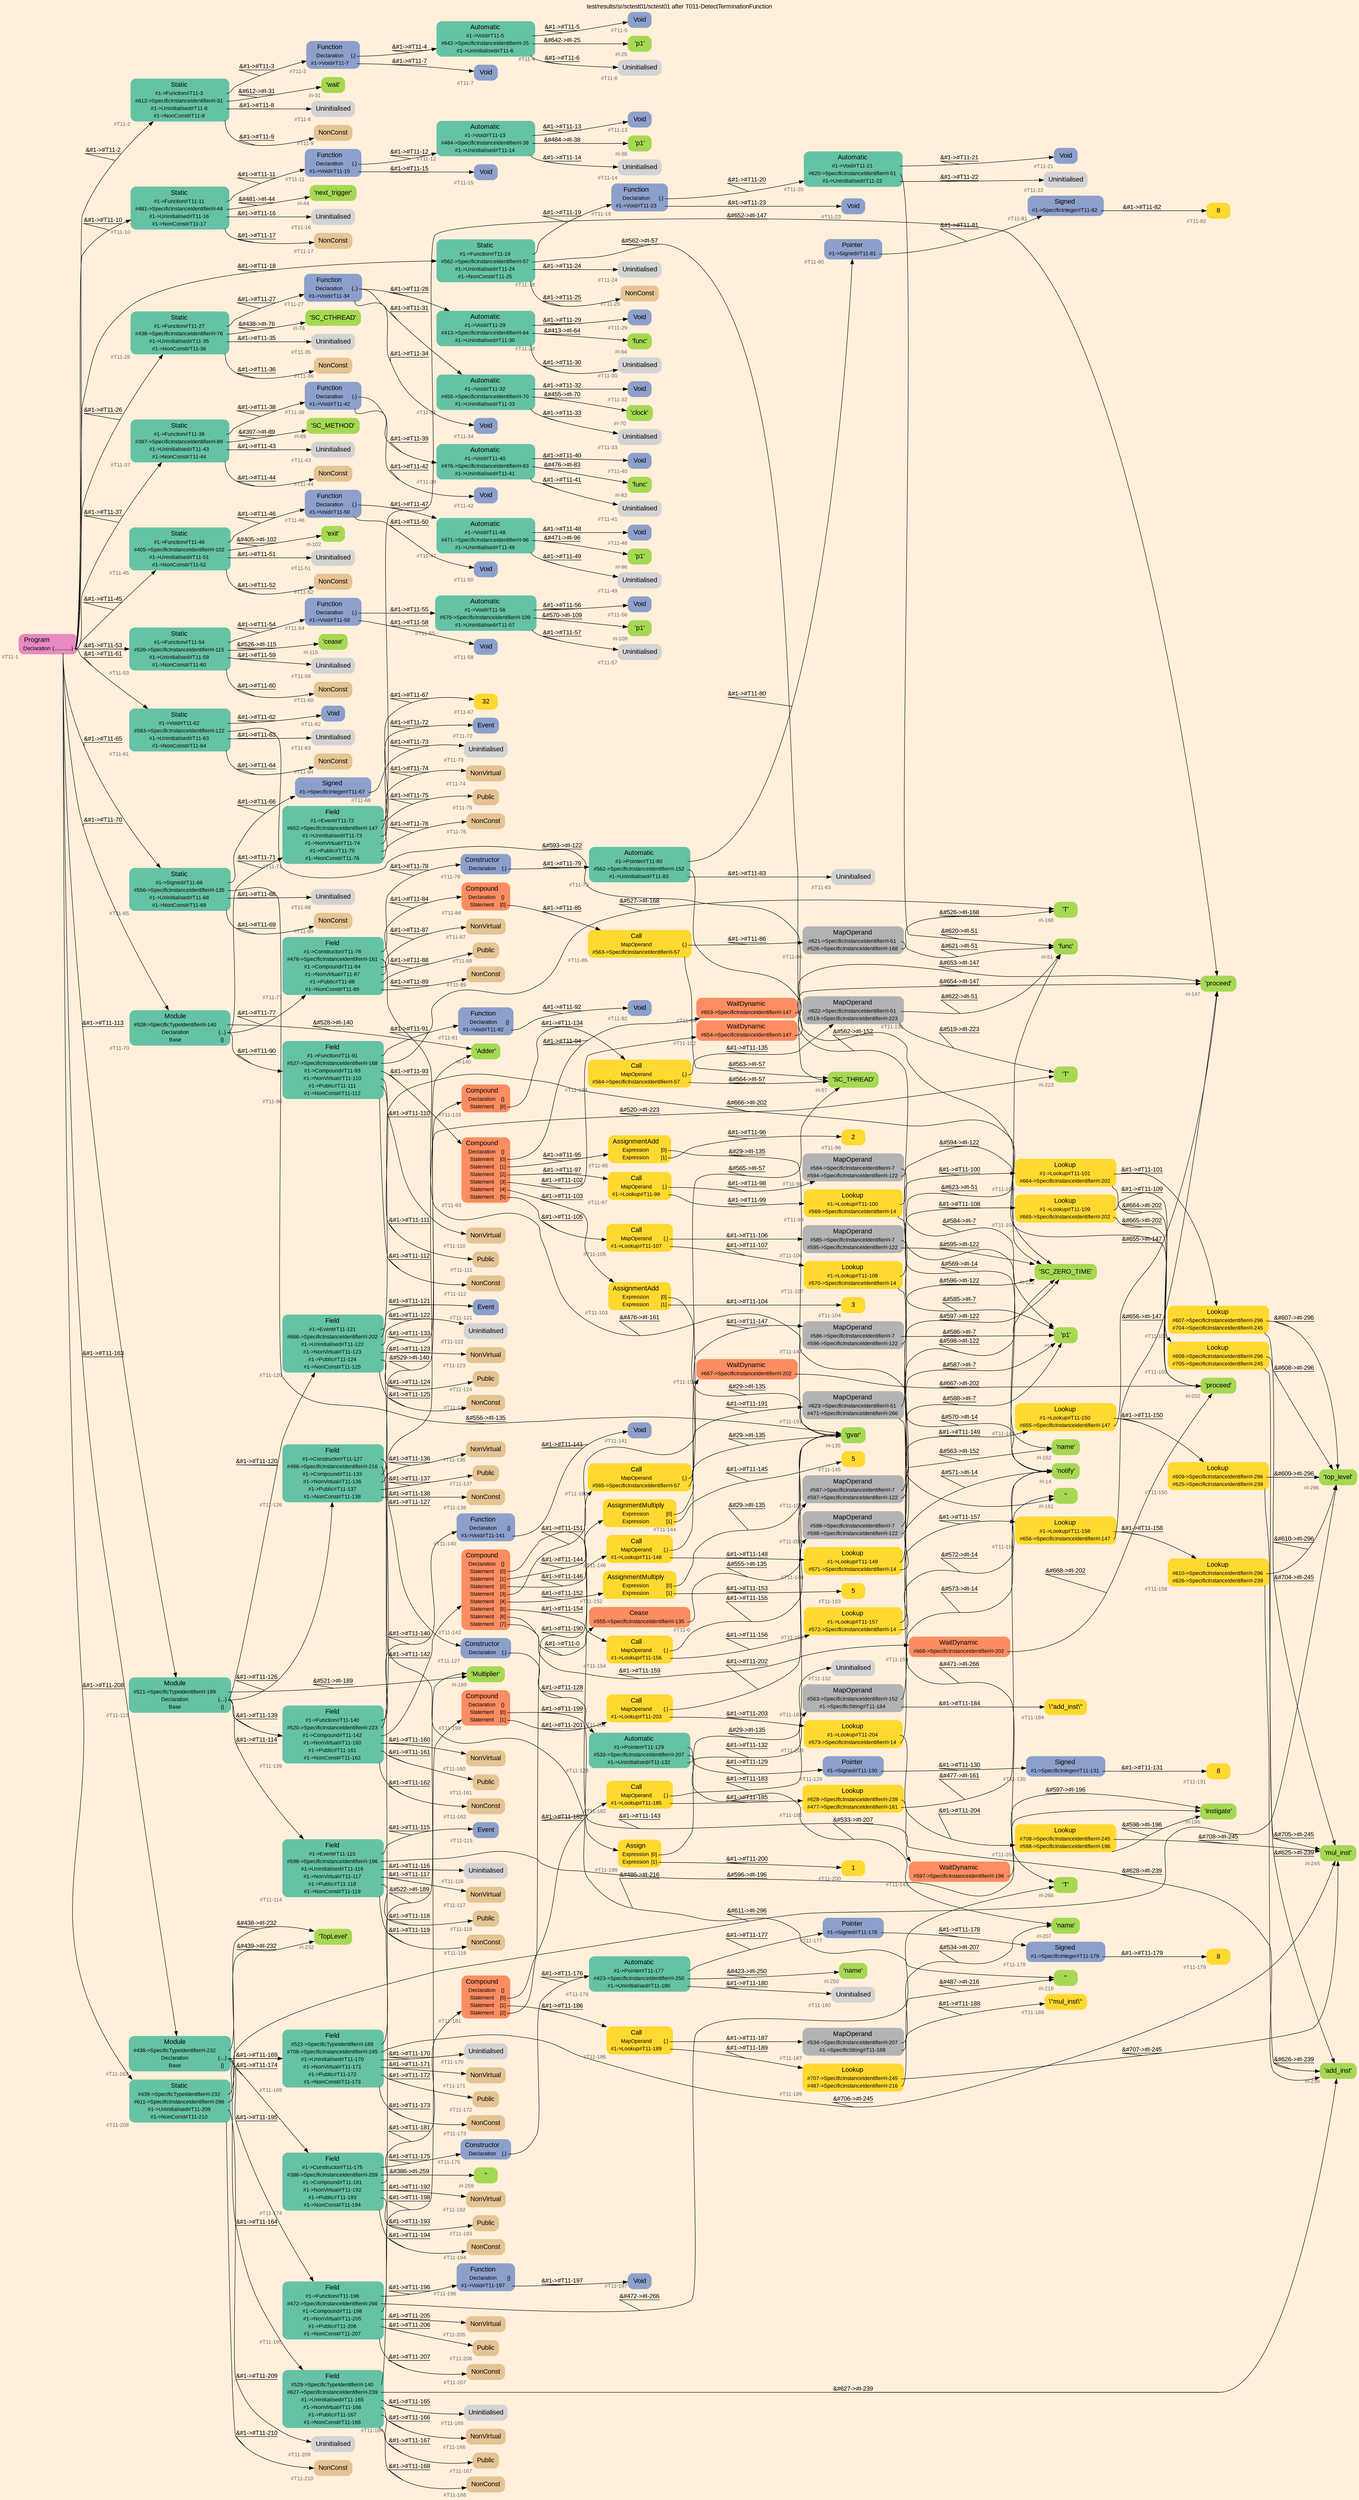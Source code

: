digraph "test/results/sr/sctest01/sctest01 after T011-DetectTerminationFunction" {
label = "test/results/sr/sctest01/sctest01 after T011-DetectTerminationFunction"
labelloc = t
graph [
    rankdir = "LR"
    ranksep = 0.3
    bgcolor = antiquewhite1
    color = black
    fontcolor = black
    fontname = "Arial"
];
node [
    fontname = "Arial"
];
edge [
    fontname = "Arial"
];

// -------------------- node figure --------------------
// -------- block #T11-1 ----------
"#T11-1" [
    fillcolor = "/set28/4"
    xlabel = "#T11-1"
    fontsize = "12"
    fontcolor = grey40
    shape = "plaintext"
    label = <<TABLE BORDER="0" CELLBORDER="0" CELLSPACING="0">
     <TR><TD><FONT COLOR="black" POINT-SIZE="15">Program</FONT></TD></TR>
     <TR><TD><FONT COLOR="black" POINT-SIZE="12">Declaration</FONT></TD><TD PORT="port0"><FONT COLOR="black" POINT-SIZE="12">{.............}</FONT></TD></TR>
    </TABLE>>
    style = "rounded,filled"
];

// -------- block #T11-2 ----------
"#T11-2" [
    fillcolor = "/set28/1"
    xlabel = "#T11-2"
    fontsize = "12"
    fontcolor = grey40
    shape = "plaintext"
    label = <<TABLE BORDER="0" CELLBORDER="0" CELLSPACING="0">
     <TR><TD><FONT COLOR="black" POINT-SIZE="15">Static</FONT></TD></TR>
     <TR><TD><FONT COLOR="black" POINT-SIZE="12">#1-&gt;Function#T11-3</FONT></TD><TD PORT="port0"></TD></TR>
     <TR><TD><FONT COLOR="black" POINT-SIZE="12">#612-&gt;SpecificInstanceIdentifier#I-31</FONT></TD><TD PORT="port1"></TD></TR>
     <TR><TD><FONT COLOR="black" POINT-SIZE="12">#1-&gt;Uninitialised#T11-8</FONT></TD><TD PORT="port2"></TD></TR>
     <TR><TD><FONT COLOR="black" POINT-SIZE="12">#1-&gt;NonConst#T11-9</FONT></TD><TD PORT="port3"></TD></TR>
    </TABLE>>
    style = "rounded,filled"
];

// -------- block #T11-3 ----------
"#T11-3" [
    fillcolor = "/set28/3"
    xlabel = "#T11-3"
    fontsize = "12"
    fontcolor = grey40
    shape = "plaintext"
    label = <<TABLE BORDER="0" CELLBORDER="0" CELLSPACING="0">
     <TR><TD><FONT COLOR="black" POINT-SIZE="15">Function</FONT></TD></TR>
     <TR><TD><FONT COLOR="black" POINT-SIZE="12">Declaration</FONT></TD><TD PORT="port0"><FONT COLOR="black" POINT-SIZE="12">{.}</FONT></TD></TR>
     <TR><TD><FONT COLOR="black" POINT-SIZE="12">#1-&gt;Void#T11-7</FONT></TD><TD PORT="port1"></TD></TR>
    </TABLE>>
    style = "rounded,filled"
];

// -------- block #T11-4 ----------
"#T11-4" [
    fillcolor = "/set28/1"
    xlabel = "#T11-4"
    fontsize = "12"
    fontcolor = grey40
    shape = "plaintext"
    label = <<TABLE BORDER="0" CELLBORDER="0" CELLSPACING="0">
     <TR><TD><FONT COLOR="black" POINT-SIZE="15">Automatic</FONT></TD></TR>
     <TR><TD><FONT COLOR="black" POINT-SIZE="12">#1-&gt;Void#T11-5</FONT></TD><TD PORT="port0"></TD></TR>
     <TR><TD><FONT COLOR="black" POINT-SIZE="12">#642-&gt;SpecificInstanceIdentifier#I-25</FONT></TD><TD PORT="port1"></TD></TR>
     <TR><TD><FONT COLOR="black" POINT-SIZE="12">#1-&gt;Uninitialised#T11-6</FONT></TD><TD PORT="port2"></TD></TR>
    </TABLE>>
    style = "rounded,filled"
];

// -------- block #T11-5 ----------
"#T11-5" [
    fillcolor = "/set28/3"
    xlabel = "#T11-5"
    fontsize = "12"
    fontcolor = grey40
    shape = "plaintext"
    label = <<TABLE BORDER="0" CELLBORDER="0" CELLSPACING="0">
     <TR><TD><FONT COLOR="black" POINT-SIZE="15">Void</FONT></TD></TR>
    </TABLE>>
    style = "rounded,filled"
];

// -------- block #I-25 ----------
"#I-25" [
    fillcolor = "/set28/5"
    xlabel = "#I-25"
    fontsize = "12"
    fontcolor = grey40
    shape = "plaintext"
    label = <<TABLE BORDER="0" CELLBORDER="0" CELLSPACING="0">
     <TR><TD><FONT COLOR="black" POINT-SIZE="15">'p1'</FONT></TD></TR>
    </TABLE>>
    style = "rounded,filled"
];

// -------- block #T11-6 ----------
"#T11-6" [
    xlabel = "#T11-6"
    fontsize = "12"
    fontcolor = grey40
    shape = "plaintext"
    label = <<TABLE BORDER="0" CELLBORDER="0" CELLSPACING="0">
     <TR><TD><FONT COLOR="black" POINT-SIZE="15">Uninitialised</FONT></TD></TR>
    </TABLE>>
    style = "rounded,filled"
];

// -------- block #T11-7 ----------
"#T11-7" [
    fillcolor = "/set28/3"
    xlabel = "#T11-7"
    fontsize = "12"
    fontcolor = grey40
    shape = "plaintext"
    label = <<TABLE BORDER="0" CELLBORDER="0" CELLSPACING="0">
     <TR><TD><FONT COLOR="black" POINT-SIZE="15">Void</FONT></TD></TR>
    </TABLE>>
    style = "rounded,filled"
];

// -------- block #I-31 ----------
"#I-31" [
    fillcolor = "/set28/5"
    xlabel = "#I-31"
    fontsize = "12"
    fontcolor = grey40
    shape = "plaintext"
    label = <<TABLE BORDER="0" CELLBORDER="0" CELLSPACING="0">
     <TR><TD><FONT COLOR="black" POINT-SIZE="15">'wait'</FONT></TD></TR>
    </TABLE>>
    style = "rounded,filled"
];

// -------- block #T11-8 ----------
"#T11-8" [
    xlabel = "#T11-8"
    fontsize = "12"
    fontcolor = grey40
    shape = "plaintext"
    label = <<TABLE BORDER="0" CELLBORDER="0" CELLSPACING="0">
     <TR><TD><FONT COLOR="black" POINT-SIZE="15">Uninitialised</FONT></TD></TR>
    </TABLE>>
    style = "rounded,filled"
];

// -------- block #T11-9 ----------
"#T11-9" [
    fillcolor = "/set28/7"
    xlabel = "#T11-9"
    fontsize = "12"
    fontcolor = grey40
    shape = "plaintext"
    label = <<TABLE BORDER="0" CELLBORDER="0" CELLSPACING="0">
     <TR><TD><FONT COLOR="black" POINT-SIZE="15">NonConst</FONT></TD></TR>
    </TABLE>>
    style = "rounded,filled"
];

// -------- block #T11-10 ----------
"#T11-10" [
    fillcolor = "/set28/1"
    xlabel = "#T11-10"
    fontsize = "12"
    fontcolor = grey40
    shape = "plaintext"
    label = <<TABLE BORDER="0" CELLBORDER="0" CELLSPACING="0">
     <TR><TD><FONT COLOR="black" POINT-SIZE="15">Static</FONT></TD></TR>
     <TR><TD><FONT COLOR="black" POINT-SIZE="12">#1-&gt;Function#T11-11</FONT></TD><TD PORT="port0"></TD></TR>
     <TR><TD><FONT COLOR="black" POINT-SIZE="12">#481-&gt;SpecificInstanceIdentifier#I-44</FONT></TD><TD PORT="port1"></TD></TR>
     <TR><TD><FONT COLOR="black" POINT-SIZE="12">#1-&gt;Uninitialised#T11-16</FONT></TD><TD PORT="port2"></TD></TR>
     <TR><TD><FONT COLOR="black" POINT-SIZE="12">#1-&gt;NonConst#T11-17</FONT></TD><TD PORT="port3"></TD></TR>
    </TABLE>>
    style = "rounded,filled"
];

// -------- block #T11-11 ----------
"#T11-11" [
    fillcolor = "/set28/3"
    xlabel = "#T11-11"
    fontsize = "12"
    fontcolor = grey40
    shape = "plaintext"
    label = <<TABLE BORDER="0" CELLBORDER="0" CELLSPACING="0">
     <TR><TD><FONT COLOR="black" POINT-SIZE="15">Function</FONT></TD></TR>
     <TR><TD><FONT COLOR="black" POINT-SIZE="12">Declaration</FONT></TD><TD PORT="port0"><FONT COLOR="black" POINT-SIZE="12">{.}</FONT></TD></TR>
     <TR><TD><FONT COLOR="black" POINT-SIZE="12">#1-&gt;Void#T11-15</FONT></TD><TD PORT="port1"></TD></TR>
    </TABLE>>
    style = "rounded,filled"
];

// -------- block #T11-12 ----------
"#T11-12" [
    fillcolor = "/set28/1"
    xlabel = "#T11-12"
    fontsize = "12"
    fontcolor = grey40
    shape = "plaintext"
    label = <<TABLE BORDER="0" CELLBORDER="0" CELLSPACING="0">
     <TR><TD><FONT COLOR="black" POINT-SIZE="15">Automatic</FONT></TD></TR>
     <TR><TD><FONT COLOR="black" POINT-SIZE="12">#1-&gt;Void#T11-13</FONT></TD><TD PORT="port0"></TD></TR>
     <TR><TD><FONT COLOR="black" POINT-SIZE="12">#484-&gt;SpecificInstanceIdentifier#I-38</FONT></TD><TD PORT="port1"></TD></TR>
     <TR><TD><FONT COLOR="black" POINT-SIZE="12">#1-&gt;Uninitialised#T11-14</FONT></TD><TD PORT="port2"></TD></TR>
    </TABLE>>
    style = "rounded,filled"
];

// -------- block #T11-13 ----------
"#T11-13" [
    fillcolor = "/set28/3"
    xlabel = "#T11-13"
    fontsize = "12"
    fontcolor = grey40
    shape = "plaintext"
    label = <<TABLE BORDER="0" CELLBORDER="0" CELLSPACING="0">
     <TR><TD><FONT COLOR="black" POINT-SIZE="15">Void</FONT></TD></TR>
    </TABLE>>
    style = "rounded,filled"
];

// -------- block #I-38 ----------
"#I-38" [
    fillcolor = "/set28/5"
    xlabel = "#I-38"
    fontsize = "12"
    fontcolor = grey40
    shape = "plaintext"
    label = <<TABLE BORDER="0" CELLBORDER="0" CELLSPACING="0">
     <TR><TD><FONT COLOR="black" POINT-SIZE="15">'p1'</FONT></TD></TR>
    </TABLE>>
    style = "rounded,filled"
];

// -------- block #T11-14 ----------
"#T11-14" [
    xlabel = "#T11-14"
    fontsize = "12"
    fontcolor = grey40
    shape = "plaintext"
    label = <<TABLE BORDER="0" CELLBORDER="0" CELLSPACING="0">
     <TR><TD><FONT COLOR="black" POINT-SIZE="15">Uninitialised</FONT></TD></TR>
    </TABLE>>
    style = "rounded,filled"
];

// -------- block #T11-15 ----------
"#T11-15" [
    fillcolor = "/set28/3"
    xlabel = "#T11-15"
    fontsize = "12"
    fontcolor = grey40
    shape = "plaintext"
    label = <<TABLE BORDER="0" CELLBORDER="0" CELLSPACING="0">
     <TR><TD><FONT COLOR="black" POINT-SIZE="15">Void</FONT></TD></TR>
    </TABLE>>
    style = "rounded,filled"
];

// -------- block #I-44 ----------
"#I-44" [
    fillcolor = "/set28/5"
    xlabel = "#I-44"
    fontsize = "12"
    fontcolor = grey40
    shape = "plaintext"
    label = <<TABLE BORDER="0" CELLBORDER="0" CELLSPACING="0">
     <TR><TD><FONT COLOR="black" POINT-SIZE="15">'next_trigger'</FONT></TD></TR>
    </TABLE>>
    style = "rounded,filled"
];

// -------- block #T11-16 ----------
"#T11-16" [
    xlabel = "#T11-16"
    fontsize = "12"
    fontcolor = grey40
    shape = "plaintext"
    label = <<TABLE BORDER="0" CELLBORDER="0" CELLSPACING="0">
     <TR><TD><FONT COLOR="black" POINT-SIZE="15">Uninitialised</FONT></TD></TR>
    </TABLE>>
    style = "rounded,filled"
];

// -------- block #T11-17 ----------
"#T11-17" [
    fillcolor = "/set28/7"
    xlabel = "#T11-17"
    fontsize = "12"
    fontcolor = grey40
    shape = "plaintext"
    label = <<TABLE BORDER="0" CELLBORDER="0" CELLSPACING="0">
     <TR><TD><FONT COLOR="black" POINT-SIZE="15">NonConst</FONT></TD></TR>
    </TABLE>>
    style = "rounded,filled"
];

// -------- block #T11-18 ----------
"#T11-18" [
    fillcolor = "/set28/1"
    xlabel = "#T11-18"
    fontsize = "12"
    fontcolor = grey40
    shape = "plaintext"
    label = <<TABLE BORDER="0" CELLBORDER="0" CELLSPACING="0">
     <TR><TD><FONT COLOR="black" POINT-SIZE="15">Static</FONT></TD></TR>
     <TR><TD><FONT COLOR="black" POINT-SIZE="12">#1-&gt;Function#T11-19</FONT></TD><TD PORT="port0"></TD></TR>
     <TR><TD><FONT COLOR="black" POINT-SIZE="12">#562-&gt;SpecificInstanceIdentifier#I-57</FONT></TD><TD PORT="port1"></TD></TR>
     <TR><TD><FONT COLOR="black" POINT-SIZE="12">#1-&gt;Uninitialised#T11-24</FONT></TD><TD PORT="port2"></TD></TR>
     <TR><TD><FONT COLOR="black" POINT-SIZE="12">#1-&gt;NonConst#T11-25</FONT></TD><TD PORT="port3"></TD></TR>
    </TABLE>>
    style = "rounded,filled"
];

// -------- block #T11-19 ----------
"#T11-19" [
    fillcolor = "/set28/3"
    xlabel = "#T11-19"
    fontsize = "12"
    fontcolor = grey40
    shape = "plaintext"
    label = <<TABLE BORDER="0" CELLBORDER="0" CELLSPACING="0">
     <TR><TD><FONT COLOR="black" POINT-SIZE="15">Function</FONT></TD></TR>
     <TR><TD><FONT COLOR="black" POINT-SIZE="12">Declaration</FONT></TD><TD PORT="port0"><FONT COLOR="black" POINT-SIZE="12">{.}</FONT></TD></TR>
     <TR><TD><FONT COLOR="black" POINT-SIZE="12">#1-&gt;Void#T11-23</FONT></TD><TD PORT="port1"></TD></TR>
    </TABLE>>
    style = "rounded,filled"
];

// -------- block #T11-20 ----------
"#T11-20" [
    fillcolor = "/set28/1"
    xlabel = "#T11-20"
    fontsize = "12"
    fontcolor = grey40
    shape = "plaintext"
    label = <<TABLE BORDER="0" CELLBORDER="0" CELLSPACING="0">
     <TR><TD><FONT COLOR="black" POINT-SIZE="15">Automatic</FONT></TD></TR>
     <TR><TD><FONT COLOR="black" POINT-SIZE="12">#1-&gt;Void#T11-21</FONT></TD><TD PORT="port0"></TD></TR>
     <TR><TD><FONT COLOR="black" POINT-SIZE="12">#620-&gt;SpecificInstanceIdentifier#I-51</FONT></TD><TD PORT="port1"></TD></TR>
     <TR><TD><FONT COLOR="black" POINT-SIZE="12">#1-&gt;Uninitialised#T11-22</FONT></TD><TD PORT="port2"></TD></TR>
    </TABLE>>
    style = "rounded,filled"
];

// -------- block #T11-21 ----------
"#T11-21" [
    fillcolor = "/set28/3"
    xlabel = "#T11-21"
    fontsize = "12"
    fontcolor = grey40
    shape = "plaintext"
    label = <<TABLE BORDER="0" CELLBORDER="0" CELLSPACING="0">
     <TR><TD><FONT COLOR="black" POINT-SIZE="15">Void</FONT></TD></TR>
    </TABLE>>
    style = "rounded,filled"
];

// -------- block #I-51 ----------
"#I-51" [
    fillcolor = "/set28/5"
    xlabel = "#I-51"
    fontsize = "12"
    fontcolor = grey40
    shape = "plaintext"
    label = <<TABLE BORDER="0" CELLBORDER="0" CELLSPACING="0">
     <TR><TD><FONT COLOR="black" POINT-SIZE="15">'func'</FONT></TD></TR>
    </TABLE>>
    style = "rounded,filled"
];

// -------- block #T11-22 ----------
"#T11-22" [
    xlabel = "#T11-22"
    fontsize = "12"
    fontcolor = grey40
    shape = "plaintext"
    label = <<TABLE BORDER="0" CELLBORDER="0" CELLSPACING="0">
     <TR><TD><FONT COLOR="black" POINT-SIZE="15">Uninitialised</FONT></TD></TR>
    </TABLE>>
    style = "rounded,filled"
];

// -------- block #T11-23 ----------
"#T11-23" [
    fillcolor = "/set28/3"
    xlabel = "#T11-23"
    fontsize = "12"
    fontcolor = grey40
    shape = "plaintext"
    label = <<TABLE BORDER="0" CELLBORDER="0" CELLSPACING="0">
     <TR><TD><FONT COLOR="black" POINT-SIZE="15">Void</FONT></TD></TR>
    </TABLE>>
    style = "rounded,filled"
];

// -------- block #I-57 ----------
"#I-57" [
    fillcolor = "/set28/5"
    xlabel = "#I-57"
    fontsize = "12"
    fontcolor = grey40
    shape = "plaintext"
    label = <<TABLE BORDER="0" CELLBORDER="0" CELLSPACING="0">
     <TR><TD><FONT COLOR="black" POINT-SIZE="15">'SC_THREAD'</FONT></TD></TR>
    </TABLE>>
    style = "rounded,filled"
];

// -------- block #T11-24 ----------
"#T11-24" [
    xlabel = "#T11-24"
    fontsize = "12"
    fontcolor = grey40
    shape = "plaintext"
    label = <<TABLE BORDER="0" CELLBORDER="0" CELLSPACING="0">
     <TR><TD><FONT COLOR="black" POINT-SIZE="15">Uninitialised</FONT></TD></TR>
    </TABLE>>
    style = "rounded,filled"
];

// -------- block #T11-25 ----------
"#T11-25" [
    fillcolor = "/set28/7"
    xlabel = "#T11-25"
    fontsize = "12"
    fontcolor = grey40
    shape = "plaintext"
    label = <<TABLE BORDER="0" CELLBORDER="0" CELLSPACING="0">
     <TR><TD><FONT COLOR="black" POINT-SIZE="15">NonConst</FONT></TD></TR>
    </TABLE>>
    style = "rounded,filled"
];

// -------- block #T11-26 ----------
"#T11-26" [
    fillcolor = "/set28/1"
    xlabel = "#T11-26"
    fontsize = "12"
    fontcolor = grey40
    shape = "plaintext"
    label = <<TABLE BORDER="0" CELLBORDER="0" CELLSPACING="0">
     <TR><TD><FONT COLOR="black" POINT-SIZE="15">Static</FONT></TD></TR>
     <TR><TD><FONT COLOR="black" POINT-SIZE="12">#1-&gt;Function#T11-27</FONT></TD><TD PORT="port0"></TD></TR>
     <TR><TD><FONT COLOR="black" POINT-SIZE="12">#438-&gt;SpecificInstanceIdentifier#I-76</FONT></TD><TD PORT="port1"></TD></TR>
     <TR><TD><FONT COLOR="black" POINT-SIZE="12">#1-&gt;Uninitialised#T11-35</FONT></TD><TD PORT="port2"></TD></TR>
     <TR><TD><FONT COLOR="black" POINT-SIZE="12">#1-&gt;NonConst#T11-36</FONT></TD><TD PORT="port3"></TD></TR>
    </TABLE>>
    style = "rounded,filled"
];

// -------- block #T11-27 ----------
"#T11-27" [
    fillcolor = "/set28/3"
    xlabel = "#T11-27"
    fontsize = "12"
    fontcolor = grey40
    shape = "plaintext"
    label = <<TABLE BORDER="0" CELLBORDER="0" CELLSPACING="0">
     <TR><TD><FONT COLOR="black" POINT-SIZE="15">Function</FONT></TD></TR>
     <TR><TD><FONT COLOR="black" POINT-SIZE="12">Declaration</FONT></TD><TD PORT="port0"><FONT COLOR="black" POINT-SIZE="12">{..}</FONT></TD></TR>
     <TR><TD><FONT COLOR="black" POINT-SIZE="12">#1-&gt;Void#T11-34</FONT></TD><TD PORT="port1"></TD></TR>
    </TABLE>>
    style = "rounded,filled"
];

// -------- block #T11-28 ----------
"#T11-28" [
    fillcolor = "/set28/1"
    xlabel = "#T11-28"
    fontsize = "12"
    fontcolor = grey40
    shape = "plaintext"
    label = <<TABLE BORDER="0" CELLBORDER="0" CELLSPACING="0">
     <TR><TD><FONT COLOR="black" POINT-SIZE="15">Automatic</FONT></TD></TR>
     <TR><TD><FONT COLOR="black" POINT-SIZE="12">#1-&gt;Void#T11-29</FONT></TD><TD PORT="port0"></TD></TR>
     <TR><TD><FONT COLOR="black" POINT-SIZE="12">#413-&gt;SpecificInstanceIdentifier#I-64</FONT></TD><TD PORT="port1"></TD></TR>
     <TR><TD><FONT COLOR="black" POINT-SIZE="12">#1-&gt;Uninitialised#T11-30</FONT></TD><TD PORT="port2"></TD></TR>
    </TABLE>>
    style = "rounded,filled"
];

// -------- block #T11-29 ----------
"#T11-29" [
    fillcolor = "/set28/3"
    xlabel = "#T11-29"
    fontsize = "12"
    fontcolor = grey40
    shape = "plaintext"
    label = <<TABLE BORDER="0" CELLBORDER="0" CELLSPACING="0">
     <TR><TD><FONT COLOR="black" POINT-SIZE="15">Void</FONT></TD></TR>
    </TABLE>>
    style = "rounded,filled"
];

// -------- block #I-64 ----------
"#I-64" [
    fillcolor = "/set28/5"
    xlabel = "#I-64"
    fontsize = "12"
    fontcolor = grey40
    shape = "plaintext"
    label = <<TABLE BORDER="0" CELLBORDER="0" CELLSPACING="0">
     <TR><TD><FONT COLOR="black" POINT-SIZE="15">'func'</FONT></TD></TR>
    </TABLE>>
    style = "rounded,filled"
];

// -------- block #T11-30 ----------
"#T11-30" [
    xlabel = "#T11-30"
    fontsize = "12"
    fontcolor = grey40
    shape = "plaintext"
    label = <<TABLE BORDER="0" CELLBORDER="0" CELLSPACING="0">
     <TR><TD><FONT COLOR="black" POINT-SIZE="15">Uninitialised</FONT></TD></TR>
    </TABLE>>
    style = "rounded,filled"
];

// -------- block #T11-31 ----------
"#T11-31" [
    fillcolor = "/set28/1"
    xlabel = "#T11-31"
    fontsize = "12"
    fontcolor = grey40
    shape = "plaintext"
    label = <<TABLE BORDER="0" CELLBORDER="0" CELLSPACING="0">
     <TR><TD><FONT COLOR="black" POINT-SIZE="15">Automatic</FONT></TD></TR>
     <TR><TD><FONT COLOR="black" POINT-SIZE="12">#1-&gt;Void#T11-32</FONT></TD><TD PORT="port0"></TD></TR>
     <TR><TD><FONT COLOR="black" POINT-SIZE="12">#455-&gt;SpecificInstanceIdentifier#I-70</FONT></TD><TD PORT="port1"></TD></TR>
     <TR><TD><FONT COLOR="black" POINT-SIZE="12">#1-&gt;Uninitialised#T11-33</FONT></TD><TD PORT="port2"></TD></TR>
    </TABLE>>
    style = "rounded,filled"
];

// -------- block #T11-32 ----------
"#T11-32" [
    fillcolor = "/set28/3"
    xlabel = "#T11-32"
    fontsize = "12"
    fontcolor = grey40
    shape = "plaintext"
    label = <<TABLE BORDER="0" CELLBORDER="0" CELLSPACING="0">
     <TR><TD><FONT COLOR="black" POINT-SIZE="15">Void</FONT></TD></TR>
    </TABLE>>
    style = "rounded,filled"
];

// -------- block #I-70 ----------
"#I-70" [
    fillcolor = "/set28/5"
    xlabel = "#I-70"
    fontsize = "12"
    fontcolor = grey40
    shape = "plaintext"
    label = <<TABLE BORDER="0" CELLBORDER="0" CELLSPACING="0">
     <TR><TD><FONT COLOR="black" POINT-SIZE="15">'clock'</FONT></TD></TR>
    </TABLE>>
    style = "rounded,filled"
];

// -------- block #T11-33 ----------
"#T11-33" [
    xlabel = "#T11-33"
    fontsize = "12"
    fontcolor = grey40
    shape = "plaintext"
    label = <<TABLE BORDER="0" CELLBORDER="0" CELLSPACING="0">
     <TR><TD><FONT COLOR="black" POINT-SIZE="15">Uninitialised</FONT></TD></TR>
    </TABLE>>
    style = "rounded,filled"
];

// -------- block #T11-34 ----------
"#T11-34" [
    fillcolor = "/set28/3"
    xlabel = "#T11-34"
    fontsize = "12"
    fontcolor = grey40
    shape = "plaintext"
    label = <<TABLE BORDER="0" CELLBORDER="0" CELLSPACING="0">
     <TR><TD><FONT COLOR="black" POINT-SIZE="15">Void</FONT></TD></TR>
    </TABLE>>
    style = "rounded,filled"
];

// -------- block #I-76 ----------
"#I-76" [
    fillcolor = "/set28/5"
    xlabel = "#I-76"
    fontsize = "12"
    fontcolor = grey40
    shape = "plaintext"
    label = <<TABLE BORDER="0" CELLBORDER="0" CELLSPACING="0">
     <TR><TD><FONT COLOR="black" POINT-SIZE="15">'SC_CTHREAD'</FONT></TD></TR>
    </TABLE>>
    style = "rounded,filled"
];

// -------- block #T11-35 ----------
"#T11-35" [
    xlabel = "#T11-35"
    fontsize = "12"
    fontcolor = grey40
    shape = "plaintext"
    label = <<TABLE BORDER="0" CELLBORDER="0" CELLSPACING="0">
     <TR><TD><FONT COLOR="black" POINT-SIZE="15">Uninitialised</FONT></TD></TR>
    </TABLE>>
    style = "rounded,filled"
];

// -------- block #T11-36 ----------
"#T11-36" [
    fillcolor = "/set28/7"
    xlabel = "#T11-36"
    fontsize = "12"
    fontcolor = grey40
    shape = "plaintext"
    label = <<TABLE BORDER="0" CELLBORDER="0" CELLSPACING="0">
     <TR><TD><FONT COLOR="black" POINT-SIZE="15">NonConst</FONT></TD></TR>
    </TABLE>>
    style = "rounded,filled"
];

// -------- block #T11-37 ----------
"#T11-37" [
    fillcolor = "/set28/1"
    xlabel = "#T11-37"
    fontsize = "12"
    fontcolor = grey40
    shape = "plaintext"
    label = <<TABLE BORDER="0" CELLBORDER="0" CELLSPACING="0">
     <TR><TD><FONT COLOR="black" POINT-SIZE="15">Static</FONT></TD></TR>
     <TR><TD><FONT COLOR="black" POINT-SIZE="12">#1-&gt;Function#T11-38</FONT></TD><TD PORT="port0"></TD></TR>
     <TR><TD><FONT COLOR="black" POINT-SIZE="12">#397-&gt;SpecificInstanceIdentifier#I-89</FONT></TD><TD PORT="port1"></TD></TR>
     <TR><TD><FONT COLOR="black" POINT-SIZE="12">#1-&gt;Uninitialised#T11-43</FONT></TD><TD PORT="port2"></TD></TR>
     <TR><TD><FONT COLOR="black" POINT-SIZE="12">#1-&gt;NonConst#T11-44</FONT></TD><TD PORT="port3"></TD></TR>
    </TABLE>>
    style = "rounded,filled"
];

// -------- block #T11-38 ----------
"#T11-38" [
    fillcolor = "/set28/3"
    xlabel = "#T11-38"
    fontsize = "12"
    fontcolor = grey40
    shape = "plaintext"
    label = <<TABLE BORDER="0" CELLBORDER="0" CELLSPACING="0">
     <TR><TD><FONT COLOR="black" POINT-SIZE="15">Function</FONT></TD></TR>
     <TR><TD><FONT COLOR="black" POINT-SIZE="12">Declaration</FONT></TD><TD PORT="port0"><FONT COLOR="black" POINT-SIZE="12">{.}</FONT></TD></TR>
     <TR><TD><FONT COLOR="black" POINT-SIZE="12">#1-&gt;Void#T11-42</FONT></TD><TD PORT="port1"></TD></TR>
    </TABLE>>
    style = "rounded,filled"
];

// -------- block #T11-39 ----------
"#T11-39" [
    fillcolor = "/set28/1"
    xlabel = "#T11-39"
    fontsize = "12"
    fontcolor = grey40
    shape = "plaintext"
    label = <<TABLE BORDER="0" CELLBORDER="0" CELLSPACING="0">
     <TR><TD><FONT COLOR="black" POINT-SIZE="15">Automatic</FONT></TD></TR>
     <TR><TD><FONT COLOR="black" POINT-SIZE="12">#1-&gt;Void#T11-40</FONT></TD><TD PORT="port0"></TD></TR>
     <TR><TD><FONT COLOR="black" POINT-SIZE="12">#476-&gt;SpecificInstanceIdentifier#I-83</FONT></TD><TD PORT="port1"></TD></TR>
     <TR><TD><FONT COLOR="black" POINT-SIZE="12">#1-&gt;Uninitialised#T11-41</FONT></TD><TD PORT="port2"></TD></TR>
    </TABLE>>
    style = "rounded,filled"
];

// -------- block #T11-40 ----------
"#T11-40" [
    fillcolor = "/set28/3"
    xlabel = "#T11-40"
    fontsize = "12"
    fontcolor = grey40
    shape = "plaintext"
    label = <<TABLE BORDER="0" CELLBORDER="0" CELLSPACING="0">
     <TR><TD><FONT COLOR="black" POINT-SIZE="15">Void</FONT></TD></TR>
    </TABLE>>
    style = "rounded,filled"
];

// -------- block #I-83 ----------
"#I-83" [
    fillcolor = "/set28/5"
    xlabel = "#I-83"
    fontsize = "12"
    fontcolor = grey40
    shape = "plaintext"
    label = <<TABLE BORDER="0" CELLBORDER="0" CELLSPACING="0">
     <TR><TD><FONT COLOR="black" POINT-SIZE="15">'func'</FONT></TD></TR>
    </TABLE>>
    style = "rounded,filled"
];

// -------- block #T11-41 ----------
"#T11-41" [
    xlabel = "#T11-41"
    fontsize = "12"
    fontcolor = grey40
    shape = "plaintext"
    label = <<TABLE BORDER="0" CELLBORDER="0" CELLSPACING="0">
     <TR><TD><FONT COLOR="black" POINT-SIZE="15">Uninitialised</FONT></TD></TR>
    </TABLE>>
    style = "rounded,filled"
];

// -------- block #T11-42 ----------
"#T11-42" [
    fillcolor = "/set28/3"
    xlabel = "#T11-42"
    fontsize = "12"
    fontcolor = grey40
    shape = "plaintext"
    label = <<TABLE BORDER="0" CELLBORDER="0" CELLSPACING="0">
     <TR><TD><FONT COLOR="black" POINT-SIZE="15">Void</FONT></TD></TR>
    </TABLE>>
    style = "rounded,filled"
];

// -------- block #I-89 ----------
"#I-89" [
    fillcolor = "/set28/5"
    xlabel = "#I-89"
    fontsize = "12"
    fontcolor = grey40
    shape = "plaintext"
    label = <<TABLE BORDER="0" CELLBORDER="0" CELLSPACING="0">
     <TR><TD><FONT COLOR="black" POINT-SIZE="15">'SC_METHOD'</FONT></TD></TR>
    </TABLE>>
    style = "rounded,filled"
];

// -------- block #T11-43 ----------
"#T11-43" [
    xlabel = "#T11-43"
    fontsize = "12"
    fontcolor = grey40
    shape = "plaintext"
    label = <<TABLE BORDER="0" CELLBORDER="0" CELLSPACING="0">
     <TR><TD><FONT COLOR="black" POINT-SIZE="15">Uninitialised</FONT></TD></TR>
    </TABLE>>
    style = "rounded,filled"
];

// -------- block #T11-44 ----------
"#T11-44" [
    fillcolor = "/set28/7"
    xlabel = "#T11-44"
    fontsize = "12"
    fontcolor = grey40
    shape = "plaintext"
    label = <<TABLE BORDER="0" CELLBORDER="0" CELLSPACING="0">
     <TR><TD><FONT COLOR="black" POINT-SIZE="15">NonConst</FONT></TD></TR>
    </TABLE>>
    style = "rounded,filled"
];

// -------- block #T11-45 ----------
"#T11-45" [
    fillcolor = "/set28/1"
    xlabel = "#T11-45"
    fontsize = "12"
    fontcolor = grey40
    shape = "plaintext"
    label = <<TABLE BORDER="0" CELLBORDER="0" CELLSPACING="0">
     <TR><TD><FONT COLOR="black" POINT-SIZE="15">Static</FONT></TD></TR>
     <TR><TD><FONT COLOR="black" POINT-SIZE="12">#1-&gt;Function#T11-46</FONT></TD><TD PORT="port0"></TD></TR>
     <TR><TD><FONT COLOR="black" POINT-SIZE="12">#405-&gt;SpecificInstanceIdentifier#I-102</FONT></TD><TD PORT="port1"></TD></TR>
     <TR><TD><FONT COLOR="black" POINT-SIZE="12">#1-&gt;Uninitialised#T11-51</FONT></TD><TD PORT="port2"></TD></TR>
     <TR><TD><FONT COLOR="black" POINT-SIZE="12">#1-&gt;NonConst#T11-52</FONT></TD><TD PORT="port3"></TD></TR>
    </TABLE>>
    style = "rounded,filled"
];

// -------- block #T11-46 ----------
"#T11-46" [
    fillcolor = "/set28/3"
    xlabel = "#T11-46"
    fontsize = "12"
    fontcolor = grey40
    shape = "plaintext"
    label = <<TABLE BORDER="0" CELLBORDER="0" CELLSPACING="0">
     <TR><TD><FONT COLOR="black" POINT-SIZE="15">Function</FONT></TD></TR>
     <TR><TD><FONT COLOR="black" POINT-SIZE="12">Declaration</FONT></TD><TD PORT="port0"><FONT COLOR="black" POINT-SIZE="12">{.}</FONT></TD></TR>
     <TR><TD><FONT COLOR="black" POINT-SIZE="12">#1-&gt;Void#T11-50</FONT></TD><TD PORT="port1"></TD></TR>
    </TABLE>>
    style = "rounded,filled"
];

// -------- block #T11-47 ----------
"#T11-47" [
    fillcolor = "/set28/1"
    xlabel = "#T11-47"
    fontsize = "12"
    fontcolor = grey40
    shape = "plaintext"
    label = <<TABLE BORDER="0" CELLBORDER="0" CELLSPACING="0">
     <TR><TD><FONT COLOR="black" POINT-SIZE="15">Automatic</FONT></TD></TR>
     <TR><TD><FONT COLOR="black" POINT-SIZE="12">#1-&gt;Void#T11-48</FONT></TD><TD PORT="port0"></TD></TR>
     <TR><TD><FONT COLOR="black" POINT-SIZE="12">#471-&gt;SpecificInstanceIdentifier#I-96</FONT></TD><TD PORT="port1"></TD></TR>
     <TR><TD><FONT COLOR="black" POINT-SIZE="12">#1-&gt;Uninitialised#T11-49</FONT></TD><TD PORT="port2"></TD></TR>
    </TABLE>>
    style = "rounded,filled"
];

// -------- block #T11-48 ----------
"#T11-48" [
    fillcolor = "/set28/3"
    xlabel = "#T11-48"
    fontsize = "12"
    fontcolor = grey40
    shape = "plaintext"
    label = <<TABLE BORDER="0" CELLBORDER="0" CELLSPACING="0">
     <TR><TD><FONT COLOR="black" POINT-SIZE="15">Void</FONT></TD></TR>
    </TABLE>>
    style = "rounded,filled"
];

// -------- block #I-96 ----------
"#I-96" [
    fillcolor = "/set28/5"
    xlabel = "#I-96"
    fontsize = "12"
    fontcolor = grey40
    shape = "plaintext"
    label = <<TABLE BORDER="0" CELLBORDER="0" CELLSPACING="0">
     <TR><TD><FONT COLOR="black" POINT-SIZE="15">'p1'</FONT></TD></TR>
    </TABLE>>
    style = "rounded,filled"
];

// -------- block #T11-49 ----------
"#T11-49" [
    xlabel = "#T11-49"
    fontsize = "12"
    fontcolor = grey40
    shape = "plaintext"
    label = <<TABLE BORDER="0" CELLBORDER="0" CELLSPACING="0">
     <TR><TD><FONT COLOR="black" POINT-SIZE="15">Uninitialised</FONT></TD></TR>
    </TABLE>>
    style = "rounded,filled"
];

// -------- block #T11-50 ----------
"#T11-50" [
    fillcolor = "/set28/3"
    xlabel = "#T11-50"
    fontsize = "12"
    fontcolor = grey40
    shape = "plaintext"
    label = <<TABLE BORDER="0" CELLBORDER="0" CELLSPACING="0">
     <TR><TD><FONT COLOR="black" POINT-SIZE="15">Void</FONT></TD></TR>
    </TABLE>>
    style = "rounded,filled"
];

// -------- block #I-102 ----------
"#I-102" [
    fillcolor = "/set28/5"
    xlabel = "#I-102"
    fontsize = "12"
    fontcolor = grey40
    shape = "plaintext"
    label = <<TABLE BORDER="0" CELLBORDER="0" CELLSPACING="0">
     <TR><TD><FONT COLOR="black" POINT-SIZE="15">'exit'</FONT></TD></TR>
    </TABLE>>
    style = "rounded,filled"
];

// -------- block #T11-51 ----------
"#T11-51" [
    xlabel = "#T11-51"
    fontsize = "12"
    fontcolor = grey40
    shape = "plaintext"
    label = <<TABLE BORDER="0" CELLBORDER="0" CELLSPACING="0">
     <TR><TD><FONT COLOR="black" POINT-SIZE="15">Uninitialised</FONT></TD></TR>
    </TABLE>>
    style = "rounded,filled"
];

// -------- block #T11-52 ----------
"#T11-52" [
    fillcolor = "/set28/7"
    xlabel = "#T11-52"
    fontsize = "12"
    fontcolor = grey40
    shape = "plaintext"
    label = <<TABLE BORDER="0" CELLBORDER="0" CELLSPACING="0">
     <TR><TD><FONT COLOR="black" POINT-SIZE="15">NonConst</FONT></TD></TR>
    </TABLE>>
    style = "rounded,filled"
];

// -------- block #T11-53 ----------
"#T11-53" [
    fillcolor = "/set28/1"
    xlabel = "#T11-53"
    fontsize = "12"
    fontcolor = grey40
    shape = "plaintext"
    label = <<TABLE BORDER="0" CELLBORDER="0" CELLSPACING="0">
     <TR><TD><FONT COLOR="black" POINT-SIZE="15">Static</FONT></TD></TR>
     <TR><TD><FONT COLOR="black" POINT-SIZE="12">#1-&gt;Function#T11-54</FONT></TD><TD PORT="port0"></TD></TR>
     <TR><TD><FONT COLOR="black" POINT-SIZE="12">#526-&gt;SpecificInstanceIdentifier#I-115</FONT></TD><TD PORT="port1"></TD></TR>
     <TR><TD><FONT COLOR="black" POINT-SIZE="12">#1-&gt;Uninitialised#T11-59</FONT></TD><TD PORT="port2"></TD></TR>
     <TR><TD><FONT COLOR="black" POINT-SIZE="12">#1-&gt;NonConst#T11-60</FONT></TD><TD PORT="port3"></TD></TR>
    </TABLE>>
    style = "rounded,filled"
];

// -------- block #T11-54 ----------
"#T11-54" [
    fillcolor = "/set28/3"
    xlabel = "#T11-54"
    fontsize = "12"
    fontcolor = grey40
    shape = "plaintext"
    label = <<TABLE BORDER="0" CELLBORDER="0" CELLSPACING="0">
     <TR><TD><FONT COLOR="black" POINT-SIZE="15">Function</FONT></TD></TR>
     <TR><TD><FONT COLOR="black" POINT-SIZE="12">Declaration</FONT></TD><TD PORT="port0"><FONT COLOR="black" POINT-SIZE="12">{.}</FONT></TD></TR>
     <TR><TD><FONT COLOR="black" POINT-SIZE="12">#1-&gt;Void#T11-58</FONT></TD><TD PORT="port1"></TD></TR>
    </TABLE>>
    style = "rounded,filled"
];

// -------- block #T11-55 ----------
"#T11-55" [
    fillcolor = "/set28/1"
    xlabel = "#T11-55"
    fontsize = "12"
    fontcolor = grey40
    shape = "plaintext"
    label = <<TABLE BORDER="0" CELLBORDER="0" CELLSPACING="0">
     <TR><TD><FONT COLOR="black" POINT-SIZE="15">Automatic</FONT></TD></TR>
     <TR><TD><FONT COLOR="black" POINT-SIZE="12">#1-&gt;Void#T11-56</FONT></TD><TD PORT="port0"></TD></TR>
     <TR><TD><FONT COLOR="black" POINT-SIZE="12">#570-&gt;SpecificInstanceIdentifier#I-109</FONT></TD><TD PORT="port1"></TD></TR>
     <TR><TD><FONT COLOR="black" POINT-SIZE="12">#1-&gt;Uninitialised#T11-57</FONT></TD><TD PORT="port2"></TD></TR>
    </TABLE>>
    style = "rounded,filled"
];

// -------- block #T11-56 ----------
"#T11-56" [
    fillcolor = "/set28/3"
    xlabel = "#T11-56"
    fontsize = "12"
    fontcolor = grey40
    shape = "plaintext"
    label = <<TABLE BORDER="0" CELLBORDER="0" CELLSPACING="0">
     <TR><TD><FONT COLOR="black" POINT-SIZE="15">Void</FONT></TD></TR>
    </TABLE>>
    style = "rounded,filled"
];

// -------- block #I-109 ----------
"#I-109" [
    fillcolor = "/set28/5"
    xlabel = "#I-109"
    fontsize = "12"
    fontcolor = grey40
    shape = "plaintext"
    label = <<TABLE BORDER="0" CELLBORDER="0" CELLSPACING="0">
     <TR><TD><FONT COLOR="black" POINT-SIZE="15">'p1'</FONT></TD></TR>
    </TABLE>>
    style = "rounded,filled"
];

// -------- block #T11-57 ----------
"#T11-57" [
    xlabel = "#T11-57"
    fontsize = "12"
    fontcolor = grey40
    shape = "plaintext"
    label = <<TABLE BORDER="0" CELLBORDER="0" CELLSPACING="0">
     <TR><TD><FONT COLOR="black" POINT-SIZE="15">Uninitialised</FONT></TD></TR>
    </TABLE>>
    style = "rounded,filled"
];

// -------- block #T11-58 ----------
"#T11-58" [
    fillcolor = "/set28/3"
    xlabel = "#T11-58"
    fontsize = "12"
    fontcolor = grey40
    shape = "plaintext"
    label = <<TABLE BORDER="0" CELLBORDER="0" CELLSPACING="0">
     <TR><TD><FONT COLOR="black" POINT-SIZE="15">Void</FONT></TD></TR>
    </TABLE>>
    style = "rounded,filled"
];

// -------- block #I-115 ----------
"#I-115" [
    fillcolor = "/set28/5"
    xlabel = "#I-115"
    fontsize = "12"
    fontcolor = grey40
    shape = "plaintext"
    label = <<TABLE BORDER="0" CELLBORDER="0" CELLSPACING="0">
     <TR><TD><FONT COLOR="black" POINT-SIZE="15">'cease'</FONT></TD></TR>
    </TABLE>>
    style = "rounded,filled"
];

// -------- block #T11-59 ----------
"#T11-59" [
    xlabel = "#T11-59"
    fontsize = "12"
    fontcolor = grey40
    shape = "plaintext"
    label = <<TABLE BORDER="0" CELLBORDER="0" CELLSPACING="0">
     <TR><TD><FONT COLOR="black" POINT-SIZE="15">Uninitialised</FONT></TD></TR>
    </TABLE>>
    style = "rounded,filled"
];

// -------- block #T11-60 ----------
"#T11-60" [
    fillcolor = "/set28/7"
    xlabel = "#T11-60"
    fontsize = "12"
    fontcolor = grey40
    shape = "plaintext"
    label = <<TABLE BORDER="0" CELLBORDER="0" CELLSPACING="0">
     <TR><TD><FONT COLOR="black" POINT-SIZE="15">NonConst</FONT></TD></TR>
    </TABLE>>
    style = "rounded,filled"
];

// -------- block #T11-61 ----------
"#T11-61" [
    fillcolor = "/set28/1"
    xlabel = "#T11-61"
    fontsize = "12"
    fontcolor = grey40
    shape = "plaintext"
    label = <<TABLE BORDER="0" CELLBORDER="0" CELLSPACING="0">
     <TR><TD><FONT COLOR="black" POINT-SIZE="15">Static</FONT></TD></TR>
     <TR><TD><FONT COLOR="black" POINT-SIZE="12">#1-&gt;Void#T11-62</FONT></TD><TD PORT="port0"></TD></TR>
     <TR><TD><FONT COLOR="black" POINT-SIZE="12">#593-&gt;SpecificInstanceIdentifier#I-122</FONT></TD><TD PORT="port1"></TD></TR>
     <TR><TD><FONT COLOR="black" POINT-SIZE="12">#1-&gt;Uninitialised#T11-63</FONT></TD><TD PORT="port2"></TD></TR>
     <TR><TD><FONT COLOR="black" POINT-SIZE="12">#1-&gt;NonConst#T11-64</FONT></TD><TD PORT="port3"></TD></TR>
    </TABLE>>
    style = "rounded,filled"
];

// -------- block #T11-62 ----------
"#T11-62" [
    fillcolor = "/set28/3"
    xlabel = "#T11-62"
    fontsize = "12"
    fontcolor = grey40
    shape = "plaintext"
    label = <<TABLE BORDER="0" CELLBORDER="0" CELLSPACING="0">
     <TR><TD><FONT COLOR="black" POINT-SIZE="15">Void</FONT></TD></TR>
    </TABLE>>
    style = "rounded,filled"
];

// -------- block #I-122 ----------
"#I-122" [
    fillcolor = "/set28/5"
    xlabel = "#I-122"
    fontsize = "12"
    fontcolor = grey40
    shape = "plaintext"
    label = <<TABLE BORDER="0" CELLBORDER="0" CELLSPACING="0">
     <TR><TD><FONT COLOR="black" POINT-SIZE="15">'SC_ZERO_TIME'</FONT></TD></TR>
    </TABLE>>
    style = "rounded,filled"
];

// -------- block #T11-63 ----------
"#T11-63" [
    xlabel = "#T11-63"
    fontsize = "12"
    fontcolor = grey40
    shape = "plaintext"
    label = <<TABLE BORDER="0" CELLBORDER="0" CELLSPACING="0">
     <TR><TD><FONT COLOR="black" POINT-SIZE="15">Uninitialised</FONT></TD></TR>
    </TABLE>>
    style = "rounded,filled"
];

// -------- block #T11-64 ----------
"#T11-64" [
    fillcolor = "/set28/7"
    xlabel = "#T11-64"
    fontsize = "12"
    fontcolor = grey40
    shape = "plaintext"
    label = <<TABLE BORDER="0" CELLBORDER="0" CELLSPACING="0">
     <TR><TD><FONT COLOR="black" POINT-SIZE="15">NonConst</FONT></TD></TR>
    </TABLE>>
    style = "rounded,filled"
];

// -------- block #T11-65 ----------
"#T11-65" [
    fillcolor = "/set28/1"
    xlabel = "#T11-65"
    fontsize = "12"
    fontcolor = grey40
    shape = "plaintext"
    label = <<TABLE BORDER="0" CELLBORDER="0" CELLSPACING="0">
     <TR><TD><FONT COLOR="black" POINT-SIZE="15">Static</FONT></TD></TR>
     <TR><TD><FONT COLOR="black" POINT-SIZE="12">#1-&gt;Signed#T11-66</FONT></TD><TD PORT="port0"></TD></TR>
     <TR><TD><FONT COLOR="black" POINT-SIZE="12">#556-&gt;SpecificInstanceIdentifier#I-135</FONT></TD><TD PORT="port1"></TD></TR>
     <TR><TD><FONT COLOR="black" POINT-SIZE="12">#1-&gt;Uninitialised#T11-68</FONT></TD><TD PORT="port2"></TD></TR>
     <TR><TD><FONT COLOR="black" POINT-SIZE="12">#1-&gt;NonConst#T11-69</FONT></TD><TD PORT="port3"></TD></TR>
    </TABLE>>
    style = "rounded,filled"
];

// -------- block #T11-66 ----------
"#T11-66" [
    fillcolor = "/set28/3"
    xlabel = "#T11-66"
    fontsize = "12"
    fontcolor = grey40
    shape = "plaintext"
    label = <<TABLE BORDER="0" CELLBORDER="0" CELLSPACING="0">
     <TR><TD><FONT COLOR="black" POINT-SIZE="15">Signed</FONT></TD></TR>
     <TR><TD><FONT COLOR="black" POINT-SIZE="12">#1-&gt;SpecificInteger#T11-67</FONT></TD><TD PORT="port0"></TD></TR>
    </TABLE>>
    style = "rounded,filled"
];

// -------- block #T11-67 ----------
"#T11-67" [
    fillcolor = "/set28/6"
    xlabel = "#T11-67"
    fontsize = "12"
    fontcolor = grey40
    shape = "plaintext"
    label = <<TABLE BORDER="0" CELLBORDER="0" CELLSPACING="0">
     <TR><TD><FONT COLOR="black" POINT-SIZE="15">32</FONT></TD></TR>
    </TABLE>>
    style = "rounded,filled"
];

// -------- block #I-135 ----------
"#I-135" [
    fillcolor = "/set28/5"
    xlabel = "#I-135"
    fontsize = "12"
    fontcolor = grey40
    shape = "plaintext"
    label = <<TABLE BORDER="0" CELLBORDER="0" CELLSPACING="0">
     <TR><TD><FONT COLOR="black" POINT-SIZE="15">'gvar'</FONT></TD></TR>
    </TABLE>>
    style = "rounded,filled"
];

// -------- block #T11-68 ----------
"#T11-68" [
    xlabel = "#T11-68"
    fontsize = "12"
    fontcolor = grey40
    shape = "plaintext"
    label = <<TABLE BORDER="0" CELLBORDER="0" CELLSPACING="0">
     <TR><TD><FONT COLOR="black" POINT-SIZE="15">Uninitialised</FONT></TD></TR>
    </TABLE>>
    style = "rounded,filled"
];

// -------- block #T11-69 ----------
"#T11-69" [
    fillcolor = "/set28/7"
    xlabel = "#T11-69"
    fontsize = "12"
    fontcolor = grey40
    shape = "plaintext"
    label = <<TABLE BORDER="0" CELLBORDER="0" CELLSPACING="0">
     <TR><TD><FONT COLOR="black" POINT-SIZE="15">NonConst</FONT></TD></TR>
    </TABLE>>
    style = "rounded,filled"
];

// -------- block #T11-70 ----------
"#T11-70" [
    fillcolor = "/set28/1"
    xlabel = "#T11-70"
    fontsize = "12"
    fontcolor = grey40
    shape = "plaintext"
    label = <<TABLE BORDER="0" CELLBORDER="0" CELLSPACING="0">
     <TR><TD><FONT COLOR="black" POINT-SIZE="15">Module</FONT></TD></TR>
     <TR><TD><FONT COLOR="black" POINT-SIZE="12">#528-&gt;SpecificTypeIdentifier#I-140</FONT></TD><TD PORT="port0"></TD></TR>
     <TR><TD><FONT COLOR="black" POINT-SIZE="12">Declaration</FONT></TD><TD PORT="port1"><FONT COLOR="black" POINT-SIZE="12">{...}</FONT></TD></TR>
     <TR><TD><FONT COLOR="black" POINT-SIZE="12">Base</FONT></TD><TD PORT="port2"><FONT COLOR="black" POINT-SIZE="12">{}</FONT></TD></TR>
    </TABLE>>
    style = "rounded,filled"
];

// -------- block #I-140 ----------
"#I-140" [
    fillcolor = "/set28/5"
    xlabel = "#I-140"
    fontsize = "12"
    fontcolor = grey40
    shape = "plaintext"
    label = <<TABLE BORDER="0" CELLBORDER="0" CELLSPACING="0">
     <TR><TD><FONT COLOR="black" POINT-SIZE="15">'Adder'</FONT></TD></TR>
    </TABLE>>
    style = "rounded,filled"
];

// -------- block #T11-71 ----------
"#T11-71" [
    fillcolor = "/set28/1"
    xlabel = "#T11-71"
    fontsize = "12"
    fontcolor = grey40
    shape = "plaintext"
    label = <<TABLE BORDER="0" CELLBORDER="0" CELLSPACING="0">
     <TR><TD><FONT COLOR="black" POINT-SIZE="15">Field</FONT></TD></TR>
     <TR><TD><FONT COLOR="black" POINT-SIZE="12">#1-&gt;Event#T11-72</FONT></TD><TD PORT="port0"></TD></TR>
     <TR><TD><FONT COLOR="black" POINT-SIZE="12">#652-&gt;SpecificInstanceIdentifier#I-147</FONT></TD><TD PORT="port1"></TD></TR>
     <TR><TD><FONT COLOR="black" POINT-SIZE="12">#1-&gt;Uninitialised#T11-73</FONT></TD><TD PORT="port2"></TD></TR>
     <TR><TD><FONT COLOR="black" POINT-SIZE="12">#1-&gt;NonVirtual#T11-74</FONT></TD><TD PORT="port3"></TD></TR>
     <TR><TD><FONT COLOR="black" POINT-SIZE="12">#1-&gt;Public#T11-75</FONT></TD><TD PORT="port4"></TD></TR>
     <TR><TD><FONT COLOR="black" POINT-SIZE="12">#1-&gt;NonConst#T11-76</FONT></TD><TD PORT="port5"></TD></TR>
    </TABLE>>
    style = "rounded,filled"
];

// -------- block #T11-72 ----------
"#T11-72" [
    fillcolor = "/set28/3"
    xlabel = "#T11-72"
    fontsize = "12"
    fontcolor = grey40
    shape = "plaintext"
    label = <<TABLE BORDER="0" CELLBORDER="0" CELLSPACING="0">
     <TR><TD><FONT COLOR="black" POINT-SIZE="15">Event</FONT></TD></TR>
    </TABLE>>
    style = "rounded,filled"
];

// -------- block #I-147 ----------
"#I-147" [
    fillcolor = "/set28/5"
    xlabel = "#I-147"
    fontsize = "12"
    fontcolor = grey40
    shape = "plaintext"
    label = <<TABLE BORDER="0" CELLBORDER="0" CELLSPACING="0">
     <TR><TD><FONT COLOR="black" POINT-SIZE="15">'proceed'</FONT></TD></TR>
    </TABLE>>
    style = "rounded,filled"
];

// -------- block #T11-73 ----------
"#T11-73" [
    xlabel = "#T11-73"
    fontsize = "12"
    fontcolor = grey40
    shape = "plaintext"
    label = <<TABLE BORDER="0" CELLBORDER="0" CELLSPACING="0">
     <TR><TD><FONT COLOR="black" POINT-SIZE="15">Uninitialised</FONT></TD></TR>
    </TABLE>>
    style = "rounded,filled"
];

// -------- block #T11-74 ----------
"#T11-74" [
    fillcolor = "/set28/7"
    xlabel = "#T11-74"
    fontsize = "12"
    fontcolor = grey40
    shape = "plaintext"
    label = <<TABLE BORDER="0" CELLBORDER="0" CELLSPACING="0">
     <TR><TD><FONT COLOR="black" POINT-SIZE="15">NonVirtual</FONT></TD></TR>
    </TABLE>>
    style = "rounded,filled"
];

// -------- block #T11-75 ----------
"#T11-75" [
    fillcolor = "/set28/7"
    xlabel = "#T11-75"
    fontsize = "12"
    fontcolor = grey40
    shape = "plaintext"
    label = <<TABLE BORDER="0" CELLBORDER="0" CELLSPACING="0">
     <TR><TD><FONT COLOR="black" POINT-SIZE="15">Public</FONT></TD></TR>
    </TABLE>>
    style = "rounded,filled"
];

// -------- block #T11-76 ----------
"#T11-76" [
    fillcolor = "/set28/7"
    xlabel = "#T11-76"
    fontsize = "12"
    fontcolor = grey40
    shape = "plaintext"
    label = <<TABLE BORDER="0" CELLBORDER="0" CELLSPACING="0">
     <TR><TD><FONT COLOR="black" POINT-SIZE="15">NonConst</FONT></TD></TR>
    </TABLE>>
    style = "rounded,filled"
];

// -------- block #T11-77 ----------
"#T11-77" [
    fillcolor = "/set28/1"
    xlabel = "#T11-77"
    fontsize = "12"
    fontcolor = grey40
    shape = "plaintext"
    label = <<TABLE BORDER="0" CELLBORDER="0" CELLSPACING="0">
     <TR><TD><FONT COLOR="black" POINT-SIZE="15">Field</FONT></TD></TR>
     <TR><TD><FONT COLOR="black" POINT-SIZE="12">#1-&gt;Constructor#T11-78</FONT></TD><TD PORT="port0"></TD></TR>
     <TR><TD><FONT COLOR="black" POINT-SIZE="12">#476-&gt;SpecificInstanceIdentifier#I-161</FONT></TD><TD PORT="port1"></TD></TR>
     <TR><TD><FONT COLOR="black" POINT-SIZE="12">#1-&gt;Compound#T11-84</FONT></TD><TD PORT="port2"></TD></TR>
     <TR><TD><FONT COLOR="black" POINT-SIZE="12">#1-&gt;NonVirtual#T11-87</FONT></TD><TD PORT="port3"></TD></TR>
     <TR><TD><FONT COLOR="black" POINT-SIZE="12">#1-&gt;Public#T11-88</FONT></TD><TD PORT="port4"></TD></TR>
     <TR><TD><FONT COLOR="black" POINT-SIZE="12">#1-&gt;NonConst#T11-89</FONT></TD><TD PORT="port5"></TD></TR>
    </TABLE>>
    style = "rounded,filled"
];

// -------- block #T11-78 ----------
"#T11-78" [
    fillcolor = "/set28/3"
    xlabel = "#T11-78"
    fontsize = "12"
    fontcolor = grey40
    shape = "plaintext"
    label = <<TABLE BORDER="0" CELLBORDER="0" CELLSPACING="0">
     <TR><TD><FONT COLOR="black" POINT-SIZE="15">Constructor</FONT></TD></TR>
     <TR><TD><FONT COLOR="black" POINT-SIZE="12">Declaration</FONT></TD><TD PORT="port0"><FONT COLOR="black" POINT-SIZE="12">{.}</FONT></TD></TR>
    </TABLE>>
    style = "rounded,filled"
];

// -------- block #T11-79 ----------
"#T11-79" [
    fillcolor = "/set28/1"
    xlabel = "#T11-79"
    fontsize = "12"
    fontcolor = grey40
    shape = "plaintext"
    label = <<TABLE BORDER="0" CELLBORDER="0" CELLSPACING="0">
     <TR><TD><FONT COLOR="black" POINT-SIZE="15">Automatic</FONT></TD></TR>
     <TR><TD><FONT COLOR="black" POINT-SIZE="12">#1-&gt;Pointer#T11-80</FONT></TD><TD PORT="port0"></TD></TR>
     <TR><TD><FONT COLOR="black" POINT-SIZE="12">#562-&gt;SpecificInstanceIdentifier#I-152</FONT></TD><TD PORT="port1"></TD></TR>
     <TR><TD><FONT COLOR="black" POINT-SIZE="12">#1-&gt;Uninitialised#T11-83</FONT></TD><TD PORT="port2"></TD></TR>
    </TABLE>>
    style = "rounded,filled"
];

// -------- block #T11-80 ----------
"#T11-80" [
    fillcolor = "/set28/3"
    xlabel = "#T11-80"
    fontsize = "12"
    fontcolor = grey40
    shape = "plaintext"
    label = <<TABLE BORDER="0" CELLBORDER="0" CELLSPACING="0">
     <TR><TD><FONT COLOR="black" POINT-SIZE="15">Pointer</FONT></TD></TR>
     <TR><TD><FONT COLOR="black" POINT-SIZE="12">#1-&gt;Signed#T11-81</FONT></TD><TD PORT="port0"></TD></TR>
    </TABLE>>
    style = "rounded,filled"
];

// -------- block #T11-81 ----------
"#T11-81" [
    fillcolor = "/set28/3"
    xlabel = "#T11-81"
    fontsize = "12"
    fontcolor = grey40
    shape = "plaintext"
    label = <<TABLE BORDER="0" CELLBORDER="0" CELLSPACING="0">
     <TR><TD><FONT COLOR="black" POINT-SIZE="15">Signed</FONT></TD></TR>
     <TR><TD><FONT COLOR="black" POINT-SIZE="12">#1-&gt;SpecificInteger#T11-82</FONT></TD><TD PORT="port0"></TD></TR>
    </TABLE>>
    style = "rounded,filled"
];

// -------- block #T11-82 ----------
"#T11-82" [
    fillcolor = "/set28/6"
    xlabel = "#T11-82"
    fontsize = "12"
    fontcolor = grey40
    shape = "plaintext"
    label = <<TABLE BORDER="0" CELLBORDER="0" CELLSPACING="0">
     <TR><TD><FONT COLOR="black" POINT-SIZE="15">8</FONT></TD></TR>
    </TABLE>>
    style = "rounded,filled"
];

// -------- block #I-152 ----------
"#I-152" [
    fillcolor = "/set28/5"
    xlabel = "#I-152"
    fontsize = "12"
    fontcolor = grey40
    shape = "plaintext"
    label = <<TABLE BORDER="0" CELLBORDER="0" CELLSPACING="0">
     <TR><TD><FONT COLOR="black" POINT-SIZE="15">'name'</FONT></TD></TR>
    </TABLE>>
    style = "rounded,filled"
];

// -------- block #T11-83 ----------
"#T11-83" [
    xlabel = "#T11-83"
    fontsize = "12"
    fontcolor = grey40
    shape = "plaintext"
    label = <<TABLE BORDER="0" CELLBORDER="0" CELLSPACING="0">
     <TR><TD><FONT COLOR="black" POINT-SIZE="15">Uninitialised</FONT></TD></TR>
    </TABLE>>
    style = "rounded,filled"
];

// -------- block #I-161 ----------
"#I-161" [
    fillcolor = "/set28/5"
    xlabel = "#I-161"
    fontsize = "12"
    fontcolor = grey40
    shape = "plaintext"
    label = <<TABLE BORDER="0" CELLBORDER="0" CELLSPACING="0">
     <TR><TD><FONT COLOR="black" POINT-SIZE="15">''</FONT></TD></TR>
    </TABLE>>
    style = "rounded,filled"
];

// -------- block #T11-84 ----------
"#T11-84" [
    fillcolor = "/set28/2"
    xlabel = "#T11-84"
    fontsize = "12"
    fontcolor = grey40
    shape = "plaintext"
    label = <<TABLE BORDER="0" CELLBORDER="0" CELLSPACING="0">
     <TR><TD><FONT COLOR="black" POINT-SIZE="15">Compound</FONT></TD></TR>
     <TR><TD><FONT COLOR="black" POINT-SIZE="12">Declaration</FONT></TD><TD PORT="port0"><FONT COLOR="black" POINT-SIZE="12">{}</FONT></TD></TR>
     <TR><TD><FONT COLOR="black" POINT-SIZE="12">Statement</FONT></TD><TD PORT="port1"><FONT COLOR="black" POINT-SIZE="12">[0]</FONT></TD></TR>
    </TABLE>>
    style = "rounded,filled"
];

// -------- block #T11-85 ----------
"#T11-85" [
    fillcolor = "/set28/6"
    xlabel = "#T11-85"
    fontsize = "12"
    fontcolor = grey40
    shape = "plaintext"
    label = <<TABLE BORDER="0" CELLBORDER="0" CELLSPACING="0">
     <TR><TD><FONT COLOR="black" POINT-SIZE="15">Call</FONT></TD></TR>
     <TR><TD><FONT COLOR="black" POINT-SIZE="12">MapOperand</FONT></TD><TD PORT="port0"><FONT COLOR="black" POINT-SIZE="12">{.}</FONT></TD></TR>
     <TR><TD><FONT COLOR="black" POINT-SIZE="12">#563-&gt;SpecificInstanceIdentifier#I-57</FONT></TD><TD PORT="port1"></TD></TR>
    </TABLE>>
    style = "rounded,filled"
];

// -------- block #T11-86 ----------
"#T11-86" [
    fillcolor = "/set28/8"
    xlabel = "#T11-86"
    fontsize = "12"
    fontcolor = grey40
    shape = "plaintext"
    label = <<TABLE BORDER="0" CELLBORDER="0" CELLSPACING="0">
     <TR><TD><FONT COLOR="black" POINT-SIZE="15">MapOperand</FONT></TD></TR>
     <TR><TD><FONT COLOR="black" POINT-SIZE="12">#621-&gt;SpecificInstanceIdentifier#I-51</FONT></TD><TD PORT="port0"></TD></TR>
     <TR><TD><FONT COLOR="black" POINT-SIZE="12">#526-&gt;SpecificInstanceIdentifier#I-168</FONT></TD><TD PORT="port1"></TD></TR>
    </TABLE>>
    style = "rounded,filled"
];

// -------- block #I-168 ----------
"#I-168" [
    fillcolor = "/set28/5"
    xlabel = "#I-168"
    fontsize = "12"
    fontcolor = grey40
    shape = "plaintext"
    label = <<TABLE BORDER="0" CELLBORDER="0" CELLSPACING="0">
     <TR><TD><FONT COLOR="black" POINT-SIZE="15">'T'</FONT></TD></TR>
    </TABLE>>
    style = "rounded,filled"
];

// -------- block #T11-87 ----------
"#T11-87" [
    fillcolor = "/set28/7"
    xlabel = "#T11-87"
    fontsize = "12"
    fontcolor = grey40
    shape = "plaintext"
    label = <<TABLE BORDER="0" CELLBORDER="0" CELLSPACING="0">
     <TR><TD><FONT COLOR="black" POINT-SIZE="15">NonVirtual</FONT></TD></TR>
    </TABLE>>
    style = "rounded,filled"
];

// -------- block #T11-88 ----------
"#T11-88" [
    fillcolor = "/set28/7"
    xlabel = "#T11-88"
    fontsize = "12"
    fontcolor = grey40
    shape = "plaintext"
    label = <<TABLE BORDER="0" CELLBORDER="0" CELLSPACING="0">
     <TR><TD><FONT COLOR="black" POINT-SIZE="15">Public</FONT></TD></TR>
    </TABLE>>
    style = "rounded,filled"
];

// -------- block #T11-89 ----------
"#T11-89" [
    fillcolor = "/set28/7"
    xlabel = "#T11-89"
    fontsize = "12"
    fontcolor = grey40
    shape = "plaintext"
    label = <<TABLE BORDER="0" CELLBORDER="0" CELLSPACING="0">
     <TR><TD><FONT COLOR="black" POINT-SIZE="15">NonConst</FONT></TD></TR>
    </TABLE>>
    style = "rounded,filled"
];

// -------- block #T11-90 ----------
"#T11-90" [
    fillcolor = "/set28/1"
    xlabel = "#T11-90"
    fontsize = "12"
    fontcolor = grey40
    shape = "plaintext"
    label = <<TABLE BORDER="0" CELLBORDER="0" CELLSPACING="0">
     <TR><TD><FONT COLOR="black" POINT-SIZE="15">Field</FONT></TD></TR>
     <TR><TD><FONT COLOR="black" POINT-SIZE="12">#1-&gt;Function#T11-91</FONT></TD><TD PORT="port0"></TD></TR>
     <TR><TD><FONT COLOR="black" POINT-SIZE="12">#527-&gt;SpecificInstanceIdentifier#I-168</FONT></TD><TD PORT="port1"></TD></TR>
     <TR><TD><FONT COLOR="black" POINT-SIZE="12">#1-&gt;Compound#T11-93</FONT></TD><TD PORT="port2"></TD></TR>
     <TR><TD><FONT COLOR="black" POINT-SIZE="12">#1-&gt;NonVirtual#T11-110</FONT></TD><TD PORT="port3"></TD></TR>
     <TR><TD><FONT COLOR="black" POINT-SIZE="12">#1-&gt;Public#T11-111</FONT></TD><TD PORT="port4"></TD></TR>
     <TR><TD><FONT COLOR="black" POINT-SIZE="12">#1-&gt;NonConst#T11-112</FONT></TD><TD PORT="port5"></TD></TR>
    </TABLE>>
    style = "rounded,filled"
];

// -------- block #T11-91 ----------
"#T11-91" [
    fillcolor = "/set28/3"
    xlabel = "#T11-91"
    fontsize = "12"
    fontcolor = grey40
    shape = "plaintext"
    label = <<TABLE BORDER="0" CELLBORDER="0" CELLSPACING="0">
     <TR><TD><FONT COLOR="black" POINT-SIZE="15">Function</FONT></TD></TR>
     <TR><TD><FONT COLOR="black" POINT-SIZE="12">Declaration</FONT></TD><TD PORT="port0"><FONT COLOR="black" POINT-SIZE="12">{}</FONT></TD></TR>
     <TR><TD><FONT COLOR="black" POINT-SIZE="12">#1-&gt;Void#T11-92</FONT></TD><TD PORT="port1"></TD></TR>
    </TABLE>>
    style = "rounded,filled"
];

// -------- block #T11-92 ----------
"#T11-92" [
    fillcolor = "/set28/3"
    xlabel = "#T11-92"
    fontsize = "12"
    fontcolor = grey40
    shape = "plaintext"
    label = <<TABLE BORDER="0" CELLBORDER="0" CELLSPACING="0">
     <TR><TD><FONT COLOR="black" POINT-SIZE="15">Void</FONT></TD></TR>
    </TABLE>>
    style = "rounded,filled"
];

// -------- block #T11-93 ----------
"#T11-93" [
    fillcolor = "/set28/2"
    xlabel = "#T11-93"
    fontsize = "12"
    fontcolor = grey40
    shape = "plaintext"
    label = <<TABLE BORDER="0" CELLBORDER="0" CELLSPACING="0">
     <TR><TD><FONT COLOR="black" POINT-SIZE="15">Compound</FONT></TD></TR>
     <TR><TD><FONT COLOR="black" POINT-SIZE="12">Declaration</FONT></TD><TD PORT="port0"><FONT COLOR="black" POINT-SIZE="12">{}</FONT></TD></TR>
     <TR><TD><FONT COLOR="black" POINT-SIZE="12">Statement</FONT></TD><TD PORT="port1"><FONT COLOR="black" POINT-SIZE="12">[0]</FONT></TD></TR>
     <TR><TD><FONT COLOR="black" POINT-SIZE="12">Statement</FONT></TD><TD PORT="port2"><FONT COLOR="black" POINT-SIZE="12">[1]</FONT></TD></TR>
     <TR><TD><FONT COLOR="black" POINT-SIZE="12">Statement</FONT></TD><TD PORT="port3"><FONT COLOR="black" POINT-SIZE="12">[2]</FONT></TD></TR>
     <TR><TD><FONT COLOR="black" POINT-SIZE="12">Statement</FONT></TD><TD PORT="port4"><FONT COLOR="black" POINT-SIZE="12">[3]</FONT></TD></TR>
     <TR><TD><FONT COLOR="black" POINT-SIZE="12">Statement</FONT></TD><TD PORT="port5"><FONT COLOR="black" POINT-SIZE="12">[4]</FONT></TD></TR>
     <TR><TD><FONT COLOR="black" POINT-SIZE="12">Statement</FONT></TD><TD PORT="port6"><FONT COLOR="black" POINT-SIZE="12">[5]</FONT></TD></TR>
    </TABLE>>
    style = "rounded,filled"
];

// -------- block #T11-94 ----------
"#T11-94" [
    fillcolor = "/set28/2"
    xlabel = "#T11-94"
    fontsize = "12"
    fontcolor = grey40
    shape = "plaintext"
    label = <<TABLE BORDER="0" CELLBORDER="0" CELLSPACING="0">
     <TR><TD><FONT COLOR="black" POINT-SIZE="15">WaitDynamic</FONT></TD></TR>
     <TR><TD><FONT COLOR="black" POINT-SIZE="12">#653-&gt;SpecificInstanceIdentifier#I-147</FONT></TD><TD PORT="port0"></TD></TR>
    </TABLE>>
    style = "rounded,filled"
];

// -------- block #T11-95 ----------
"#T11-95" [
    fillcolor = "/set28/6"
    xlabel = "#T11-95"
    fontsize = "12"
    fontcolor = grey40
    shape = "plaintext"
    label = <<TABLE BORDER="0" CELLBORDER="0" CELLSPACING="0">
     <TR><TD><FONT COLOR="black" POINT-SIZE="15">AssignmentAdd</FONT></TD></TR>
     <TR><TD><FONT COLOR="black" POINT-SIZE="12">Expression</FONT></TD><TD PORT="port0"><FONT COLOR="black" POINT-SIZE="12">[0]</FONT></TD></TR>
     <TR><TD><FONT COLOR="black" POINT-SIZE="12">Expression</FONT></TD><TD PORT="port1"><FONT COLOR="black" POINT-SIZE="12">[1]</FONT></TD></TR>
    </TABLE>>
    style = "rounded,filled"
];

// -------- block #T11-96 ----------
"#T11-96" [
    fillcolor = "/set28/6"
    xlabel = "#T11-96"
    fontsize = "12"
    fontcolor = grey40
    shape = "plaintext"
    label = <<TABLE BORDER="0" CELLBORDER="0" CELLSPACING="0">
     <TR><TD><FONT COLOR="black" POINT-SIZE="15">2</FONT></TD></TR>
    </TABLE>>
    style = "rounded,filled"
];

// -------- block #T11-97 ----------
"#T11-97" [
    fillcolor = "/set28/6"
    xlabel = "#T11-97"
    fontsize = "12"
    fontcolor = grey40
    shape = "plaintext"
    label = <<TABLE BORDER="0" CELLBORDER="0" CELLSPACING="0">
     <TR><TD><FONT COLOR="black" POINT-SIZE="15">Call</FONT></TD></TR>
     <TR><TD><FONT COLOR="black" POINT-SIZE="12">MapOperand</FONT></TD><TD PORT="port0"><FONT COLOR="black" POINT-SIZE="12">{.}</FONT></TD></TR>
     <TR><TD><FONT COLOR="black" POINT-SIZE="12">#1-&gt;Lookup#T11-99</FONT></TD><TD PORT="port1"></TD></TR>
    </TABLE>>
    style = "rounded,filled"
];

// -------- block #T11-98 ----------
"#T11-98" [
    fillcolor = "/set28/8"
    xlabel = "#T11-98"
    fontsize = "12"
    fontcolor = grey40
    shape = "plaintext"
    label = <<TABLE BORDER="0" CELLBORDER="0" CELLSPACING="0">
     <TR><TD><FONT COLOR="black" POINT-SIZE="15">MapOperand</FONT></TD></TR>
     <TR><TD><FONT COLOR="black" POINT-SIZE="12">#584-&gt;SpecificInstanceIdentifier#I-7</FONT></TD><TD PORT="port0"></TD></TR>
     <TR><TD><FONT COLOR="black" POINT-SIZE="12">#594-&gt;SpecificInstanceIdentifier#I-122</FONT></TD><TD PORT="port1"></TD></TR>
    </TABLE>>
    style = "rounded,filled"
];

// -------- block #I-7 ----------
"#I-7" [
    fillcolor = "/set28/5"
    xlabel = "#I-7"
    fontsize = "12"
    fontcolor = grey40
    shape = "plaintext"
    label = <<TABLE BORDER="0" CELLBORDER="0" CELLSPACING="0">
     <TR><TD><FONT COLOR="black" POINT-SIZE="15">'p1'</FONT></TD></TR>
    </TABLE>>
    style = "rounded,filled"
];

// -------- block #T11-99 ----------
"#T11-99" [
    fillcolor = "/set28/6"
    xlabel = "#T11-99"
    fontsize = "12"
    fontcolor = grey40
    shape = "plaintext"
    label = <<TABLE BORDER="0" CELLBORDER="0" CELLSPACING="0">
     <TR><TD><FONT COLOR="black" POINT-SIZE="15">Lookup</FONT></TD></TR>
     <TR><TD><FONT COLOR="black" POINT-SIZE="12">#1-&gt;Lookup#T11-100</FONT></TD><TD PORT="port0"></TD></TR>
     <TR><TD><FONT COLOR="black" POINT-SIZE="12">#569-&gt;SpecificInstanceIdentifier#I-14</FONT></TD><TD PORT="port1"></TD></TR>
    </TABLE>>
    style = "rounded,filled"
];

// -------- block #T11-100 ----------
"#T11-100" [
    fillcolor = "/set28/6"
    xlabel = "#T11-100"
    fontsize = "12"
    fontcolor = grey40
    shape = "plaintext"
    label = <<TABLE BORDER="0" CELLBORDER="0" CELLSPACING="0">
     <TR><TD><FONT COLOR="black" POINT-SIZE="15">Lookup</FONT></TD></TR>
     <TR><TD><FONT COLOR="black" POINT-SIZE="12">#1-&gt;Lookup#T11-101</FONT></TD><TD PORT="port0"></TD></TR>
     <TR><TD><FONT COLOR="black" POINT-SIZE="12">#664-&gt;SpecificInstanceIdentifier#I-202</FONT></TD><TD PORT="port1"></TD></TR>
    </TABLE>>
    style = "rounded,filled"
];

// -------- block #T11-101 ----------
"#T11-101" [
    fillcolor = "/set28/6"
    xlabel = "#T11-101"
    fontsize = "12"
    fontcolor = grey40
    shape = "plaintext"
    label = <<TABLE BORDER="0" CELLBORDER="0" CELLSPACING="0">
     <TR><TD><FONT COLOR="black" POINT-SIZE="15">Lookup</FONT></TD></TR>
     <TR><TD><FONT COLOR="black" POINT-SIZE="12">#607-&gt;SpecificInstanceIdentifier#I-296</FONT></TD><TD PORT="port0"></TD></TR>
     <TR><TD><FONT COLOR="black" POINT-SIZE="12">#704-&gt;SpecificInstanceIdentifier#I-245</FONT></TD><TD PORT="port1"></TD></TR>
    </TABLE>>
    style = "rounded,filled"
];

// -------- block #I-296 ----------
"#I-296" [
    fillcolor = "/set28/5"
    xlabel = "#I-296"
    fontsize = "12"
    fontcolor = grey40
    shape = "plaintext"
    label = <<TABLE BORDER="0" CELLBORDER="0" CELLSPACING="0">
     <TR><TD><FONT COLOR="black" POINT-SIZE="15">'top_level'</FONT></TD></TR>
    </TABLE>>
    style = "rounded,filled"
];

// -------- block #I-245 ----------
"#I-245" [
    fillcolor = "/set28/5"
    xlabel = "#I-245"
    fontsize = "12"
    fontcolor = grey40
    shape = "plaintext"
    label = <<TABLE BORDER="0" CELLBORDER="0" CELLSPACING="0">
     <TR><TD><FONT COLOR="black" POINT-SIZE="15">'mul_inst'</FONT></TD></TR>
    </TABLE>>
    style = "rounded,filled"
];

// -------- block #I-202 ----------
"#I-202" [
    fillcolor = "/set28/5"
    xlabel = "#I-202"
    fontsize = "12"
    fontcolor = grey40
    shape = "plaintext"
    label = <<TABLE BORDER="0" CELLBORDER="0" CELLSPACING="0">
     <TR><TD><FONT COLOR="black" POINT-SIZE="15">'proceed'</FONT></TD></TR>
    </TABLE>>
    style = "rounded,filled"
];

// -------- block #I-14 ----------
"#I-14" [
    fillcolor = "/set28/5"
    xlabel = "#I-14"
    fontsize = "12"
    fontcolor = grey40
    shape = "plaintext"
    label = <<TABLE BORDER="0" CELLBORDER="0" CELLSPACING="0">
     <TR><TD><FONT COLOR="black" POINT-SIZE="15">'notify'</FONT></TD></TR>
    </TABLE>>
    style = "rounded,filled"
];

// -------- block #T11-102 ----------
"#T11-102" [
    fillcolor = "/set28/2"
    xlabel = "#T11-102"
    fontsize = "12"
    fontcolor = grey40
    shape = "plaintext"
    label = <<TABLE BORDER="0" CELLBORDER="0" CELLSPACING="0">
     <TR><TD><FONT COLOR="black" POINT-SIZE="15">WaitDynamic</FONT></TD></TR>
     <TR><TD><FONT COLOR="black" POINT-SIZE="12">#654-&gt;SpecificInstanceIdentifier#I-147</FONT></TD><TD PORT="port0"></TD></TR>
    </TABLE>>
    style = "rounded,filled"
];

// -------- block #T11-103 ----------
"#T11-103" [
    fillcolor = "/set28/6"
    xlabel = "#T11-103"
    fontsize = "12"
    fontcolor = grey40
    shape = "plaintext"
    label = <<TABLE BORDER="0" CELLBORDER="0" CELLSPACING="0">
     <TR><TD><FONT COLOR="black" POINT-SIZE="15">AssignmentAdd</FONT></TD></TR>
     <TR><TD><FONT COLOR="black" POINT-SIZE="12">Expression</FONT></TD><TD PORT="port0"><FONT COLOR="black" POINT-SIZE="12">[0]</FONT></TD></TR>
     <TR><TD><FONT COLOR="black" POINT-SIZE="12">Expression</FONT></TD><TD PORT="port1"><FONT COLOR="black" POINT-SIZE="12">[1]</FONT></TD></TR>
    </TABLE>>
    style = "rounded,filled"
];

// -------- block #T11-104 ----------
"#T11-104" [
    fillcolor = "/set28/6"
    xlabel = "#T11-104"
    fontsize = "12"
    fontcolor = grey40
    shape = "plaintext"
    label = <<TABLE BORDER="0" CELLBORDER="0" CELLSPACING="0">
     <TR><TD><FONT COLOR="black" POINT-SIZE="15">3</FONT></TD></TR>
    </TABLE>>
    style = "rounded,filled"
];

// -------- block #T11-105 ----------
"#T11-105" [
    fillcolor = "/set28/6"
    xlabel = "#T11-105"
    fontsize = "12"
    fontcolor = grey40
    shape = "plaintext"
    label = <<TABLE BORDER="0" CELLBORDER="0" CELLSPACING="0">
     <TR><TD><FONT COLOR="black" POINT-SIZE="15">Call</FONT></TD></TR>
     <TR><TD><FONT COLOR="black" POINT-SIZE="12">MapOperand</FONT></TD><TD PORT="port0"><FONT COLOR="black" POINT-SIZE="12">{.}</FONT></TD></TR>
     <TR><TD><FONT COLOR="black" POINT-SIZE="12">#1-&gt;Lookup#T11-107</FONT></TD><TD PORT="port1"></TD></TR>
    </TABLE>>
    style = "rounded,filled"
];

// -------- block #T11-106 ----------
"#T11-106" [
    fillcolor = "/set28/8"
    xlabel = "#T11-106"
    fontsize = "12"
    fontcolor = grey40
    shape = "plaintext"
    label = <<TABLE BORDER="0" CELLBORDER="0" CELLSPACING="0">
     <TR><TD><FONT COLOR="black" POINT-SIZE="15">MapOperand</FONT></TD></TR>
     <TR><TD><FONT COLOR="black" POINT-SIZE="12">#585-&gt;SpecificInstanceIdentifier#I-7</FONT></TD><TD PORT="port0"></TD></TR>
     <TR><TD><FONT COLOR="black" POINT-SIZE="12">#595-&gt;SpecificInstanceIdentifier#I-122</FONT></TD><TD PORT="port1"></TD></TR>
    </TABLE>>
    style = "rounded,filled"
];

// -------- block #T11-107 ----------
"#T11-107" [
    fillcolor = "/set28/6"
    xlabel = "#T11-107"
    fontsize = "12"
    fontcolor = grey40
    shape = "plaintext"
    label = <<TABLE BORDER="0" CELLBORDER="0" CELLSPACING="0">
     <TR><TD><FONT COLOR="black" POINT-SIZE="15">Lookup</FONT></TD></TR>
     <TR><TD><FONT COLOR="black" POINT-SIZE="12">#1-&gt;Lookup#T11-108</FONT></TD><TD PORT="port0"></TD></TR>
     <TR><TD><FONT COLOR="black" POINT-SIZE="12">#570-&gt;SpecificInstanceIdentifier#I-14</FONT></TD><TD PORT="port1"></TD></TR>
    </TABLE>>
    style = "rounded,filled"
];

// -------- block #T11-108 ----------
"#T11-108" [
    fillcolor = "/set28/6"
    xlabel = "#T11-108"
    fontsize = "12"
    fontcolor = grey40
    shape = "plaintext"
    label = <<TABLE BORDER="0" CELLBORDER="0" CELLSPACING="0">
     <TR><TD><FONT COLOR="black" POINT-SIZE="15">Lookup</FONT></TD></TR>
     <TR><TD><FONT COLOR="black" POINT-SIZE="12">#1-&gt;Lookup#T11-109</FONT></TD><TD PORT="port0"></TD></TR>
     <TR><TD><FONT COLOR="black" POINT-SIZE="12">#665-&gt;SpecificInstanceIdentifier#I-202</FONT></TD><TD PORT="port1"></TD></TR>
    </TABLE>>
    style = "rounded,filled"
];

// -------- block #T11-109 ----------
"#T11-109" [
    fillcolor = "/set28/6"
    xlabel = "#T11-109"
    fontsize = "12"
    fontcolor = grey40
    shape = "plaintext"
    label = <<TABLE BORDER="0" CELLBORDER="0" CELLSPACING="0">
     <TR><TD><FONT COLOR="black" POINT-SIZE="15">Lookup</FONT></TD></TR>
     <TR><TD><FONT COLOR="black" POINT-SIZE="12">#608-&gt;SpecificInstanceIdentifier#I-296</FONT></TD><TD PORT="port0"></TD></TR>
     <TR><TD><FONT COLOR="black" POINT-SIZE="12">#705-&gt;SpecificInstanceIdentifier#I-245</FONT></TD><TD PORT="port1"></TD></TR>
    </TABLE>>
    style = "rounded,filled"
];

// -------- block #T11-110 ----------
"#T11-110" [
    fillcolor = "/set28/7"
    xlabel = "#T11-110"
    fontsize = "12"
    fontcolor = grey40
    shape = "plaintext"
    label = <<TABLE BORDER="0" CELLBORDER="0" CELLSPACING="0">
     <TR><TD><FONT COLOR="black" POINT-SIZE="15">NonVirtual</FONT></TD></TR>
    </TABLE>>
    style = "rounded,filled"
];

// -------- block #T11-111 ----------
"#T11-111" [
    fillcolor = "/set28/7"
    xlabel = "#T11-111"
    fontsize = "12"
    fontcolor = grey40
    shape = "plaintext"
    label = <<TABLE BORDER="0" CELLBORDER="0" CELLSPACING="0">
     <TR><TD><FONT COLOR="black" POINT-SIZE="15">Public</FONT></TD></TR>
    </TABLE>>
    style = "rounded,filled"
];

// -------- block #T11-112 ----------
"#T11-112" [
    fillcolor = "/set28/7"
    xlabel = "#T11-112"
    fontsize = "12"
    fontcolor = grey40
    shape = "plaintext"
    label = <<TABLE BORDER="0" CELLBORDER="0" CELLSPACING="0">
     <TR><TD><FONT COLOR="black" POINT-SIZE="15">NonConst</FONT></TD></TR>
    </TABLE>>
    style = "rounded,filled"
];

// -------- block #T11-113 ----------
"#T11-113" [
    fillcolor = "/set28/1"
    xlabel = "#T11-113"
    fontsize = "12"
    fontcolor = grey40
    shape = "plaintext"
    label = <<TABLE BORDER="0" CELLBORDER="0" CELLSPACING="0">
     <TR><TD><FONT COLOR="black" POINT-SIZE="15">Module</FONT></TD></TR>
     <TR><TD><FONT COLOR="black" POINT-SIZE="12">#521-&gt;SpecificTypeIdentifier#I-189</FONT></TD><TD PORT="port0"></TD></TR>
     <TR><TD><FONT COLOR="black" POINT-SIZE="12">Declaration</FONT></TD><TD PORT="port1"><FONT COLOR="black" POINT-SIZE="12">{....}</FONT></TD></TR>
     <TR><TD><FONT COLOR="black" POINT-SIZE="12">Base</FONT></TD><TD PORT="port2"><FONT COLOR="black" POINT-SIZE="12">{}</FONT></TD></TR>
    </TABLE>>
    style = "rounded,filled"
];

// -------- block #I-189 ----------
"#I-189" [
    fillcolor = "/set28/5"
    xlabel = "#I-189"
    fontsize = "12"
    fontcolor = grey40
    shape = "plaintext"
    label = <<TABLE BORDER="0" CELLBORDER="0" CELLSPACING="0">
     <TR><TD><FONT COLOR="black" POINT-SIZE="15">'Multiplier'</FONT></TD></TR>
    </TABLE>>
    style = "rounded,filled"
];

// -------- block #T11-114 ----------
"#T11-114" [
    fillcolor = "/set28/1"
    xlabel = "#T11-114"
    fontsize = "12"
    fontcolor = grey40
    shape = "plaintext"
    label = <<TABLE BORDER="0" CELLBORDER="0" CELLSPACING="0">
     <TR><TD><FONT COLOR="black" POINT-SIZE="15">Field</FONT></TD></TR>
     <TR><TD><FONT COLOR="black" POINT-SIZE="12">#1-&gt;Event#T11-115</FONT></TD><TD PORT="port0"></TD></TR>
     <TR><TD><FONT COLOR="black" POINT-SIZE="12">#596-&gt;SpecificInstanceIdentifier#I-196</FONT></TD><TD PORT="port1"></TD></TR>
     <TR><TD><FONT COLOR="black" POINT-SIZE="12">#1-&gt;Uninitialised#T11-116</FONT></TD><TD PORT="port2"></TD></TR>
     <TR><TD><FONT COLOR="black" POINT-SIZE="12">#1-&gt;NonVirtual#T11-117</FONT></TD><TD PORT="port3"></TD></TR>
     <TR><TD><FONT COLOR="black" POINT-SIZE="12">#1-&gt;Public#T11-118</FONT></TD><TD PORT="port4"></TD></TR>
     <TR><TD><FONT COLOR="black" POINT-SIZE="12">#1-&gt;NonConst#T11-119</FONT></TD><TD PORT="port5"></TD></TR>
    </TABLE>>
    style = "rounded,filled"
];

// -------- block #T11-115 ----------
"#T11-115" [
    fillcolor = "/set28/3"
    xlabel = "#T11-115"
    fontsize = "12"
    fontcolor = grey40
    shape = "plaintext"
    label = <<TABLE BORDER="0" CELLBORDER="0" CELLSPACING="0">
     <TR><TD><FONT COLOR="black" POINT-SIZE="15">Event</FONT></TD></TR>
    </TABLE>>
    style = "rounded,filled"
];

// -------- block #I-196 ----------
"#I-196" [
    fillcolor = "/set28/5"
    xlabel = "#I-196"
    fontsize = "12"
    fontcolor = grey40
    shape = "plaintext"
    label = <<TABLE BORDER="0" CELLBORDER="0" CELLSPACING="0">
     <TR><TD><FONT COLOR="black" POINT-SIZE="15">'instigate'</FONT></TD></TR>
    </TABLE>>
    style = "rounded,filled"
];

// -------- block #T11-116 ----------
"#T11-116" [
    xlabel = "#T11-116"
    fontsize = "12"
    fontcolor = grey40
    shape = "plaintext"
    label = <<TABLE BORDER="0" CELLBORDER="0" CELLSPACING="0">
     <TR><TD><FONT COLOR="black" POINT-SIZE="15">Uninitialised</FONT></TD></TR>
    </TABLE>>
    style = "rounded,filled"
];

// -------- block #T11-117 ----------
"#T11-117" [
    fillcolor = "/set28/7"
    xlabel = "#T11-117"
    fontsize = "12"
    fontcolor = grey40
    shape = "plaintext"
    label = <<TABLE BORDER="0" CELLBORDER="0" CELLSPACING="0">
     <TR><TD><FONT COLOR="black" POINT-SIZE="15">NonVirtual</FONT></TD></TR>
    </TABLE>>
    style = "rounded,filled"
];

// -------- block #T11-118 ----------
"#T11-118" [
    fillcolor = "/set28/7"
    xlabel = "#T11-118"
    fontsize = "12"
    fontcolor = grey40
    shape = "plaintext"
    label = <<TABLE BORDER="0" CELLBORDER="0" CELLSPACING="0">
     <TR><TD><FONT COLOR="black" POINT-SIZE="15">Public</FONT></TD></TR>
    </TABLE>>
    style = "rounded,filled"
];

// -------- block #T11-119 ----------
"#T11-119" [
    fillcolor = "/set28/7"
    xlabel = "#T11-119"
    fontsize = "12"
    fontcolor = grey40
    shape = "plaintext"
    label = <<TABLE BORDER="0" CELLBORDER="0" CELLSPACING="0">
     <TR><TD><FONT COLOR="black" POINT-SIZE="15">NonConst</FONT></TD></TR>
    </TABLE>>
    style = "rounded,filled"
];

// -------- block #T11-120 ----------
"#T11-120" [
    fillcolor = "/set28/1"
    xlabel = "#T11-120"
    fontsize = "12"
    fontcolor = grey40
    shape = "plaintext"
    label = <<TABLE BORDER="0" CELLBORDER="0" CELLSPACING="0">
     <TR><TD><FONT COLOR="black" POINT-SIZE="15">Field</FONT></TD></TR>
     <TR><TD><FONT COLOR="black" POINT-SIZE="12">#1-&gt;Event#T11-121</FONT></TD><TD PORT="port0"></TD></TR>
     <TR><TD><FONT COLOR="black" POINT-SIZE="12">#666-&gt;SpecificInstanceIdentifier#I-202</FONT></TD><TD PORT="port1"></TD></TR>
     <TR><TD><FONT COLOR="black" POINT-SIZE="12">#1-&gt;Uninitialised#T11-122</FONT></TD><TD PORT="port2"></TD></TR>
     <TR><TD><FONT COLOR="black" POINT-SIZE="12">#1-&gt;NonVirtual#T11-123</FONT></TD><TD PORT="port3"></TD></TR>
     <TR><TD><FONT COLOR="black" POINT-SIZE="12">#1-&gt;Public#T11-124</FONT></TD><TD PORT="port4"></TD></TR>
     <TR><TD><FONT COLOR="black" POINT-SIZE="12">#1-&gt;NonConst#T11-125</FONT></TD><TD PORT="port5"></TD></TR>
    </TABLE>>
    style = "rounded,filled"
];

// -------- block #T11-121 ----------
"#T11-121" [
    fillcolor = "/set28/3"
    xlabel = "#T11-121"
    fontsize = "12"
    fontcolor = grey40
    shape = "plaintext"
    label = <<TABLE BORDER="0" CELLBORDER="0" CELLSPACING="0">
     <TR><TD><FONT COLOR="black" POINT-SIZE="15">Event</FONT></TD></TR>
    </TABLE>>
    style = "rounded,filled"
];

// -------- block #T11-122 ----------
"#T11-122" [
    xlabel = "#T11-122"
    fontsize = "12"
    fontcolor = grey40
    shape = "plaintext"
    label = <<TABLE BORDER="0" CELLBORDER="0" CELLSPACING="0">
     <TR><TD><FONT COLOR="black" POINT-SIZE="15">Uninitialised</FONT></TD></TR>
    </TABLE>>
    style = "rounded,filled"
];

// -------- block #T11-123 ----------
"#T11-123" [
    fillcolor = "/set28/7"
    xlabel = "#T11-123"
    fontsize = "12"
    fontcolor = grey40
    shape = "plaintext"
    label = <<TABLE BORDER="0" CELLBORDER="0" CELLSPACING="0">
     <TR><TD><FONT COLOR="black" POINT-SIZE="15">NonVirtual</FONT></TD></TR>
    </TABLE>>
    style = "rounded,filled"
];

// -------- block #T11-124 ----------
"#T11-124" [
    fillcolor = "/set28/7"
    xlabel = "#T11-124"
    fontsize = "12"
    fontcolor = grey40
    shape = "plaintext"
    label = <<TABLE BORDER="0" CELLBORDER="0" CELLSPACING="0">
     <TR><TD><FONT COLOR="black" POINT-SIZE="15">Public</FONT></TD></TR>
    </TABLE>>
    style = "rounded,filled"
];

// -------- block #T11-125 ----------
"#T11-125" [
    fillcolor = "/set28/7"
    xlabel = "#T11-125"
    fontsize = "12"
    fontcolor = grey40
    shape = "plaintext"
    label = <<TABLE BORDER="0" CELLBORDER="0" CELLSPACING="0">
     <TR><TD><FONT COLOR="black" POINT-SIZE="15">NonConst</FONT></TD></TR>
    </TABLE>>
    style = "rounded,filled"
];

// -------- block #T11-126 ----------
"#T11-126" [
    fillcolor = "/set28/1"
    xlabel = "#T11-126"
    fontsize = "12"
    fontcolor = grey40
    shape = "plaintext"
    label = <<TABLE BORDER="0" CELLBORDER="0" CELLSPACING="0">
     <TR><TD><FONT COLOR="black" POINT-SIZE="15">Field</FONT></TD></TR>
     <TR><TD><FONT COLOR="black" POINT-SIZE="12">#1-&gt;Constructor#T11-127</FONT></TD><TD PORT="port0"></TD></TR>
     <TR><TD><FONT COLOR="black" POINT-SIZE="12">#486-&gt;SpecificInstanceIdentifier#I-216</FONT></TD><TD PORT="port1"></TD></TR>
     <TR><TD><FONT COLOR="black" POINT-SIZE="12">#1-&gt;Compound#T11-133</FONT></TD><TD PORT="port2"></TD></TR>
     <TR><TD><FONT COLOR="black" POINT-SIZE="12">#1-&gt;NonVirtual#T11-136</FONT></TD><TD PORT="port3"></TD></TR>
     <TR><TD><FONT COLOR="black" POINT-SIZE="12">#1-&gt;Public#T11-137</FONT></TD><TD PORT="port4"></TD></TR>
     <TR><TD><FONT COLOR="black" POINT-SIZE="12">#1-&gt;NonConst#T11-138</FONT></TD><TD PORT="port5"></TD></TR>
    </TABLE>>
    style = "rounded,filled"
];

// -------- block #T11-127 ----------
"#T11-127" [
    fillcolor = "/set28/3"
    xlabel = "#T11-127"
    fontsize = "12"
    fontcolor = grey40
    shape = "plaintext"
    label = <<TABLE BORDER="0" CELLBORDER="0" CELLSPACING="0">
     <TR><TD><FONT COLOR="black" POINT-SIZE="15">Constructor</FONT></TD></TR>
     <TR><TD><FONT COLOR="black" POINT-SIZE="12">Declaration</FONT></TD><TD PORT="port0"><FONT COLOR="black" POINT-SIZE="12">{.}</FONT></TD></TR>
    </TABLE>>
    style = "rounded,filled"
];

// -------- block #T11-128 ----------
"#T11-128" [
    fillcolor = "/set28/1"
    xlabel = "#T11-128"
    fontsize = "12"
    fontcolor = grey40
    shape = "plaintext"
    label = <<TABLE BORDER="0" CELLBORDER="0" CELLSPACING="0">
     <TR><TD><FONT COLOR="black" POINT-SIZE="15">Automatic</FONT></TD></TR>
     <TR><TD><FONT COLOR="black" POINT-SIZE="12">#1-&gt;Pointer#T11-129</FONT></TD><TD PORT="port0"></TD></TR>
     <TR><TD><FONT COLOR="black" POINT-SIZE="12">#533-&gt;SpecificInstanceIdentifier#I-207</FONT></TD><TD PORT="port1"></TD></TR>
     <TR><TD><FONT COLOR="black" POINT-SIZE="12">#1-&gt;Uninitialised#T11-132</FONT></TD><TD PORT="port2"></TD></TR>
    </TABLE>>
    style = "rounded,filled"
];

// -------- block #T11-129 ----------
"#T11-129" [
    fillcolor = "/set28/3"
    xlabel = "#T11-129"
    fontsize = "12"
    fontcolor = grey40
    shape = "plaintext"
    label = <<TABLE BORDER="0" CELLBORDER="0" CELLSPACING="0">
     <TR><TD><FONT COLOR="black" POINT-SIZE="15">Pointer</FONT></TD></TR>
     <TR><TD><FONT COLOR="black" POINT-SIZE="12">#1-&gt;Signed#T11-130</FONT></TD><TD PORT="port0"></TD></TR>
    </TABLE>>
    style = "rounded,filled"
];

// -------- block #T11-130 ----------
"#T11-130" [
    fillcolor = "/set28/3"
    xlabel = "#T11-130"
    fontsize = "12"
    fontcolor = grey40
    shape = "plaintext"
    label = <<TABLE BORDER="0" CELLBORDER="0" CELLSPACING="0">
     <TR><TD><FONT COLOR="black" POINT-SIZE="15">Signed</FONT></TD></TR>
     <TR><TD><FONT COLOR="black" POINT-SIZE="12">#1-&gt;SpecificInteger#T11-131</FONT></TD><TD PORT="port0"></TD></TR>
    </TABLE>>
    style = "rounded,filled"
];

// -------- block #T11-131 ----------
"#T11-131" [
    fillcolor = "/set28/6"
    xlabel = "#T11-131"
    fontsize = "12"
    fontcolor = grey40
    shape = "plaintext"
    label = <<TABLE BORDER="0" CELLBORDER="0" CELLSPACING="0">
     <TR><TD><FONT COLOR="black" POINT-SIZE="15">8</FONT></TD></TR>
    </TABLE>>
    style = "rounded,filled"
];

// -------- block #I-207 ----------
"#I-207" [
    fillcolor = "/set28/5"
    xlabel = "#I-207"
    fontsize = "12"
    fontcolor = grey40
    shape = "plaintext"
    label = <<TABLE BORDER="0" CELLBORDER="0" CELLSPACING="0">
     <TR><TD><FONT COLOR="black" POINT-SIZE="15">'name'</FONT></TD></TR>
    </TABLE>>
    style = "rounded,filled"
];

// -------- block #T11-132 ----------
"#T11-132" [
    xlabel = "#T11-132"
    fontsize = "12"
    fontcolor = grey40
    shape = "plaintext"
    label = <<TABLE BORDER="0" CELLBORDER="0" CELLSPACING="0">
     <TR><TD><FONT COLOR="black" POINT-SIZE="15">Uninitialised</FONT></TD></TR>
    </TABLE>>
    style = "rounded,filled"
];

// -------- block #I-216 ----------
"#I-216" [
    fillcolor = "/set28/5"
    xlabel = "#I-216"
    fontsize = "12"
    fontcolor = grey40
    shape = "plaintext"
    label = <<TABLE BORDER="0" CELLBORDER="0" CELLSPACING="0">
     <TR><TD><FONT COLOR="black" POINT-SIZE="15">''</FONT></TD></TR>
    </TABLE>>
    style = "rounded,filled"
];

// -------- block #T11-133 ----------
"#T11-133" [
    fillcolor = "/set28/2"
    xlabel = "#T11-133"
    fontsize = "12"
    fontcolor = grey40
    shape = "plaintext"
    label = <<TABLE BORDER="0" CELLBORDER="0" CELLSPACING="0">
     <TR><TD><FONT COLOR="black" POINT-SIZE="15">Compound</FONT></TD></TR>
     <TR><TD><FONT COLOR="black" POINT-SIZE="12">Declaration</FONT></TD><TD PORT="port0"><FONT COLOR="black" POINT-SIZE="12">{}</FONT></TD></TR>
     <TR><TD><FONT COLOR="black" POINT-SIZE="12">Statement</FONT></TD><TD PORT="port1"><FONT COLOR="black" POINT-SIZE="12">[0]</FONT></TD></TR>
    </TABLE>>
    style = "rounded,filled"
];

// -------- block #T11-134 ----------
"#T11-134" [
    fillcolor = "/set28/6"
    xlabel = "#T11-134"
    fontsize = "12"
    fontcolor = grey40
    shape = "plaintext"
    label = <<TABLE BORDER="0" CELLBORDER="0" CELLSPACING="0">
     <TR><TD><FONT COLOR="black" POINT-SIZE="15">Call</FONT></TD></TR>
     <TR><TD><FONT COLOR="black" POINT-SIZE="12">MapOperand</FONT></TD><TD PORT="port0"><FONT COLOR="black" POINT-SIZE="12">{.}</FONT></TD></TR>
     <TR><TD><FONT COLOR="black" POINT-SIZE="12">#564-&gt;SpecificInstanceIdentifier#I-57</FONT></TD><TD PORT="port1"></TD></TR>
    </TABLE>>
    style = "rounded,filled"
];

// -------- block #T11-135 ----------
"#T11-135" [
    fillcolor = "/set28/8"
    xlabel = "#T11-135"
    fontsize = "12"
    fontcolor = grey40
    shape = "plaintext"
    label = <<TABLE BORDER="0" CELLBORDER="0" CELLSPACING="0">
     <TR><TD><FONT COLOR="black" POINT-SIZE="15">MapOperand</FONT></TD></TR>
     <TR><TD><FONT COLOR="black" POINT-SIZE="12">#622-&gt;SpecificInstanceIdentifier#I-51</FONT></TD><TD PORT="port0"></TD></TR>
     <TR><TD><FONT COLOR="black" POINT-SIZE="12">#519-&gt;SpecificInstanceIdentifier#I-223</FONT></TD><TD PORT="port1"></TD></TR>
    </TABLE>>
    style = "rounded,filled"
];

// -------- block #I-223 ----------
"#I-223" [
    fillcolor = "/set28/5"
    xlabel = "#I-223"
    fontsize = "12"
    fontcolor = grey40
    shape = "plaintext"
    label = <<TABLE BORDER="0" CELLBORDER="0" CELLSPACING="0">
     <TR><TD><FONT COLOR="black" POINT-SIZE="15">'T'</FONT></TD></TR>
    </TABLE>>
    style = "rounded,filled"
];

// -------- block #T11-136 ----------
"#T11-136" [
    fillcolor = "/set28/7"
    xlabel = "#T11-136"
    fontsize = "12"
    fontcolor = grey40
    shape = "plaintext"
    label = <<TABLE BORDER="0" CELLBORDER="0" CELLSPACING="0">
     <TR><TD><FONT COLOR="black" POINT-SIZE="15">NonVirtual</FONT></TD></TR>
    </TABLE>>
    style = "rounded,filled"
];

// -------- block #T11-137 ----------
"#T11-137" [
    fillcolor = "/set28/7"
    xlabel = "#T11-137"
    fontsize = "12"
    fontcolor = grey40
    shape = "plaintext"
    label = <<TABLE BORDER="0" CELLBORDER="0" CELLSPACING="0">
     <TR><TD><FONT COLOR="black" POINT-SIZE="15">Public</FONT></TD></TR>
    </TABLE>>
    style = "rounded,filled"
];

// -------- block #T11-138 ----------
"#T11-138" [
    fillcolor = "/set28/7"
    xlabel = "#T11-138"
    fontsize = "12"
    fontcolor = grey40
    shape = "plaintext"
    label = <<TABLE BORDER="0" CELLBORDER="0" CELLSPACING="0">
     <TR><TD><FONT COLOR="black" POINT-SIZE="15">NonConst</FONT></TD></TR>
    </TABLE>>
    style = "rounded,filled"
];

// -------- block #T11-139 ----------
"#T11-139" [
    fillcolor = "/set28/1"
    xlabel = "#T11-139"
    fontsize = "12"
    fontcolor = grey40
    shape = "plaintext"
    label = <<TABLE BORDER="0" CELLBORDER="0" CELLSPACING="0">
     <TR><TD><FONT COLOR="black" POINT-SIZE="15">Field</FONT></TD></TR>
     <TR><TD><FONT COLOR="black" POINT-SIZE="12">#1-&gt;Function#T11-140</FONT></TD><TD PORT="port0"></TD></TR>
     <TR><TD><FONT COLOR="black" POINT-SIZE="12">#520-&gt;SpecificInstanceIdentifier#I-223</FONT></TD><TD PORT="port1"></TD></TR>
     <TR><TD><FONT COLOR="black" POINT-SIZE="12">#1-&gt;Compound#T11-142</FONT></TD><TD PORT="port2"></TD></TR>
     <TR><TD><FONT COLOR="black" POINT-SIZE="12">#1-&gt;NonVirtual#T11-160</FONT></TD><TD PORT="port3"></TD></TR>
     <TR><TD><FONT COLOR="black" POINT-SIZE="12">#1-&gt;Public#T11-161</FONT></TD><TD PORT="port4"></TD></TR>
     <TR><TD><FONT COLOR="black" POINT-SIZE="12">#1-&gt;NonConst#T11-162</FONT></TD><TD PORT="port5"></TD></TR>
    </TABLE>>
    style = "rounded,filled"
];

// -------- block #T11-140 ----------
"#T11-140" [
    fillcolor = "/set28/3"
    xlabel = "#T11-140"
    fontsize = "12"
    fontcolor = grey40
    shape = "plaintext"
    label = <<TABLE BORDER="0" CELLBORDER="0" CELLSPACING="0">
     <TR><TD><FONT COLOR="black" POINT-SIZE="15">Function</FONT></TD></TR>
     <TR><TD><FONT COLOR="black" POINT-SIZE="12">Declaration</FONT></TD><TD PORT="port0"><FONT COLOR="black" POINT-SIZE="12">{}</FONT></TD></TR>
     <TR><TD><FONT COLOR="black" POINT-SIZE="12">#1-&gt;Void#T11-141</FONT></TD><TD PORT="port1"></TD></TR>
    </TABLE>>
    style = "rounded,filled"
];

// -------- block #T11-141 ----------
"#T11-141" [
    fillcolor = "/set28/3"
    xlabel = "#T11-141"
    fontsize = "12"
    fontcolor = grey40
    shape = "plaintext"
    label = <<TABLE BORDER="0" CELLBORDER="0" CELLSPACING="0">
     <TR><TD><FONT COLOR="black" POINT-SIZE="15">Void</FONT></TD></TR>
    </TABLE>>
    style = "rounded,filled"
];

// -------- block #T11-142 ----------
"#T11-142" [
    fillcolor = "/set28/2"
    xlabel = "#T11-142"
    fontsize = "12"
    fontcolor = grey40
    shape = "plaintext"
    label = <<TABLE BORDER="0" CELLBORDER="0" CELLSPACING="0">
     <TR><TD><FONT COLOR="black" POINT-SIZE="15">Compound</FONT></TD></TR>
     <TR><TD><FONT COLOR="black" POINT-SIZE="12">Declaration</FONT></TD><TD PORT="port0"><FONT COLOR="black" POINT-SIZE="12">{}</FONT></TD></TR>
     <TR><TD><FONT COLOR="black" POINT-SIZE="12">Statement</FONT></TD><TD PORT="port1"><FONT COLOR="black" POINT-SIZE="12">[0]</FONT></TD></TR>
     <TR><TD><FONT COLOR="black" POINT-SIZE="12">Statement</FONT></TD><TD PORT="port2"><FONT COLOR="black" POINT-SIZE="12">[1]</FONT></TD></TR>
     <TR><TD><FONT COLOR="black" POINT-SIZE="12">Statement</FONT></TD><TD PORT="port3"><FONT COLOR="black" POINT-SIZE="12">[2]</FONT></TD></TR>
     <TR><TD><FONT COLOR="black" POINT-SIZE="12">Statement</FONT></TD><TD PORT="port4"><FONT COLOR="black" POINT-SIZE="12">[3]</FONT></TD></TR>
     <TR><TD><FONT COLOR="black" POINT-SIZE="12">Statement</FONT></TD><TD PORT="port5"><FONT COLOR="black" POINT-SIZE="12">[4]</FONT></TD></TR>
     <TR><TD><FONT COLOR="black" POINT-SIZE="12">Statement</FONT></TD><TD PORT="port6"><FONT COLOR="black" POINT-SIZE="12">[5]</FONT></TD></TR>
     <TR><TD><FONT COLOR="black" POINT-SIZE="12">Statement</FONT></TD><TD PORT="port7"><FONT COLOR="black" POINT-SIZE="12">[6]</FONT></TD></TR>
     <TR><TD><FONT COLOR="black" POINT-SIZE="12">Statement</FONT></TD><TD PORT="port8"><FONT COLOR="black" POINT-SIZE="12">[7]</FONT></TD></TR>
    </TABLE>>
    style = "rounded,filled"
];

// -------- block #T11-143 ----------
"#T11-143" [
    fillcolor = "/set28/2"
    xlabel = "#T11-143"
    fontsize = "12"
    fontcolor = grey40
    shape = "plaintext"
    label = <<TABLE BORDER="0" CELLBORDER="0" CELLSPACING="0">
     <TR><TD><FONT COLOR="black" POINT-SIZE="15">WaitDynamic</FONT></TD></TR>
     <TR><TD><FONT COLOR="black" POINT-SIZE="12">#597-&gt;SpecificInstanceIdentifier#I-196</FONT></TD><TD PORT="port0"></TD></TR>
    </TABLE>>
    style = "rounded,filled"
];

// -------- block #T11-144 ----------
"#T11-144" [
    fillcolor = "/set28/6"
    xlabel = "#T11-144"
    fontsize = "12"
    fontcolor = grey40
    shape = "plaintext"
    label = <<TABLE BORDER="0" CELLBORDER="0" CELLSPACING="0">
     <TR><TD><FONT COLOR="black" POINT-SIZE="15">AssignmentMultiply</FONT></TD></TR>
     <TR><TD><FONT COLOR="black" POINT-SIZE="12">Expression</FONT></TD><TD PORT="port0"><FONT COLOR="black" POINT-SIZE="12">[0]</FONT></TD></TR>
     <TR><TD><FONT COLOR="black" POINT-SIZE="12">Expression</FONT></TD><TD PORT="port1"><FONT COLOR="black" POINT-SIZE="12">[1]</FONT></TD></TR>
    </TABLE>>
    style = "rounded,filled"
];

// -------- block #T11-145 ----------
"#T11-145" [
    fillcolor = "/set28/6"
    xlabel = "#T11-145"
    fontsize = "12"
    fontcolor = grey40
    shape = "plaintext"
    label = <<TABLE BORDER="0" CELLBORDER="0" CELLSPACING="0">
     <TR><TD><FONT COLOR="black" POINT-SIZE="15">5</FONT></TD></TR>
    </TABLE>>
    style = "rounded,filled"
];

// -------- block #T11-146 ----------
"#T11-146" [
    fillcolor = "/set28/6"
    xlabel = "#T11-146"
    fontsize = "12"
    fontcolor = grey40
    shape = "plaintext"
    label = <<TABLE BORDER="0" CELLBORDER="0" CELLSPACING="0">
     <TR><TD><FONT COLOR="black" POINT-SIZE="15">Call</FONT></TD></TR>
     <TR><TD><FONT COLOR="black" POINT-SIZE="12">MapOperand</FONT></TD><TD PORT="port0"><FONT COLOR="black" POINT-SIZE="12">{.}</FONT></TD></TR>
     <TR><TD><FONT COLOR="black" POINT-SIZE="12">#1-&gt;Lookup#T11-148</FONT></TD><TD PORT="port1"></TD></TR>
    </TABLE>>
    style = "rounded,filled"
];

// -------- block #T11-147 ----------
"#T11-147" [
    fillcolor = "/set28/8"
    xlabel = "#T11-147"
    fontsize = "12"
    fontcolor = grey40
    shape = "plaintext"
    label = <<TABLE BORDER="0" CELLBORDER="0" CELLSPACING="0">
     <TR><TD><FONT COLOR="black" POINT-SIZE="15">MapOperand</FONT></TD></TR>
     <TR><TD><FONT COLOR="black" POINT-SIZE="12">#586-&gt;SpecificInstanceIdentifier#I-7</FONT></TD><TD PORT="port0"></TD></TR>
     <TR><TD><FONT COLOR="black" POINT-SIZE="12">#596-&gt;SpecificInstanceIdentifier#I-122</FONT></TD><TD PORT="port1"></TD></TR>
    </TABLE>>
    style = "rounded,filled"
];

// -------- block #T11-148 ----------
"#T11-148" [
    fillcolor = "/set28/6"
    xlabel = "#T11-148"
    fontsize = "12"
    fontcolor = grey40
    shape = "plaintext"
    label = <<TABLE BORDER="0" CELLBORDER="0" CELLSPACING="0">
     <TR><TD><FONT COLOR="black" POINT-SIZE="15">Lookup</FONT></TD></TR>
     <TR><TD><FONT COLOR="black" POINT-SIZE="12">#1-&gt;Lookup#T11-149</FONT></TD><TD PORT="port0"></TD></TR>
     <TR><TD><FONT COLOR="black" POINT-SIZE="12">#571-&gt;SpecificInstanceIdentifier#I-14</FONT></TD><TD PORT="port1"></TD></TR>
    </TABLE>>
    style = "rounded,filled"
];

// -------- block #T11-149 ----------
"#T11-149" [
    fillcolor = "/set28/6"
    xlabel = "#T11-149"
    fontsize = "12"
    fontcolor = grey40
    shape = "plaintext"
    label = <<TABLE BORDER="0" CELLBORDER="0" CELLSPACING="0">
     <TR><TD><FONT COLOR="black" POINT-SIZE="15">Lookup</FONT></TD></TR>
     <TR><TD><FONT COLOR="black" POINT-SIZE="12">#1-&gt;Lookup#T11-150</FONT></TD><TD PORT="port0"></TD></TR>
     <TR><TD><FONT COLOR="black" POINT-SIZE="12">#655-&gt;SpecificInstanceIdentifier#I-147</FONT></TD><TD PORT="port1"></TD></TR>
    </TABLE>>
    style = "rounded,filled"
];

// -------- block #T11-150 ----------
"#T11-150" [
    fillcolor = "/set28/6"
    xlabel = "#T11-150"
    fontsize = "12"
    fontcolor = grey40
    shape = "plaintext"
    label = <<TABLE BORDER="0" CELLBORDER="0" CELLSPACING="0">
     <TR><TD><FONT COLOR="black" POINT-SIZE="15">Lookup</FONT></TD></TR>
     <TR><TD><FONT COLOR="black" POINT-SIZE="12">#609-&gt;SpecificInstanceIdentifier#I-296</FONT></TD><TD PORT="port0"></TD></TR>
     <TR><TD><FONT COLOR="black" POINT-SIZE="12">#625-&gt;SpecificInstanceIdentifier#I-239</FONT></TD><TD PORT="port1"></TD></TR>
    </TABLE>>
    style = "rounded,filled"
];

// -------- block #I-239 ----------
"#I-239" [
    fillcolor = "/set28/5"
    xlabel = "#I-239"
    fontsize = "12"
    fontcolor = grey40
    shape = "plaintext"
    label = <<TABLE BORDER="0" CELLBORDER="0" CELLSPACING="0">
     <TR><TD><FONT COLOR="black" POINT-SIZE="15">'add_inst'</FONT></TD></TR>
    </TABLE>>
    style = "rounded,filled"
];

// -------- block #T11-151 ----------
"#T11-151" [
    fillcolor = "/set28/2"
    xlabel = "#T11-151"
    fontsize = "12"
    fontcolor = grey40
    shape = "plaintext"
    label = <<TABLE BORDER="0" CELLBORDER="0" CELLSPACING="0">
     <TR><TD><FONT COLOR="black" POINT-SIZE="15">WaitDynamic</FONT></TD></TR>
     <TR><TD><FONT COLOR="black" POINT-SIZE="12">#667-&gt;SpecificInstanceIdentifier#I-202</FONT></TD><TD PORT="port0"></TD></TR>
    </TABLE>>
    style = "rounded,filled"
];

// -------- block #T11-152 ----------
"#T11-152" [
    fillcolor = "/set28/6"
    xlabel = "#T11-152"
    fontsize = "12"
    fontcolor = grey40
    shape = "plaintext"
    label = <<TABLE BORDER="0" CELLBORDER="0" CELLSPACING="0">
     <TR><TD><FONT COLOR="black" POINT-SIZE="15">AssignmentMultiply</FONT></TD></TR>
     <TR><TD><FONT COLOR="black" POINT-SIZE="12">Expression</FONT></TD><TD PORT="port0"><FONT COLOR="black" POINT-SIZE="12">[0]</FONT></TD></TR>
     <TR><TD><FONT COLOR="black" POINT-SIZE="12">Expression</FONT></TD><TD PORT="port1"><FONT COLOR="black" POINT-SIZE="12">[1]</FONT></TD></TR>
    </TABLE>>
    style = "rounded,filled"
];

// -------- block #T11-153 ----------
"#T11-153" [
    fillcolor = "/set28/6"
    xlabel = "#T11-153"
    fontsize = "12"
    fontcolor = grey40
    shape = "plaintext"
    label = <<TABLE BORDER="0" CELLBORDER="0" CELLSPACING="0">
     <TR><TD><FONT COLOR="black" POINT-SIZE="15">5</FONT></TD></TR>
    </TABLE>>
    style = "rounded,filled"
];

// -------- block #T11-154 ----------
"#T11-154" [
    fillcolor = "/set28/6"
    xlabel = "#T11-154"
    fontsize = "12"
    fontcolor = grey40
    shape = "plaintext"
    label = <<TABLE BORDER="0" CELLBORDER="0" CELLSPACING="0">
     <TR><TD><FONT COLOR="black" POINT-SIZE="15">Call</FONT></TD></TR>
     <TR><TD><FONT COLOR="black" POINT-SIZE="12">MapOperand</FONT></TD><TD PORT="port0"><FONT COLOR="black" POINT-SIZE="12">{.}</FONT></TD></TR>
     <TR><TD><FONT COLOR="black" POINT-SIZE="12">#1-&gt;Lookup#T11-156</FONT></TD><TD PORT="port1"></TD></TR>
    </TABLE>>
    style = "rounded,filled"
];

// -------- block #T11-155 ----------
"#T11-155" [
    fillcolor = "/set28/8"
    xlabel = "#T11-155"
    fontsize = "12"
    fontcolor = grey40
    shape = "plaintext"
    label = <<TABLE BORDER="0" CELLBORDER="0" CELLSPACING="0">
     <TR><TD><FONT COLOR="black" POINT-SIZE="15">MapOperand</FONT></TD></TR>
     <TR><TD><FONT COLOR="black" POINT-SIZE="12">#587-&gt;SpecificInstanceIdentifier#I-7</FONT></TD><TD PORT="port0"></TD></TR>
     <TR><TD><FONT COLOR="black" POINT-SIZE="12">#597-&gt;SpecificInstanceIdentifier#I-122</FONT></TD><TD PORT="port1"></TD></TR>
    </TABLE>>
    style = "rounded,filled"
];

// -------- block #T11-156 ----------
"#T11-156" [
    fillcolor = "/set28/6"
    xlabel = "#T11-156"
    fontsize = "12"
    fontcolor = grey40
    shape = "plaintext"
    label = <<TABLE BORDER="0" CELLBORDER="0" CELLSPACING="0">
     <TR><TD><FONT COLOR="black" POINT-SIZE="15">Lookup</FONT></TD></TR>
     <TR><TD><FONT COLOR="black" POINT-SIZE="12">#1-&gt;Lookup#T11-157</FONT></TD><TD PORT="port0"></TD></TR>
     <TR><TD><FONT COLOR="black" POINT-SIZE="12">#572-&gt;SpecificInstanceIdentifier#I-14</FONT></TD><TD PORT="port1"></TD></TR>
    </TABLE>>
    style = "rounded,filled"
];

// -------- block #T11-157 ----------
"#T11-157" [
    fillcolor = "/set28/6"
    xlabel = "#T11-157"
    fontsize = "12"
    fontcolor = grey40
    shape = "plaintext"
    label = <<TABLE BORDER="0" CELLBORDER="0" CELLSPACING="0">
     <TR><TD><FONT COLOR="black" POINT-SIZE="15">Lookup</FONT></TD></TR>
     <TR><TD><FONT COLOR="black" POINT-SIZE="12">#1-&gt;Lookup#T11-158</FONT></TD><TD PORT="port0"></TD></TR>
     <TR><TD><FONT COLOR="black" POINT-SIZE="12">#656-&gt;SpecificInstanceIdentifier#I-147</FONT></TD><TD PORT="port1"></TD></TR>
    </TABLE>>
    style = "rounded,filled"
];

// -------- block #T11-158 ----------
"#T11-158" [
    fillcolor = "/set28/6"
    xlabel = "#T11-158"
    fontsize = "12"
    fontcolor = grey40
    shape = "plaintext"
    label = <<TABLE BORDER="0" CELLBORDER="0" CELLSPACING="0">
     <TR><TD><FONT COLOR="black" POINT-SIZE="15">Lookup</FONT></TD></TR>
     <TR><TD><FONT COLOR="black" POINT-SIZE="12">#610-&gt;SpecificInstanceIdentifier#I-296</FONT></TD><TD PORT="port0"></TD></TR>
     <TR><TD><FONT COLOR="black" POINT-SIZE="12">#626-&gt;SpecificInstanceIdentifier#I-239</FONT></TD><TD PORT="port1"></TD></TR>
    </TABLE>>
    style = "rounded,filled"
];

// -------- block #T11-159 ----------
"#T11-159" [
    fillcolor = "/set28/2"
    xlabel = "#T11-159"
    fontsize = "12"
    fontcolor = grey40
    shape = "plaintext"
    label = <<TABLE BORDER="0" CELLBORDER="0" CELLSPACING="0">
     <TR><TD><FONT COLOR="black" POINT-SIZE="15">WaitDynamic</FONT></TD></TR>
     <TR><TD><FONT COLOR="black" POINT-SIZE="12">#668-&gt;SpecificInstanceIdentifier#I-202</FONT></TD><TD PORT="port0"></TD></TR>
    </TABLE>>
    style = "rounded,filled"
];

// -------- block #T11-0 ----------
"#T11-0" [
    fillcolor = "/set28/2"
    xlabel = "#T11-0"
    fontsize = "12"
    fontcolor = grey40
    shape = "plaintext"
    label = <<TABLE BORDER="0" CELLBORDER="0" CELLSPACING="0">
     <TR><TD><FONT COLOR="black" POINT-SIZE="15">Cease</FONT></TD></TR>
     <TR><TD><FONT COLOR="black" POINT-SIZE="12">#555-&gt;SpecificInstanceIdentifier#I-135</FONT></TD><TD PORT="port0"></TD></TR>
    </TABLE>>
    style = "rounded,filled"
];

// -------- block #T11-160 ----------
"#T11-160" [
    fillcolor = "/set28/7"
    xlabel = "#T11-160"
    fontsize = "12"
    fontcolor = grey40
    shape = "plaintext"
    label = <<TABLE BORDER="0" CELLBORDER="0" CELLSPACING="0">
     <TR><TD><FONT COLOR="black" POINT-SIZE="15">NonVirtual</FONT></TD></TR>
    </TABLE>>
    style = "rounded,filled"
];

// -------- block #T11-161 ----------
"#T11-161" [
    fillcolor = "/set28/7"
    xlabel = "#T11-161"
    fontsize = "12"
    fontcolor = grey40
    shape = "plaintext"
    label = <<TABLE BORDER="0" CELLBORDER="0" CELLSPACING="0">
     <TR><TD><FONT COLOR="black" POINT-SIZE="15">Public</FONT></TD></TR>
    </TABLE>>
    style = "rounded,filled"
];

// -------- block #T11-162 ----------
"#T11-162" [
    fillcolor = "/set28/7"
    xlabel = "#T11-162"
    fontsize = "12"
    fontcolor = grey40
    shape = "plaintext"
    label = <<TABLE BORDER="0" CELLBORDER="0" CELLSPACING="0">
     <TR><TD><FONT COLOR="black" POINT-SIZE="15">NonConst</FONT></TD></TR>
    </TABLE>>
    style = "rounded,filled"
];

// -------- block #T11-163 ----------
"#T11-163" [
    fillcolor = "/set28/1"
    xlabel = "#T11-163"
    fontsize = "12"
    fontcolor = grey40
    shape = "plaintext"
    label = <<TABLE BORDER="0" CELLBORDER="0" CELLSPACING="0">
     <TR><TD><FONT COLOR="black" POINT-SIZE="15">Module</FONT></TD></TR>
     <TR><TD><FONT COLOR="black" POINT-SIZE="12">#438-&gt;SpecificTypeIdentifier#I-232</FONT></TD><TD PORT="port0"></TD></TR>
     <TR><TD><FONT COLOR="black" POINT-SIZE="12">Declaration</FONT></TD><TD PORT="port1"><FONT COLOR="black" POINT-SIZE="12">{....}</FONT></TD></TR>
     <TR><TD><FONT COLOR="black" POINT-SIZE="12">Base</FONT></TD><TD PORT="port2"><FONT COLOR="black" POINT-SIZE="12">{}</FONT></TD></TR>
    </TABLE>>
    style = "rounded,filled"
];

// -------- block #I-232 ----------
"#I-232" [
    fillcolor = "/set28/5"
    xlabel = "#I-232"
    fontsize = "12"
    fontcolor = grey40
    shape = "plaintext"
    label = <<TABLE BORDER="0" CELLBORDER="0" CELLSPACING="0">
     <TR><TD><FONT COLOR="black" POINT-SIZE="15">'TopLevel'</FONT></TD></TR>
    </TABLE>>
    style = "rounded,filled"
];

// -------- block #T11-164 ----------
"#T11-164" [
    fillcolor = "/set28/1"
    xlabel = "#T11-164"
    fontsize = "12"
    fontcolor = grey40
    shape = "plaintext"
    label = <<TABLE BORDER="0" CELLBORDER="0" CELLSPACING="0">
     <TR><TD><FONT COLOR="black" POINT-SIZE="15">Field</FONT></TD></TR>
     <TR><TD><FONT COLOR="black" POINT-SIZE="12">#529-&gt;SpecificTypeIdentifier#I-140</FONT></TD><TD PORT="port0"></TD></TR>
     <TR><TD><FONT COLOR="black" POINT-SIZE="12">#627-&gt;SpecificInstanceIdentifier#I-239</FONT></TD><TD PORT="port1"></TD></TR>
     <TR><TD><FONT COLOR="black" POINT-SIZE="12">#1-&gt;Uninitialised#T11-165</FONT></TD><TD PORT="port2"></TD></TR>
     <TR><TD><FONT COLOR="black" POINT-SIZE="12">#1-&gt;NonVirtual#T11-166</FONT></TD><TD PORT="port3"></TD></TR>
     <TR><TD><FONT COLOR="black" POINT-SIZE="12">#1-&gt;Public#T11-167</FONT></TD><TD PORT="port4"></TD></TR>
     <TR><TD><FONT COLOR="black" POINT-SIZE="12">#1-&gt;NonConst#T11-168</FONT></TD><TD PORT="port5"></TD></TR>
    </TABLE>>
    style = "rounded,filled"
];

// -------- block #T11-165 ----------
"#T11-165" [
    xlabel = "#T11-165"
    fontsize = "12"
    fontcolor = grey40
    shape = "plaintext"
    label = <<TABLE BORDER="0" CELLBORDER="0" CELLSPACING="0">
     <TR><TD><FONT COLOR="black" POINT-SIZE="15">Uninitialised</FONT></TD></TR>
    </TABLE>>
    style = "rounded,filled"
];

// -------- block #T11-166 ----------
"#T11-166" [
    fillcolor = "/set28/7"
    xlabel = "#T11-166"
    fontsize = "12"
    fontcolor = grey40
    shape = "plaintext"
    label = <<TABLE BORDER="0" CELLBORDER="0" CELLSPACING="0">
     <TR><TD><FONT COLOR="black" POINT-SIZE="15">NonVirtual</FONT></TD></TR>
    </TABLE>>
    style = "rounded,filled"
];

// -------- block #T11-167 ----------
"#T11-167" [
    fillcolor = "/set28/7"
    xlabel = "#T11-167"
    fontsize = "12"
    fontcolor = grey40
    shape = "plaintext"
    label = <<TABLE BORDER="0" CELLBORDER="0" CELLSPACING="0">
     <TR><TD><FONT COLOR="black" POINT-SIZE="15">Public</FONT></TD></TR>
    </TABLE>>
    style = "rounded,filled"
];

// -------- block #T11-168 ----------
"#T11-168" [
    fillcolor = "/set28/7"
    xlabel = "#T11-168"
    fontsize = "12"
    fontcolor = grey40
    shape = "plaintext"
    label = <<TABLE BORDER="0" CELLBORDER="0" CELLSPACING="0">
     <TR><TD><FONT COLOR="black" POINT-SIZE="15">NonConst</FONT></TD></TR>
    </TABLE>>
    style = "rounded,filled"
];

// -------- block #T11-169 ----------
"#T11-169" [
    fillcolor = "/set28/1"
    xlabel = "#T11-169"
    fontsize = "12"
    fontcolor = grey40
    shape = "plaintext"
    label = <<TABLE BORDER="0" CELLBORDER="0" CELLSPACING="0">
     <TR><TD><FONT COLOR="black" POINT-SIZE="15">Field</FONT></TD></TR>
     <TR><TD><FONT COLOR="black" POINT-SIZE="12">#522-&gt;SpecificTypeIdentifier#I-189</FONT></TD><TD PORT="port0"></TD></TR>
     <TR><TD><FONT COLOR="black" POINT-SIZE="12">#706-&gt;SpecificInstanceIdentifier#I-245</FONT></TD><TD PORT="port1"></TD></TR>
     <TR><TD><FONT COLOR="black" POINT-SIZE="12">#1-&gt;Uninitialised#T11-170</FONT></TD><TD PORT="port2"></TD></TR>
     <TR><TD><FONT COLOR="black" POINT-SIZE="12">#1-&gt;NonVirtual#T11-171</FONT></TD><TD PORT="port3"></TD></TR>
     <TR><TD><FONT COLOR="black" POINT-SIZE="12">#1-&gt;Public#T11-172</FONT></TD><TD PORT="port4"></TD></TR>
     <TR><TD><FONT COLOR="black" POINT-SIZE="12">#1-&gt;NonConst#T11-173</FONT></TD><TD PORT="port5"></TD></TR>
    </TABLE>>
    style = "rounded,filled"
];

// -------- block #T11-170 ----------
"#T11-170" [
    xlabel = "#T11-170"
    fontsize = "12"
    fontcolor = grey40
    shape = "plaintext"
    label = <<TABLE BORDER="0" CELLBORDER="0" CELLSPACING="0">
     <TR><TD><FONT COLOR="black" POINT-SIZE="15">Uninitialised</FONT></TD></TR>
    </TABLE>>
    style = "rounded,filled"
];

// -------- block #T11-171 ----------
"#T11-171" [
    fillcolor = "/set28/7"
    xlabel = "#T11-171"
    fontsize = "12"
    fontcolor = grey40
    shape = "plaintext"
    label = <<TABLE BORDER="0" CELLBORDER="0" CELLSPACING="0">
     <TR><TD><FONT COLOR="black" POINT-SIZE="15">NonVirtual</FONT></TD></TR>
    </TABLE>>
    style = "rounded,filled"
];

// -------- block #T11-172 ----------
"#T11-172" [
    fillcolor = "/set28/7"
    xlabel = "#T11-172"
    fontsize = "12"
    fontcolor = grey40
    shape = "plaintext"
    label = <<TABLE BORDER="0" CELLBORDER="0" CELLSPACING="0">
     <TR><TD><FONT COLOR="black" POINT-SIZE="15">Public</FONT></TD></TR>
    </TABLE>>
    style = "rounded,filled"
];

// -------- block #T11-173 ----------
"#T11-173" [
    fillcolor = "/set28/7"
    xlabel = "#T11-173"
    fontsize = "12"
    fontcolor = grey40
    shape = "plaintext"
    label = <<TABLE BORDER="0" CELLBORDER="0" CELLSPACING="0">
     <TR><TD><FONT COLOR="black" POINT-SIZE="15">NonConst</FONT></TD></TR>
    </TABLE>>
    style = "rounded,filled"
];

// -------- block #T11-174 ----------
"#T11-174" [
    fillcolor = "/set28/1"
    xlabel = "#T11-174"
    fontsize = "12"
    fontcolor = grey40
    shape = "plaintext"
    label = <<TABLE BORDER="0" CELLBORDER="0" CELLSPACING="0">
     <TR><TD><FONT COLOR="black" POINT-SIZE="15">Field</FONT></TD></TR>
     <TR><TD><FONT COLOR="black" POINT-SIZE="12">#1-&gt;Constructor#T11-175</FONT></TD><TD PORT="port0"></TD></TR>
     <TR><TD><FONT COLOR="black" POINT-SIZE="12">#386-&gt;SpecificInstanceIdentifier#I-259</FONT></TD><TD PORT="port1"></TD></TR>
     <TR><TD><FONT COLOR="black" POINT-SIZE="12">#1-&gt;Compound#T11-181</FONT></TD><TD PORT="port2"></TD></TR>
     <TR><TD><FONT COLOR="black" POINT-SIZE="12">#1-&gt;NonVirtual#T11-192</FONT></TD><TD PORT="port3"></TD></TR>
     <TR><TD><FONT COLOR="black" POINT-SIZE="12">#1-&gt;Public#T11-193</FONT></TD><TD PORT="port4"></TD></TR>
     <TR><TD><FONT COLOR="black" POINT-SIZE="12">#1-&gt;NonConst#T11-194</FONT></TD><TD PORT="port5"></TD></TR>
    </TABLE>>
    style = "rounded,filled"
];

// -------- block #T11-175 ----------
"#T11-175" [
    fillcolor = "/set28/3"
    xlabel = "#T11-175"
    fontsize = "12"
    fontcolor = grey40
    shape = "plaintext"
    label = <<TABLE BORDER="0" CELLBORDER="0" CELLSPACING="0">
     <TR><TD><FONT COLOR="black" POINT-SIZE="15">Constructor</FONT></TD></TR>
     <TR><TD><FONT COLOR="black" POINT-SIZE="12">Declaration</FONT></TD><TD PORT="port0"><FONT COLOR="black" POINT-SIZE="12">{.}</FONT></TD></TR>
    </TABLE>>
    style = "rounded,filled"
];

// -------- block #T11-176 ----------
"#T11-176" [
    fillcolor = "/set28/1"
    xlabel = "#T11-176"
    fontsize = "12"
    fontcolor = grey40
    shape = "plaintext"
    label = <<TABLE BORDER="0" CELLBORDER="0" CELLSPACING="0">
     <TR><TD><FONT COLOR="black" POINT-SIZE="15">Automatic</FONT></TD></TR>
     <TR><TD><FONT COLOR="black" POINT-SIZE="12">#1-&gt;Pointer#T11-177</FONT></TD><TD PORT="port0"></TD></TR>
     <TR><TD><FONT COLOR="black" POINT-SIZE="12">#423-&gt;SpecificInstanceIdentifier#I-250</FONT></TD><TD PORT="port1"></TD></TR>
     <TR><TD><FONT COLOR="black" POINT-SIZE="12">#1-&gt;Uninitialised#T11-180</FONT></TD><TD PORT="port2"></TD></TR>
    </TABLE>>
    style = "rounded,filled"
];

// -------- block #T11-177 ----------
"#T11-177" [
    fillcolor = "/set28/3"
    xlabel = "#T11-177"
    fontsize = "12"
    fontcolor = grey40
    shape = "plaintext"
    label = <<TABLE BORDER="0" CELLBORDER="0" CELLSPACING="0">
     <TR><TD><FONT COLOR="black" POINT-SIZE="15">Pointer</FONT></TD></TR>
     <TR><TD><FONT COLOR="black" POINT-SIZE="12">#1-&gt;Signed#T11-178</FONT></TD><TD PORT="port0"></TD></TR>
    </TABLE>>
    style = "rounded,filled"
];

// -------- block #T11-178 ----------
"#T11-178" [
    fillcolor = "/set28/3"
    xlabel = "#T11-178"
    fontsize = "12"
    fontcolor = grey40
    shape = "plaintext"
    label = <<TABLE BORDER="0" CELLBORDER="0" CELLSPACING="0">
     <TR><TD><FONT COLOR="black" POINT-SIZE="15">Signed</FONT></TD></TR>
     <TR><TD><FONT COLOR="black" POINT-SIZE="12">#1-&gt;SpecificInteger#T11-179</FONT></TD><TD PORT="port0"></TD></TR>
    </TABLE>>
    style = "rounded,filled"
];

// -------- block #T11-179 ----------
"#T11-179" [
    fillcolor = "/set28/6"
    xlabel = "#T11-179"
    fontsize = "12"
    fontcolor = grey40
    shape = "plaintext"
    label = <<TABLE BORDER="0" CELLBORDER="0" CELLSPACING="0">
     <TR><TD><FONT COLOR="black" POINT-SIZE="15">8</FONT></TD></TR>
    </TABLE>>
    style = "rounded,filled"
];

// -------- block #I-250 ----------
"#I-250" [
    fillcolor = "/set28/5"
    xlabel = "#I-250"
    fontsize = "12"
    fontcolor = grey40
    shape = "plaintext"
    label = <<TABLE BORDER="0" CELLBORDER="0" CELLSPACING="0">
     <TR><TD><FONT COLOR="black" POINT-SIZE="15">'name'</FONT></TD></TR>
    </TABLE>>
    style = "rounded,filled"
];

// -------- block #T11-180 ----------
"#T11-180" [
    xlabel = "#T11-180"
    fontsize = "12"
    fontcolor = grey40
    shape = "plaintext"
    label = <<TABLE BORDER="0" CELLBORDER="0" CELLSPACING="0">
     <TR><TD><FONT COLOR="black" POINT-SIZE="15">Uninitialised</FONT></TD></TR>
    </TABLE>>
    style = "rounded,filled"
];

// -------- block #I-259 ----------
"#I-259" [
    fillcolor = "/set28/5"
    xlabel = "#I-259"
    fontsize = "12"
    fontcolor = grey40
    shape = "plaintext"
    label = <<TABLE BORDER="0" CELLBORDER="0" CELLSPACING="0">
     <TR><TD><FONT COLOR="black" POINT-SIZE="15">''</FONT></TD></TR>
    </TABLE>>
    style = "rounded,filled"
];

// -------- block #T11-181 ----------
"#T11-181" [
    fillcolor = "/set28/2"
    xlabel = "#T11-181"
    fontsize = "12"
    fontcolor = grey40
    shape = "plaintext"
    label = <<TABLE BORDER="0" CELLBORDER="0" CELLSPACING="0">
     <TR><TD><FONT COLOR="black" POINT-SIZE="15">Compound</FONT></TD></TR>
     <TR><TD><FONT COLOR="black" POINT-SIZE="12">Declaration</FONT></TD><TD PORT="port0"><FONT COLOR="black" POINT-SIZE="12">{}</FONT></TD></TR>
     <TR><TD><FONT COLOR="black" POINT-SIZE="12">Statement</FONT></TD><TD PORT="port1"><FONT COLOR="black" POINT-SIZE="12">[0]</FONT></TD></TR>
     <TR><TD><FONT COLOR="black" POINT-SIZE="12">Statement</FONT></TD><TD PORT="port2"><FONT COLOR="black" POINT-SIZE="12">[1]</FONT></TD></TR>
     <TR><TD><FONT COLOR="black" POINT-SIZE="12">Statement</FONT></TD><TD PORT="port3"><FONT COLOR="black" POINT-SIZE="12">[2]</FONT></TD></TR>
    </TABLE>>
    style = "rounded,filled"
];

// -------- block #T11-182 ----------
"#T11-182" [
    fillcolor = "/set28/6"
    xlabel = "#T11-182"
    fontsize = "12"
    fontcolor = grey40
    shape = "plaintext"
    label = <<TABLE BORDER="0" CELLBORDER="0" CELLSPACING="0">
     <TR><TD><FONT COLOR="black" POINT-SIZE="15">Call</FONT></TD></TR>
     <TR><TD><FONT COLOR="black" POINT-SIZE="12">MapOperand</FONT></TD><TD PORT="port0"><FONT COLOR="black" POINT-SIZE="12">{.}</FONT></TD></TR>
     <TR><TD><FONT COLOR="black" POINT-SIZE="12">#1-&gt;Lookup#T11-185</FONT></TD><TD PORT="port1"></TD></TR>
    </TABLE>>
    style = "rounded,filled"
];

// -------- block #T11-183 ----------
"#T11-183" [
    fillcolor = "/set28/8"
    xlabel = "#T11-183"
    fontsize = "12"
    fontcolor = grey40
    shape = "plaintext"
    label = <<TABLE BORDER="0" CELLBORDER="0" CELLSPACING="0">
     <TR><TD><FONT COLOR="black" POINT-SIZE="15">MapOperand</FONT></TD></TR>
     <TR><TD><FONT COLOR="black" POINT-SIZE="12">#563-&gt;SpecificInstanceIdentifier#I-152</FONT></TD><TD PORT="port0"></TD></TR>
     <TR><TD><FONT COLOR="black" POINT-SIZE="12">#1-&gt;SpecificString#T11-184</FONT></TD><TD PORT="port1"></TD></TR>
    </TABLE>>
    style = "rounded,filled"
];

// -------- block #T11-184 ----------
"#T11-184" [
    fillcolor = "/set28/6"
    xlabel = "#T11-184"
    fontsize = "12"
    fontcolor = grey40
    shape = "plaintext"
    label = <<TABLE BORDER="0" CELLBORDER="0" CELLSPACING="0">
     <TR><TD><FONT COLOR="black" POINT-SIZE="15">\"add_inst\"</FONT></TD></TR>
    </TABLE>>
    style = "rounded,filled"
];

// -------- block #T11-185 ----------
"#T11-185" [
    fillcolor = "/set28/6"
    xlabel = "#T11-185"
    fontsize = "12"
    fontcolor = grey40
    shape = "plaintext"
    label = <<TABLE BORDER="0" CELLBORDER="0" CELLSPACING="0">
     <TR><TD><FONT COLOR="black" POINT-SIZE="15">Lookup</FONT></TD></TR>
     <TR><TD><FONT COLOR="black" POINT-SIZE="12">#628-&gt;SpecificInstanceIdentifier#I-239</FONT></TD><TD PORT="port0"></TD></TR>
     <TR><TD><FONT COLOR="black" POINT-SIZE="12">#477-&gt;SpecificInstanceIdentifier#I-161</FONT></TD><TD PORT="port1"></TD></TR>
    </TABLE>>
    style = "rounded,filled"
];

// -------- block #T11-186 ----------
"#T11-186" [
    fillcolor = "/set28/6"
    xlabel = "#T11-186"
    fontsize = "12"
    fontcolor = grey40
    shape = "plaintext"
    label = <<TABLE BORDER="0" CELLBORDER="0" CELLSPACING="0">
     <TR><TD><FONT COLOR="black" POINT-SIZE="15">Call</FONT></TD></TR>
     <TR><TD><FONT COLOR="black" POINT-SIZE="12">MapOperand</FONT></TD><TD PORT="port0"><FONT COLOR="black" POINT-SIZE="12">{.}</FONT></TD></TR>
     <TR><TD><FONT COLOR="black" POINT-SIZE="12">#1-&gt;Lookup#T11-189</FONT></TD><TD PORT="port1"></TD></TR>
    </TABLE>>
    style = "rounded,filled"
];

// -------- block #T11-187 ----------
"#T11-187" [
    fillcolor = "/set28/8"
    xlabel = "#T11-187"
    fontsize = "12"
    fontcolor = grey40
    shape = "plaintext"
    label = <<TABLE BORDER="0" CELLBORDER="0" CELLSPACING="0">
     <TR><TD><FONT COLOR="black" POINT-SIZE="15">MapOperand</FONT></TD></TR>
     <TR><TD><FONT COLOR="black" POINT-SIZE="12">#534-&gt;SpecificInstanceIdentifier#I-207</FONT></TD><TD PORT="port0"></TD></TR>
     <TR><TD><FONT COLOR="black" POINT-SIZE="12">#1-&gt;SpecificString#T11-188</FONT></TD><TD PORT="port1"></TD></TR>
    </TABLE>>
    style = "rounded,filled"
];

// -------- block #T11-188 ----------
"#T11-188" [
    fillcolor = "/set28/6"
    xlabel = "#T11-188"
    fontsize = "12"
    fontcolor = grey40
    shape = "plaintext"
    label = <<TABLE BORDER="0" CELLBORDER="0" CELLSPACING="0">
     <TR><TD><FONT COLOR="black" POINT-SIZE="15">\"mul_inst\"</FONT></TD></TR>
    </TABLE>>
    style = "rounded,filled"
];

// -------- block #T11-189 ----------
"#T11-189" [
    fillcolor = "/set28/6"
    xlabel = "#T11-189"
    fontsize = "12"
    fontcolor = grey40
    shape = "plaintext"
    label = <<TABLE BORDER="0" CELLBORDER="0" CELLSPACING="0">
     <TR><TD><FONT COLOR="black" POINT-SIZE="15">Lookup</FONT></TD></TR>
     <TR><TD><FONT COLOR="black" POINT-SIZE="12">#707-&gt;SpecificInstanceIdentifier#I-245</FONT></TD><TD PORT="port0"></TD></TR>
     <TR><TD><FONT COLOR="black" POINT-SIZE="12">#487-&gt;SpecificInstanceIdentifier#I-216</FONT></TD><TD PORT="port1"></TD></TR>
    </TABLE>>
    style = "rounded,filled"
];

// -------- block #T11-190 ----------
"#T11-190" [
    fillcolor = "/set28/6"
    xlabel = "#T11-190"
    fontsize = "12"
    fontcolor = grey40
    shape = "plaintext"
    label = <<TABLE BORDER="0" CELLBORDER="0" CELLSPACING="0">
     <TR><TD><FONT COLOR="black" POINT-SIZE="15">Call</FONT></TD></TR>
     <TR><TD><FONT COLOR="black" POINT-SIZE="12">MapOperand</FONT></TD><TD PORT="port0"><FONT COLOR="black" POINT-SIZE="12">{.}</FONT></TD></TR>
     <TR><TD><FONT COLOR="black" POINT-SIZE="12">#565-&gt;SpecificInstanceIdentifier#I-57</FONT></TD><TD PORT="port1"></TD></TR>
    </TABLE>>
    style = "rounded,filled"
];

// -------- block #T11-191 ----------
"#T11-191" [
    fillcolor = "/set28/8"
    xlabel = "#T11-191"
    fontsize = "12"
    fontcolor = grey40
    shape = "plaintext"
    label = <<TABLE BORDER="0" CELLBORDER="0" CELLSPACING="0">
     <TR><TD><FONT COLOR="black" POINT-SIZE="15">MapOperand</FONT></TD></TR>
     <TR><TD><FONT COLOR="black" POINT-SIZE="12">#623-&gt;SpecificInstanceIdentifier#I-51</FONT></TD><TD PORT="port0"></TD></TR>
     <TR><TD><FONT COLOR="black" POINT-SIZE="12">#471-&gt;SpecificInstanceIdentifier#I-266</FONT></TD><TD PORT="port1"></TD></TR>
    </TABLE>>
    style = "rounded,filled"
];

// -------- block #I-266 ----------
"#I-266" [
    fillcolor = "/set28/5"
    xlabel = "#I-266"
    fontsize = "12"
    fontcolor = grey40
    shape = "plaintext"
    label = <<TABLE BORDER="0" CELLBORDER="0" CELLSPACING="0">
     <TR><TD><FONT COLOR="black" POINT-SIZE="15">'T'</FONT></TD></TR>
    </TABLE>>
    style = "rounded,filled"
];

// -------- block #T11-192 ----------
"#T11-192" [
    fillcolor = "/set28/7"
    xlabel = "#T11-192"
    fontsize = "12"
    fontcolor = grey40
    shape = "plaintext"
    label = <<TABLE BORDER="0" CELLBORDER="0" CELLSPACING="0">
     <TR><TD><FONT COLOR="black" POINT-SIZE="15">NonVirtual</FONT></TD></TR>
    </TABLE>>
    style = "rounded,filled"
];

// -------- block #T11-193 ----------
"#T11-193" [
    fillcolor = "/set28/7"
    xlabel = "#T11-193"
    fontsize = "12"
    fontcolor = grey40
    shape = "plaintext"
    label = <<TABLE BORDER="0" CELLBORDER="0" CELLSPACING="0">
     <TR><TD><FONT COLOR="black" POINT-SIZE="15">Public</FONT></TD></TR>
    </TABLE>>
    style = "rounded,filled"
];

// -------- block #T11-194 ----------
"#T11-194" [
    fillcolor = "/set28/7"
    xlabel = "#T11-194"
    fontsize = "12"
    fontcolor = grey40
    shape = "plaintext"
    label = <<TABLE BORDER="0" CELLBORDER="0" CELLSPACING="0">
     <TR><TD><FONT COLOR="black" POINT-SIZE="15">NonConst</FONT></TD></TR>
    </TABLE>>
    style = "rounded,filled"
];

// -------- block #T11-195 ----------
"#T11-195" [
    fillcolor = "/set28/1"
    xlabel = "#T11-195"
    fontsize = "12"
    fontcolor = grey40
    shape = "plaintext"
    label = <<TABLE BORDER="0" CELLBORDER="0" CELLSPACING="0">
     <TR><TD><FONT COLOR="black" POINT-SIZE="15">Field</FONT></TD></TR>
     <TR><TD><FONT COLOR="black" POINT-SIZE="12">#1-&gt;Function#T11-196</FONT></TD><TD PORT="port0"></TD></TR>
     <TR><TD><FONT COLOR="black" POINT-SIZE="12">#472-&gt;SpecificInstanceIdentifier#I-266</FONT></TD><TD PORT="port1"></TD></TR>
     <TR><TD><FONT COLOR="black" POINT-SIZE="12">#1-&gt;Compound#T11-198</FONT></TD><TD PORT="port2"></TD></TR>
     <TR><TD><FONT COLOR="black" POINT-SIZE="12">#1-&gt;NonVirtual#T11-205</FONT></TD><TD PORT="port3"></TD></TR>
     <TR><TD><FONT COLOR="black" POINT-SIZE="12">#1-&gt;Public#T11-206</FONT></TD><TD PORT="port4"></TD></TR>
     <TR><TD><FONT COLOR="black" POINT-SIZE="12">#1-&gt;NonConst#T11-207</FONT></TD><TD PORT="port5"></TD></TR>
    </TABLE>>
    style = "rounded,filled"
];

// -------- block #T11-196 ----------
"#T11-196" [
    fillcolor = "/set28/3"
    xlabel = "#T11-196"
    fontsize = "12"
    fontcolor = grey40
    shape = "plaintext"
    label = <<TABLE BORDER="0" CELLBORDER="0" CELLSPACING="0">
     <TR><TD><FONT COLOR="black" POINT-SIZE="15">Function</FONT></TD></TR>
     <TR><TD><FONT COLOR="black" POINT-SIZE="12">Declaration</FONT></TD><TD PORT="port0"><FONT COLOR="black" POINT-SIZE="12">{}</FONT></TD></TR>
     <TR><TD><FONT COLOR="black" POINT-SIZE="12">#1-&gt;Void#T11-197</FONT></TD><TD PORT="port1"></TD></TR>
    </TABLE>>
    style = "rounded,filled"
];

// -------- block #T11-197 ----------
"#T11-197" [
    fillcolor = "/set28/3"
    xlabel = "#T11-197"
    fontsize = "12"
    fontcolor = grey40
    shape = "plaintext"
    label = <<TABLE BORDER="0" CELLBORDER="0" CELLSPACING="0">
     <TR><TD><FONT COLOR="black" POINT-SIZE="15">Void</FONT></TD></TR>
    </TABLE>>
    style = "rounded,filled"
];

// -------- block #T11-198 ----------
"#T11-198" [
    fillcolor = "/set28/2"
    xlabel = "#T11-198"
    fontsize = "12"
    fontcolor = grey40
    shape = "plaintext"
    label = <<TABLE BORDER="0" CELLBORDER="0" CELLSPACING="0">
     <TR><TD><FONT COLOR="black" POINT-SIZE="15">Compound</FONT></TD></TR>
     <TR><TD><FONT COLOR="black" POINT-SIZE="12">Declaration</FONT></TD><TD PORT="port0"><FONT COLOR="black" POINT-SIZE="12">{}</FONT></TD></TR>
     <TR><TD><FONT COLOR="black" POINT-SIZE="12">Statement</FONT></TD><TD PORT="port1"><FONT COLOR="black" POINT-SIZE="12">[0]</FONT></TD></TR>
     <TR><TD><FONT COLOR="black" POINT-SIZE="12">Statement</FONT></TD><TD PORT="port2"><FONT COLOR="black" POINT-SIZE="12">[1]</FONT></TD></TR>
    </TABLE>>
    style = "rounded,filled"
];

// -------- block #T11-199 ----------
"#T11-199" [
    fillcolor = "/set28/6"
    xlabel = "#T11-199"
    fontsize = "12"
    fontcolor = grey40
    shape = "plaintext"
    label = <<TABLE BORDER="0" CELLBORDER="0" CELLSPACING="0">
     <TR><TD><FONT COLOR="black" POINT-SIZE="15">Assign</FONT></TD></TR>
     <TR><TD><FONT COLOR="black" POINT-SIZE="12">Expression</FONT></TD><TD PORT="port0"><FONT COLOR="black" POINT-SIZE="12">[0]</FONT></TD></TR>
     <TR><TD><FONT COLOR="black" POINT-SIZE="12">Expression</FONT></TD><TD PORT="port1"><FONT COLOR="black" POINT-SIZE="12">[1]</FONT></TD></TR>
    </TABLE>>
    style = "rounded,filled"
];

// -------- block #T11-200 ----------
"#T11-200" [
    fillcolor = "/set28/6"
    xlabel = "#T11-200"
    fontsize = "12"
    fontcolor = grey40
    shape = "plaintext"
    label = <<TABLE BORDER="0" CELLBORDER="0" CELLSPACING="0">
     <TR><TD><FONT COLOR="black" POINT-SIZE="15">1</FONT></TD></TR>
    </TABLE>>
    style = "rounded,filled"
];

// -------- block #T11-201 ----------
"#T11-201" [
    fillcolor = "/set28/6"
    xlabel = "#T11-201"
    fontsize = "12"
    fontcolor = grey40
    shape = "plaintext"
    label = <<TABLE BORDER="0" CELLBORDER="0" CELLSPACING="0">
     <TR><TD><FONT COLOR="black" POINT-SIZE="15">Call</FONT></TD></TR>
     <TR><TD><FONT COLOR="black" POINT-SIZE="12">MapOperand</FONT></TD><TD PORT="port0"><FONT COLOR="black" POINT-SIZE="12">{.}</FONT></TD></TR>
     <TR><TD><FONT COLOR="black" POINT-SIZE="12">#1-&gt;Lookup#T11-203</FONT></TD><TD PORT="port1"></TD></TR>
    </TABLE>>
    style = "rounded,filled"
];

// -------- block #T11-202 ----------
"#T11-202" [
    fillcolor = "/set28/8"
    xlabel = "#T11-202"
    fontsize = "12"
    fontcolor = grey40
    shape = "plaintext"
    label = <<TABLE BORDER="0" CELLBORDER="0" CELLSPACING="0">
     <TR><TD><FONT COLOR="black" POINT-SIZE="15">MapOperand</FONT></TD></TR>
     <TR><TD><FONT COLOR="black" POINT-SIZE="12">#588-&gt;SpecificInstanceIdentifier#I-7</FONT></TD><TD PORT="port0"></TD></TR>
     <TR><TD><FONT COLOR="black" POINT-SIZE="12">#598-&gt;SpecificInstanceIdentifier#I-122</FONT></TD><TD PORT="port1"></TD></TR>
    </TABLE>>
    style = "rounded,filled"
];

// -------- block #T11-203 ----------
"#T11-203" [
    fillcolor = "/set28/6"
    xlabel = "#T11-203"
    fontsize = "12"
    fontcolor = grey40
    shape = "plaintext"
    label = <<TABLE BORDER="0" CELLBORDER="0" CELLSPACING="0">
     <TR><TD><FONT COLOR="black" POINT-SIZE="15">Lookup</FONT></TD></TR>
     <TR><TD><FONT COLOR="black" POINT-SIZE="12">#1-&gt;Lookup#T11-204</FONT></TD><TD PORT="port0"></TD></TR>
     <TR><TD><FONT COLOR="black" POINT-SIZE="12">#573-&gt;SpecificInstanceIdentifier#I-14</FONT></TD><TD PORT="port1"></TD></TR>
    </TABLE>>
    style = "rounded,filled"
];

// -------- block #T11-204 ----------
"#T11-204" [
    fillcolor = "/set28/6"
    xlabel = "#T11-204"
    fontsize = "12"
    fontcolor = grey40
    shape = "plaintext"
    label = <<TABLE BORDER="0" CELLBORDER="0" CELLSPACING="0">
     <TR><TD><FONT COLOR="black" POINT-SIZE="15">Lookup</FONT></TD></TR>
     <TR><TD><FONT COLOR="black" POINT-SIZE="12">#708-&gt;SpecificInstanceIdentifier#I-245</FONT></TD><TD PORT="port0"></TD></TR>
     <TR><TD><FONT COLOR="black" POINT-SIZE="12">#598-&gt;SpecificInstanceIdentifier#I-196</FONT></TD><TD PORT="port1"></TD></TR>
    </TABLE>>
    style = "rounded,filled"
];

// -------- block #T11-205 ----------
"#T11-205" [
    fillcolor = "/set28/7"
    xlabel = "#T11-205"
    fontsize = "12"
    fontcolor = grey40
    shape = "plaintext"
    label = <<TABLE BORDER="0" CELLBORDER="0" CELLSPACING="0">
     <TR><TD><FONT COLOR="black" POINT-SIZE="15">NonVirtual</FONT></TD></TR>
    </TABLE>>
    style = "rounded,filled"
];

// -------- block #T11-206 ----------
"#T11-206" [
    fillcolor = "/set28/7"
    xlabel = "#T11-206"
    fontsize = "12"
    fontcolor = grey40
    shape = "plaintext"
    label = <<TABLE BORDER="0" CELLBORDER="0" CELLSPACING="0">
     <TR><TD><FONT COLOR="black" POINT-SIZE="15">Public</FONT></TD></TR>
    </TABLE>>
    style = "rounded,filled"
];

// -------- block #T11-207 ----------
"#T11-207" [
    fillcolor = "/set28/7"
    xlabel = "#T11-207"
    fontsize = "12"
    fontcolor = grey40
    shape = "plaintext"
    label = <<TABLE BORDER="0" CELLBORDER="0" CELLSPACING="0">
     <TR><TD><FONT COLOR="black" POINT-SIZE="15">NonConst</FONT></TD></TR>
    </TABLE>>
    style = "rounded,filled"
];

// -------- block #T11-208 ----------
"#T11-208" [
    fillcolor = "/set28/1"
    xlabel = "#T11-208"
    fontsize = "12"
    fontcolor = grey40
    shape = "plaintext"
    label = <<TABLE BORDER="0" CELLBORDER="0" CELLSPACING="0">
     <TR><TD><FONT COLOR="black" POINT-SIZE="15">Static</FONT></TD></TR>
     <TR><TD><FONT COLOR="black" POINT-SIZE="12">#439-&gt;SpecificTypeIdentifier#I-232</FONT></TD><TD PORT="port0"></TD></TR>
     <TR><TD><FONT COLOR="black" POINT-SIZE="12">#611-&gt;SpecificInstanceIdentifier#I-296</FONT></TD><TD PORT="port1"></TD></TR>
     <TR><TD><FONT COLOR="black" POINT-SIZE="12">#1-&gt;Uninitialised#T11-209</FONT></TD><TD PORT="port2"></TD></TR>
     <TR><TD><FONT COLOR="black" POINT-SIZE="12">#1-&gt;NonConst#T11-210</FONT></TD><TD PORT="port3"></TD></TR>
    </TABLE>>
    style = "rounded,filled"
];

// -------- block #T11-209 ----------
"#T11-209" [
    xlabel = "#T11-209"
    fontsize = "12"
    fontcolor = grey40
    shape = "plaintext"
    label = <<TABLE BORDER="0" CELLBORDER="0" CELLSPACING="0">
     <TR><TD><FONT COLOR="black" POINT-SIZE="15">Uninitialised</FONT></TD></TR>
    </TABLE>>
    style = "rounded,filled"
];

// -------- block #T11-210 ----------
"#T11-210" [
    fillcolor = "/set28/7"
    xlabel = "#T11-210"
    fontsize = "12"
    fontcolor = grey40
    shape = "plaintext"
    label = <<TABLE BORDER="0" CELLBORDER="0" CELLSPACING="0">
     <TR><TD><FONT COLOR="black" POINT-SIZE="15">NonConst</FONT></TD></TR>
    </TABLE>>
    style = "rounded,filled"
];

"#T11-1":port0 -> "#T11-2" [
    label = "&amp;#1-&gt;#T11-2"
    decorate = true
    color = black
    fontcolor = black
];

"#T11-1":port0 -> "#T11-10" [
    label = "&amp;#1-&gt;#T11-10"
    decorate = true
    color = black
    fontcolor = black
];

"#T11-1":port0 -> "#T11-18" [
    label = "&amp;#1-&gt;#T11-18"
    decorate = true
    color = black
    fontcolor = black
];

"#T11-1":port0 -> "#T11-26" [
    label = "&amp;#1-&gt;#T11-26"
    decorate = true
    color = black
    fontcolor = black
];

"#T11-1":port0 -> "#T11-37" [
    label = "&amp;#1-&gt;#T11-37"
    decorate = true
    color = black
    fontcolor = black
];

"#T11-1":port0 -> "#T11-45" [
    label = "&amp;#1-&gt;#T11-45"
    decorate = true
    color = black
    fontcolor = black
];

"#T11-1":port0 -> "#T11-53" [
    label = "&amp;#1-&gt;#T11-53"
    decorate = true
    color = black
    fontcolor = black
];

"#T11-1":port0 -> "#T11-61" [
    label = "&amp;#1-&gt;#T11-61"
    decorate = true
    color = black
    fontcolor = black
];

"#T11-1":port0 -> "#T11-65" [
    label = "&amp;#1-&gt;#T11-65"
    decorate = true
    color = black
    fontcolor = black
];

"#T11-1":port0 -> "#T11-70" [
    label = "&amp;#1-&gt;#T11-70"
    decorate = true
    color = black
    fontcolor = black
];

"#T11-1":port0 -> "#T11-113" [
    label = "&amp;#1-&gt;#T11-113"
    decorate = true
    color = black
    fontcolor = black
];

"#T11-1":port0 -> "#T11-163" [
    label = "&amp;#1-&gt;#T11-163"
    decorate = true
    color = black
    fontcolor = black
];

"#T11-1":port0 -> "#T11-208" [
    label = "&amp;#1-&gt;#T11-208"
    decorate = true
    color = black
    fontcolor = black
];

"#T11-2":port0 -> "#T11-3" [
    label = "&amp;#1-&gt;#T11-3"
    decorate = true
    color = black
    fontcolor = black
];

"#T11-2":port1 -> "#I-31" [
    label = "&amp;#612-&gt;#I-31"
    decorate = true
    color = black
    fontcolor = black
];

"#T11-2":port2 -> "#T11-8" [
    label = "&amp;#1-&gt;#T11-8"
    decorate = true
    color = black
    fontcolor = black
];

"#T11-2":port3 -> "#T11-9" [
    label = "&amp;#1-&gt;#T11-9"
    decorate = true
    color = black
    fontcolor = black
];

"#T11-3":port0 -> "#T11-4" [
    label = "&amp;#1-&gt;#T11-4"
    decorate = true
    color = black
    fontcolor = black
];

"#T11-3":port1 -> "#T11-7" [
    label = "&amp;#1-&gt;#T11-7"
    decorate = true
    color = black
    fontcolor = black
];

"#T11-4":port0 -> "#T11-5" [
    label = "&amp;#1-&gt;#T11-5"
    decorate = true
    color = black
    fontcolor = black
];

"#T11-4":port1 -> "#I-25" [
    label = "&amp;#642-&gt;#I-25"
    decorate = true
    color = black
    fontcolor = black
];

"#T11-4":port2 -> "#T11-6" [
    label = "&amp;#1-&gt;#T11-6"
    decorate = true
    color = black
    fontcolor = black
];

"#T11-10":port0 -> "#T11-11" [
    label = "&amp;#1-&gt;#T11-11"
    decorate = true
    color = black
    fontcolor = black
];

"#T11-10":port1 -> "#I-44" [
    label = "&amp;#481-&gt;#I-44"
    decorate = true
    color = black
    fontcolor = black
];

"#T11-10":port2 -> "#T11-16" [
    label = "&amp;#1-&gt;#T11-16"
    decorate = true
    color = black
    fontcolor = black
];

"#T11-10":port3 -> "#T11-17" [
    label = "&amp;#1-&gt;#T11-17"
    decorate = true
    color = black
    fontcolor = black
];

"#T11-11":port0 -> "#T11-12" [
    label = "&amp;#1-&gt;#T11-12"
    decorate = true
    color = black
    fontcolor = black
];

"#T11-11":port1 -> "#T11-15" [
    label = "&amp;#1-&gt;#T11-15"
    decorate = true
    color = black
    fontcolor = black
];

"#T11-12":port0 -> "#T11-13" [
    label = "&amp;#1-&gt;#T11-13"
    decorate = true
    color = black
    fontcolor = black
];

"#T11-12":port1 -> "#I-38" [
    label = "&amp;#484-&gt;#I-38"
    decorate = true
    color = black
    fontcolor = black
];

"#T11-12":port2 -> "#T11-14" [
    label = "&amp;#1-&gt;#T11-14"
    decorate = true
    color = black
    fontcolor = black
];

"#T11-18":port0 -> "#T11-19" [
    label = "&amp;#1-&gt;#T11-19"
    decorate = true
    color = black
    fontcolor = black
];

"#T11-18":port1 -> "#I-57" [
    label = "&amp;#562-&gt;#I-57"
    decorate = true
    color = black
    fontcolor = black
];

"#T11-18":port2 -> "#T11-24" [
    label = "&amp;#1-&gt;#T11-24"
    decorate = true
    color = black
    fontcolor = black
];

"#T11-18":port3 -> "#T11-25" [
    label = "&amp;#1-&gt;#T11-25"
    decorate = true
    color = black
    fontcolor = black
];

"#T11-19":port0 -> "#T11-20" [
    label = "&amp;#1-&gt;#T11-20"
    decorate = true
    color = black
    fontcolor = black
];

"#T11-19":port1 -> "#T11-23" [
    label = "&amp;#1-&gt;#T11-23"
    decorate = true
    color = black
    fontcolor = black
];

"#T11-20":port0 -> "#T11-21" [
    label = "&amp;#1-&gt;#T11-21"
    decorate = true
    color = black
    fontcolor = black
];

"#T11-20":port1 -> "#I-51" [
    label = "&amp;#620-&gt;#I-51"
    decorate = true
    color = black
    fontcolor = black
];

"#T11-20":port2 -> "#T11-22" [
    label = "&amp;#1-&gt;#T11-22"
    decorate = true
    color = black
    fontcolor = black
];

"#T11-26":port0 -> "#T11-27" [
    label = "&amp;#1-&gt;#T11-27"
    decorate = true
    color = black
    fontcolor = black
];

"#T11-26":port1 -> "#I-76" [
    label = "&amp;#438-&gt;#I-76"
    decorate = true
    color = black
    fontcolor = black
];

"#T11-26":port2 -> "#T11-35" [
    label = "&amp;#1-&gt;#T11-35"
    decorate = true
    color = black
    fontcolor = black
];

"#T11-26":port3 -> "#T11-36" [
    label = "&amp;#1-&gt;#T11-36"
    decorate = true
    color = black
    fontcolor = black
];

"#T11-27":port0 -> "#T11-28" [
    label = "&amp;#1-&gt;#T11-28"
    decorate = true
    color = black
    fontcolor = black
];

"#T11-27":port0 -> "#T11-31" [
    label = "&amp;#1-&gt;#T11-31"
    decorate = true
    color = black
    fontcolor = black
];

"#T11-27":port1 -> "#T11-34" [
    label = "&amp;#1-&gt;#T11-34"
    decorate = true
    color = black
    fontcolor = black
];

"#T11-28":port0 -> "#T11-29" [
    label = "&amp;#1-&gt;#T11-29"
    decorate = true
    color = black
    fontcolor = black
];

"#T11-28":port1 -> "#I-64" [
    label = "&amp;#413-&gt;#I-64"
    decorate = true
    color = black
    fontcolor = black
];

"#T11-28":port2 -> "#T11-30" [
    label = "&amp;#1-&gt;#T11-30"
    decorate = true
    color = black
    fontcolor = black
];

"#T11-31":port0 -> "#T11-32" [
    label = "&amp;#1-&gt;#T11-32"
    decorate = true
    color = black
    fontcolor = black
];

"#T11-31":port1 -> "#I-70" [
    label = "&amp;#455-&gt;#I-70"
    decorate = true
    color = black
    fontcolor = black
];

"#T11-31":port2 -> "#T11-33" [
    label = "&amp;#1-&gt;#T11-33"
    decorate = true
    color = black
    fontcolor = black
];

"#T11-37":port0 -> "#T11-38" [
    label = "&amp;#1-&gt;#T11-38"
    decorate = true
    color = black
    fontcolor = black
];

"#T11-37":port1 -> "#I-89" [
    label = "&amp;#397-&gt;#I-89"
    decorate = true
    color = black
    fontcolor = black
];

"#T11-37":port2 -> "#T11-43" [
    label = "&amp;#1-&gt;#T11-43"
    decorate = true
    color = black
    fontcolor = black
];

"#T11-37":port3 -> "#T11-44" [
    label = "&amp;#1-&gt;#T11-44"
    decorate = true
    color = black
    fontcolor = black
];

"#T11-38":port0 -> "#T11-39" [
    label = "&amp;#1-&gt;#T11-39"
    decorate = true
    color = black
    fontcolor = black
];

"#T11-38":port1 -> "#T11-42" [
    label = "&amp;#1-&gt;#T11-42"
    decorate = true
    color = black
    fontcolor = black
];

"#T11-39":port0 -> "#T11-40" [
    label = "&amp;#1-&gt;#T11-40"
    decorate = true
    color = black
    fontcolor = black
];

"#T11-39":port1 -> "#I-83" [
    label = "&amp;#476-&gt;#I-83"
    decorate = true
    color = black
    fontcolor = black
];

"#T11-39":port2 -> "#T11-41" [
    label = "&amp;#1-&gt;#T11-41"
    decorate = true
    color = black
    fontcolor = black
];

"#T11-45":port0 -> "#T11-46" [
    label = "&amp;#1-&gt;#T11-46"
    decorate = true
    color = black
    fontcolor = black
];

"#T11-45":port1 -> "#I-102" [
    label = "&amp;#405-&gt;#I-102"
    decorate = true
    color = black
    fontcolor = black
];

"#T11-45":port2 -> "#T11-51" [
    label = "&amp;#1-&gt;#T11-51"
    decorate = true
    color = black
    fontcolor = black
];

"#T11-45":port3 -> "#T11-52" [
    label = "&amp;#1-&gt;#T11-52"
    decorate = true
    color = black
    fontcolor = black
];

"#T11-46":port0 -> "#T11-47" [
    label = "&amp;#1-&gt;#T11-47"
    decorate = true
    color = black
    fontcolor = black
];

"#T11-46":port1 -> "#T11-50" [
    label = "&amp;#1-&gt;#T11-50"
    decorate = true
    color = black
    fontcolor = black
];

"#T11-47":port0 -> "#T11-48" [
    label = "&amp;#1-&gt;#T11-48"
    decorate = true
    color = black
    fontcolor = black
];

"#T11-47":port1 -> "#I-96" [
    label = "&amp;#471-&gt;#I-96"
    decorate = true
    color = black
    fontcolor = black
];

"#T11-47":port2 -> "#T11-49" [
    label = "&amp;#1-&gt;#T11-49"
    decorate = true
    color = black
    fontcolor = black
];

"#T11-53":port0 -> "#T11-54" [
    label = "&amp;#1-&gt;#T11-54"
    decorate = true
    color = black
    fontcolor = black
];

"#T11-53":port1 -> "#I-115" [
    label = "&amp;#526-&gt;#I-115"
    decorate = true
    color = black
    fontcolor = black
];

"#T11-53":port2 -> "#T11-59" [
    label = "&amp;#1-&gt;#T11-59"
    decorate = true
    color = black
    fontcolor = black
];

"#T11-53":port3 -> "#T11-60" [
    label = "&amp;#1-&gt;#T11-60"
    decorate = true
    color = black
    fontcolor = black
];

"#T11-54":port0 -> "#T11-55" [
    label = "&amp;#1-&gt;#T11-55"
    decorate = true
    color = black
    fontcolor = black
];

"#T11-54":port1 -> "#T11-58" [
    label = "&amp;#1-&gt;#T11-58"
    decorate = true
    color = black
    fontcolor = black
];

"#T11-55":port0 -> "#T11-56" [
    label = "&amp;#1-&gt;#T11-56"
    decorate = true
    color = black
    fontcolor = black
];

"#T11-55":port1 -> "#I-109" [
    label = "&amp;#570-&gt;#I-109"
    decorate = true
    color = black
    fontcolor = black
];

"#T11-55":port2 -> "#T11-57" [
    label = "&amp;#1-&gt;#T11-57"
    decorate = true
    color = black
    fontcolor = black
];

"#T11-61":port0 -> "#T11-62" [
    label = "&amp;#1-&gt;#T11-62"
    decorate = true
    color = black
    fontcolor = black
];

"#T11-61":port1 -> "#I-122" [
    label = "&amp;#593-&gt;#I-122"
    decorate = true
    color = black
    fontcolor = black
];

"#T11-61":port2 -> "#T11-63" [
    label = "&amp;#1-&gt;#T11-63"
    decorate = true
    color = black
    fontcolor = black
];

"#T11-61":port3 -> "#T11-64" [
    label = "&amp;#1-&gt;#T11-64"
    decorate = true
    color = black
    fontcolor = black
];

"#T11-65":port0 -> "#T11-66" [
    label = "&amp;#1-&gt;#T11-66"
    decorate = true
    color = black
    fontcolor = black
];

"#T11-65":port1 -> "#I-135" [
    label = "&amp;#556-&gt;#I-135"
    decorate = true
    color = black
    fontcolor = black
];

"#T11-65":port2 -> "#T11-68" [
    label = "&amp;#1-&gt;#T11-68"
    decorate = true
    color = black
    fontcolor = black
];

"#T11-65":port3 -> "#T11-69" [
    label = "&amp;#1-&gt;#T11-69"
    decorate = true
    color = black
    fontcolor = black
];

"#T11-66":port0 -> "#T11-67" [
    label = "&amp;#1-&gt;#T11-67"
    decorate = true
    color = black
    fontcolor = black
];

"#T11-70":port0 -> "#I-140" [
    label = "&amp;#528-&gt;#I-140"
    decorate = true
    color = black
    fontcolor = black
];

"#T11-70":port1 -> "#T11-71" [
    label = "&amp;#1-&gt;#T11-71"
    decorate = true
    color = black
    fontcolor = black
];

"#T11-70":port1 -> "#T11-77" [
    label = "&amp;#1-&gt;#T11-77"
    decorate = true
    color = black
    fontcolor = black
];

"#T11-70":port1 -> "#T11-90" [
    label = "&amp;#1-&gt;#T11-90"
    decorate = true
    color = black
    fontcolor = black
];

"#T11-71":port0 -> "#T11-72" [
    label = "&amp;#1-&gt;#T11-72"
    decorate = true
    color = black
    fontcolor = black
];

"#T11-71":port1 -> "#I-147" [
    label = "&amp;#652-&gt;#I-147"
    decorate = true
    color = black
    fontcolor = black
];

"#T11-71":port2 -> "#T11-73" [
    label = "&amp;#1-&gt;#T11-73"
    decorate = true
    color = black
    fontcolor = black
];

"#T11-71":port3 -> "#T11-74" [
    label = "&amp;#1-&gt;#T11-74"
    decorate = true
    color = black
    fontcolor = black
];

"#T11-71":port4 -> "#T11-75" [
    label = "&amp;#1-&gt;#T11-75"
    decorate = true
    color = black
    fontcolor = black
];

"#T11-71":port5 -> "#T11-76" [
    label = "&amp;#1-&gt;#T11-76"
    decorate = true
    color = black
    fontcolor = black
];

"#T11-77":port0 -> "#T11-78" [
    label = "&amp;#1-&gt;#T11-78"
    decorate = true
    color = black
    fontcolor = black
];

"#T11-77":port1 -> "#I-161" [
    label = "&amp;#476-&gt;#I-161"
    decorate = true
    color = black
    fontcolor = black
];

"#T11-77":port2 -> "#T11-84" [
    label = "&amp;#1-&gt;#T11-84"
    decorate = true
    color = black
    fontcolor = black
];

"#T11-77":port3 -> "#T11-87" [
    label = "&amp;#1-&gt;#T11-87"
    decorate = true
    color = black
    fontcolor = black
];

"#T11-77":port4 -> "#T11-88" [
    label = "&amp;#1-&gt;#T11-88"
    decorate = true
    color = black
    fontcolor = black
];

"#T11-77":port5 -> "#T11-89" [
    label = "&amp;#1-&gt;#T11-89"
    decorate = true
    color = black
    fontcolor = black
];

"#T11-78":port0 -> "#T11-79" [
    label = "&amp;#1-&gt;#T11-79"
    decorate = true
    color = black
    fontcolor = black
];

"#T11-79":port0 -> "#T11-80" [
    label = "&amp;#1-&gt;#T11-80"
    decorate = true
    color = black
    fontcolor = black
];

"#T11-79":port1 -> "#I-152" [
    label = "&amp;#562-&gt;#I-152"
    decorate = true
    color = black
    fontcolor = black
];

"#T11-79":port2 -> "#T11-83" [
    label = "&amp;#1-&gt;#T11-83"
    decorate = true
    color = black
    fontcolor = black
];

"#T11-80":port0 -> "#T11-81" [
    label = "&amp;#1-&gt;#T11-81"
    decorate = true
    color = black
    fontcolor = black
];

"#T11-81":port0 -> "#T11-82" [
    label = "&amp;#1-&gt;#T11-82"
    decorate = true
    color = black
    fontcolor = black
];

"#T11-84":port1 -> "#T11-85" [
    label = "&amp;#1-&gt;#T11-85"
    decorate = true
    color = black
    fontcolor = black
];

"#T11-85":port0 -> "#T11-86" [
    label = "&amp;#1-&gt;#T11-86"
    decorate = true
    color = black
    fontcolor = black
];

"#T11-85":port1 -> "#I-57" [
    label = "&amp;#563-&gt;#I-57"
    decorate = true
    color = black
    fontcolor = black
];

"#T11-86":port0 -> "#I-51" [
    label = "&amp;#621-&gt;#I-51"
    decorate = true
    color = black
    fontcolor = black
];

"#T11-86":port1 -> "#I-168" [
    label = "&amp;#526-&gt;#I-168"
    decorate = true
    color = black
    fontcolor = black
];

"#T11-90":port0 -> "#T11-91" [
    label = "&amp;#1-&gt;#T11-91"
    decorate = true
    color = black
    fontcolor = black
];

"#T11-90":port1 -> "#I-168" [
    label = "&amp;#527-&gt;#I-168"
    decorate = true
    color = black
    fontcolor = black
];

"#T11-90":port2 -> "#T11-93" [
    label = "&amp;#1-&gt;#T11-93"
    decorate = true
    color = black
    fontcolor = black
];

"#T11-90":port3 -> "#T11-110" [
    label = "&amp;#1-&gt;#T11-110"
    decorate = true
    color = black
    fontcolor = black
];

"#T11-90":port4 -> "#T11-111" [
    label = "&amp;#1-&gt;#T11-111"
    decorate = true
    color = black
    fontcolor = black
];

"#T11-90":port5 -> "#T11-112" [
    label = "&amp;#1-&gt;#T11-112"
    decorate = true
    color = black
    fontcolor = black
];

"#T11-91":port1 -> "#T11-92" [
    label = "&amp;#1-&gt;#T11-92"
    decorate = true
    color = black
    fontcolor = black
];

"#T11-93":port1 -> "#T11-94" [
    label = "&amp;#1-&gt;#T11-94"
    decorate = true
    color = black
    fontcolor = black
];

"#T11-93":port2 -> "#T11-95" [
    label = "&amp;#1-&gt;#T11-95"
    decorate = true
    color = black
    fontcolor = black
];

"#T11-93":port3 -> "#T11-97" [
    label = "&amp;#1-&gt;#T11-97"
    decorate = true
    color = black
    fontcolor = black
];

"#T11-93":port4 -> "#T11-102" [
    label = "&amp;#1-&gt;#T11-102"
    decorate = true
    color = black
    fontcolor = black
];

"#T11-93":port5 -> "#T11-103" [
    label = "&amp;#1-&gt;#T11-103"
    decorate = true
    color = black
    fontcolor = black
];

"#T11-93":port6 -> "#T11-105" [
    label = "&amp;#1-&gt;#T11-105"
    decorate = true
    color = black
    fontcolor = black
];

"#T11-94":port0 -> "#I-147" [
    label = "&amp;#653-&gt;#I-147"
    decorate = true
    color = black
    fontcolor = black
];

"#T11-95":port0 -> "#I-135" [
    label = "&amp;#29-&gt;#I-135"
    decorate = true
    color = black
    fontcolor = black
];

"#T11-95":port1 -> "#T11-96" [
    label = "&amp;#1-&gt;#T11-96"
    decorate = true
    color = black
    fontcolor = black
];

"#T11-97":port0 -> "#T11-98" [
    label = "&amp;#1-&gt;#T11-98"
    decorate = true
    color = black
    fontcolor = black
];

"#T11-97":port1 -> "#T11-99" [
    label = "&amp;#1-&gt;#T11-99"
    decorate = true
    color = black
    fontcolor = black
];

"#T11-98":port0 -> "#I-7" [
    label = "&amp;#584-&gt;#I-7"
    decorate = true
    color = black
    fontcolor = black
];

"#T11-98":port1 -> "#I-122" [
    label = "&amp;#594-&gt;#I-122"
    decorate = true
    color = black
    fontcolor = black
];

"#T11-99":port0 -> "#T11-100" [
    label = "&amp;#1-&gt;#T11-100"
    decorate = true
    color = black
    fontcolor = black
];

"#T11-99":port1 -> "#I-14" [
    label = "&amp;#569-&gt;#I-14"
    decorate = true
    color = black
    fontcolor = black
];

"#T11-100":port0 -> "#T11-101" [
    label = "&amp;#1-&gt;#T11-101"
    decorate = true
    color = black
    fontcolor = black
];

"#T11-100":port1 -> "#I-202" [
    label = "&amp;#664-&gt;#I-202"
    decorate = true
    color = black
    fontcolor = black
];

"#T11-101":port0 -> "#I-296" [
    label = "&amp;#607-&gt;#I-296"
    decorate = true
    color = black
    fontcolor = black
];

"#T11-101":port1 -> "#I-245" [
    label = "&amp;#704-&gt;#I-245"
    decorate = true
    color = black
    fontcolor = black
];

"#T11-102":port0 -> "#I-147" [
    label = "&amp;#654-&gt;#I-147"
    decorate = true
    color = black
    fontcolor = black
];

"#T11-103":port0 -> "#I-135" [
    label = "&amp;#29-&gt;#I-135"
    decorate = true
    color = black
    fontcolor = black
];

"#T11-103":port1 -> "#T11-104" [
    label = "&amp;#1-&gt;#T11-104"
    decorate = true
    color = black
    fontcolor = black
];

"#T11-105":port0 -> "#T11-106" [
    label = "&amp;#1-&gt;#T11-106"
    decorate = true
    color = black
    fontcolor = black
];

"#T11-105":port1 -> "#T11-107" [
    label = "&amp;#1-&gt;#T11-107"
    decorate = true
    color = black
    fontcolor = black
];

"#T11-106":port0 -> "#I-7" [
    label = "&amp;#585-&gt;#I-7"
    decorate = true
    color = black
    fontcolor = black
];

"#T11-106":port1 -> "#I-122" [
    label = "&amp;#595-&gt;#I-122"
    decorate = true
    color = black
    fontcolor = black
];

"#T11-107":port0 -> "#T11-108" [
    label = "&amp;#1-&gt;#T11-108"
    decorate = true
    color = black
    fontcolor = black
];

"#T11-107":port1 -> "#I-14" [
    label = "&amp;#570-&gt;#I-14"
    decorate = true
    color = black
    fontcolor = black
];

"#T11-108":port0 -> "#T11-109" [
    label = "&amp;#1-&gt;#T11-109"
    decorate = true
    color = black
    fontcolor = black
];

"#T11-108":port1 -> "#I-202" [
    label = "&amp;#665-&gt;#I-202"
    decorate = true
    color = black
    fontcolor = black
];

"#T11-109":port0 -> "#I-296" [
    label = "&amp;#608-&gt;#I-296"
    decorate = true
    color = black
    fontcolor = black
];

"#T11-109":port1 -> "#I-245" [
    label = "&amp;#705-&gt;#I-245"
    decorate = true
    color = black
    fontcolor = black
];

"#T11-113":port0 -> "#I-189" [
    label = "&amp;#521-&gt;#I-189"
    decorate = true
    color = black
    fontcolor = black
];

"#T11-113":port1 -> "#T11-114" [
    label = "&amp;#1-&gt;#T11-114"
    decorate = true
    color = black
    fontcolor = black
];

"#T11-113":port1 -> "#T11-120" [
    label = "&amp;#1-&gt;#T11-120"
    decorate = true
    color = black
    fontcolor = black
];

"#T11-113":port1 -> "#T11-126" [
    label = "&amp;#1-&gt;#T11-126"
    decorate = true
    color = black
    fontcolor = black
];

"#T11-113":port1 -> "#T11-139" [
    label = "&amp;#1-&gt;#T11-139"
    decorate = true
    color = black
    fontcolor = black
];

"#T11-114":port0 -> "#T11-115" [
    label = "&amp;#1-&gt;#T11-115"
    decorate = true
    color = black
    fontcolor = black
];

"#T11-114":port1 -> "#I-196" [
    label = "&amp;#596-&gt;#I-196"
    decorate = true
    color = black
    fontcolor = black
];

"#T11-114":port2 -> "#T11-116" [
    label = "&amp;#1-&gt;#T11-116"
    decorate = true
    color = black
    fontcolor = black
];

"#T11-114":port3 -> "#T11-117" [
    label = "&amp;#1-&gt;#T11-117"
    decorate = true
    color = black
    fontcolor = black
];

"#T11-114":port4 -> "#T11-118" [
    label = "&amp;#1-&gt;#T11-118"
    decorate = true
    color = black
    fontcolor = black
];

"#T11-114":port5 -> "#T11-119" [
    label = "&amp;#1-&gt;#T11-119"
    decorate = true
    color = black
    fontcolor = black
];

"#T11-120":port0 -> "#T11-121" [
    label = "&amp;#1-&gt;#T11-121"
    decorate = true
    color = black
    fontcolor = black
];

"#T11-120":port1 -> "#I-202" [
    label = "&amp;#666-&gt;#I-202"
    decorate = true
    color = black
    fontcolor = black
];

"#T11-120":port2 -> "#T11-122" [
    label = "&amp;#1-&gt;#T11-122"
    decorate = true
    color = black
    fontcolor = black
];

"#T11-120":port3 -> "#T11-123" [
    label = "&amp;#1-&gt;#T11-123"
    decorate = true
    color = black
    fontcolor = black
];

"#T11-120":port4 -> "#T11-124" [
    label = "&amp;#1-&gt;#T11-124"
    decorate = true
    color = black
    fontcolor = black
];

"#T11-120":port5 -> "#T11-125" [
    label = "&amp;#1-&gt;#T11-125"
    decorate = true
    color = black
    fontcolor = black
];

"#T11-126":port0 -> "#T11-127" [
    label = "&amp;#1-&gt;#T11-127"
    decorate = true
    color = black
    fontcolor = black
];

"#T11-126":port1 -> "#I-216" [
    label = "&amp;#486-&gt;#I-216"
    decorate = true
    color = black
    fontcolor = black
];

"#T11-126":port2 -> "#T11-133" [
    label = "&amp;#1-&gt;#T11-133"
    decorate = true
    color = black
    fontcolor = black
];

"#T11-126":port3 -> "#T11-136" [
    label = "&amp;#1-&gt;#T11-136"
    decorate = true
    color = black
    fontcolor = black
];

"#T11-126":port4 -> "#T11-137" [
    label = "&amp;#1-&gt;#T11-137"
    decorate = true
    color = black
    fontcolor = black
];

"#T11-126":port5 -> "#T11-138" [
    label = "&amp;#1-&gt;#T11-138"
    decorate = true
    color = black
    fontcolor = black
];

"#T11-127":port0 -> "#T11-128" [
    label = "&amp;#1-&gt;#T11-128"
    decorate = true
    color = black
    fontcolor = black
];

"#T11-128":port0 -> "#T11-129" [
    label = "&amp;#1-&gt;#T11-129"
    decorate = true
    color = black
    fontcolor = black
];

"#T11-128":port1 -> "#I-207" [
    label = "&amp;#533-&gt;#I-207"
    decorate = true
    color = black
    fontcolor = black
];

"#T11-128":port2 -> "#T11-132" [
    label = "&amp;#1-&gt;#T11-132"
    decorate = true
    color = black
    fontcolor = black
];

"#T11-129":port0 -> "#T11-130" [
    label = "&amp;#1-&gt;#T11-130"
    decorate = true
    color = black
    fontcolor = black
];

"#T11-130":port0 -> "#T11-131" [
    label = "&amp;#1-&gt;#T11-131"
    decorate = true
    color = black
    fontcolor = black
];

"#T11-133":port1 -> "#T11-134" [
    label = "&amp;#1-&gt;#T11-134"
    decorate = true
    color = black
    fontcolor = black
];

"#T11-134":port0 -> "#T11-135" [
    label = "&amp;#1-&gt;#T11-135"
    decorate = true
    color = black
    fontcolor = black
];

"#T11-134":port1 -> "#I-57" [
    label = "&amp;#564-&gt;#I-57"
    decorate = true
    color = black
    fontcolor = black
];

"#T11-135":port0 -> "#I-51" [
    label = "&amp;#622-&gt;#I-51"
    decorate = true
    color = black
    fontcolor = black
];

"#T11-135":port1 -> "#I-223" [
    label = "&amp;#519-&gt;#I-223"
    decorate = true
    color = black
    fontcolor = black
];

"#T11-139":port0 -> "#T11-140" [
    label = "&amp;#1-&gt;#T11-140"
    decorate = true
    color = black
    fontcolor = black
];

"#T11-139":port1 -> "#I-223" [
    label = "&amp;#520-&gt;#I-223"
    decorate = true
    color = black
    fontcolor = black
];

"#T11-139":port2 -> "#T11-142" [
    label = "&amp;#1-&gt;#T11-142"
    decorate = true
    color = black
    fontcolor = black
];

"#T11-139":port3 -> "#T11-160" [
    label = "&amp;#1-&gt;#T11-160"
    decorate = true
    color = black
    fontcolor = black
];

"#T11-139":port4 -> "#T11-161" [
    label = "&amp;#1-&gt;#T11-161"
    decorate = true
    color = black
    fontcolor = black
];

"#T11-139":port5 -> "#T11-162" [
    label = "&amp;#1-&gt;#T11-162"
    decorate = true
    color = black
    fontcolor = black
];

"#T11-140":port1 -> "#T11-141" [
    label = "&amp;#1-&gt;#T11-141"
    decorate = true
    color = black
    fontcolor = black
];

"#T11-142":port1 -> "#T11-143" [
    label = "&amp;#1-&gt;#T11-143"
    decorate = true
    color = black
    fontcolor = black
];

"#T11-142":port2 -> "#T11-144" [
    label = "&amp;#1-&gt;#T11-144"
    decorate = true
    color = black
    fontcolor = black
];

"#T11-142":port3 -> "#T11-146" [
    label = "&amp;#1-&gt;#T11-146"
    decorate = true
    color = black
    fontcolor = black
];

"#T11-142":port4 -> "#T11-151" [
    label = "&amp;#1-&gt;#T11-151"
    decorate = true
    color = black
    fontcolor = black
];

"#T11-142":port5 -> "#T11-152" [
    label = "&amp;#1-&gt;#T11-152"
    decorate = true
    color = black
    fontcolor = black
];

"#T11-142":port6 -> "#T11-154" [
    label = "&amp;#1-&gt;#T11-154"
    decorate = true
    color = black
    fontcolor = black
];

"#T11-142":port7 -> "#T11-159" [
    label = "&amp;#1-&gt;#T11-159"
    decorate = true
    color = black
    fontcolor = black
];

"#T11-142":port8 -> "#T11-0" [
    label = "&amp;#1-&gt;#T11-0"
    decorate = true
    color = black
    fontcolor = black
];

"#T11-143":port0 -> "#I-196" [
    label = "&amp;#597-&gt;#I-196"
    decorate = true
    color = black
    fontcolor = black
];

"#T11-144":port0 -> "#I-135" [
    label = "&amp;#29-&gt;#I-135"
    decorate = true
    color = black
    fontcolor = black
];

"#T11-144":port1 -> "#T11-145" [
    label = "&amp;#1-&gt;#T11-145"
    decorate = true
    color = black
    fontcolor = black
];

"#T11-146":port0 -> "#T11-147" [
    label = "&amp;#1-&gt;#T11-147"
    decorate = true
    color = black
    fontcolor = black
];

"#T11-146":port1 -> "#T11-148" [
    label = "&amp;#1-&gt;#T11-148"
    decorate = true
    color = black
    fontcolor = black
];

"#T11-147":port0 -> "#I-7" [
    label = "&amp;#586-&gt;#I-7"
    decorate = true
    color = black
    fontcolor = black
];

"#T11-147":port1 -> "#I-122" [
    label = "&amp;#596-&gt;#I-122"
    decorate = true
    color = black
    fontcolor = black
];

"#T11-148":port0 -> "#T11-149" [
    label = "&amp;#1-&gt;#T11-149"
    decorate = true
    color = black
    fontcolor = black
];

"#T11-148":port1 -> "#I-14" [
    label = "&amp;#571-&gt;#I-14"
    decorate = true
    color = black
    fontcolor = black
];

"#T11-149":port0 -> "#T11-150" [
    label = "&amp;#1-&gt;#T11-150"
    decorate = true
    color = black
    fontcolor = black
];

"#T11-149":port1 -> "#I-147" [
    label = "&amp;#655-&gt;#I-147"
    decorate = true
    color = black
    fontcolor = black
];

"#T11-150":port0 -> "#I-296" [
    label = "&amp;#609-&gt;#I-296"
    decorate = true
    color = black
    fontcolor = black
];

"#T11-150":port1 -> "#I-239" [
    label = "&amp;#625-&gt;#I-239"
    decorate = true
    color = black
    fontcolor = black
];

"#T11-151":port0 -> "#I-202" [
    label = "&amp;#667-&gt;#I-202"
    decorate = true
    color = black
    fontcolor = black
];

"#T11-152":port0 -> "#I-135" [
    label = "&amp;#29-&gt;#I-135"
    decorate = true
    color = black
    fontcolor = black
];

"#T11-152":port1 -> "#T11-153" [
    label = "&amp;#1-&gt;#T11-153"
    decorate = true
    color = black
    fontcolor = black
];

"#T11-154":port0 -> "#T11-155" [
    label = "&amp;#1-&gt;#T11-155"
    decorate = true
    color = black
    fontcolor = black
];

"#T11-154":port1 -> "#T11-156" [
    label = "&amp;#1-&gt;#T11-156"
    decorate = true
    color = black
    fontcolor = black
];

"#T11-155":port0 -> "#I-7" [
    label = "&amp;#587-&gt;#I-7"
    decorate = true
    color = black
    fontcolor = black
];

"#T11-155":port1 -> "#I-122" [
    label = "&amp;#597-&gt;#I-122"
    decorate = true
    color = black
    fontcolor = black
];

"#T11-156":port0 -> "#T11-157" [
    label = "&amp;#1-&gt;#T11-157"
    decorate = true
    color = black
    fontcolor = black
];

"#T11-156":port1 -> "#I-14" [
    label = "&amp;#572-&gt;#I-14"
    decorate = true
    color = black
    fontcolor = black
];

"#T11-157":port0 -> "#T11-158" [
    label = "&amp;#1-&gt;#T11-158"
    decorate = true
    color = black
    fontcolor = black
];

"#T11-157":port1 -> "#I-147" [
    label = "&amp;#656-&gt;#I-147"
    decorate = true
    color = black
    fontcolor = black
];

"#T11-158":port0 -> "#I-296" [
    label = "&amp;#610-&gt;#I-296"
    decorate = true
    color = black
    fontcolor = black
];

"#T11-158":port1 -> "#I-239" [
    label = "&amp;#626-&gt;#I-239"
    decorate = true
    color = black
    fontcolor = black
];

"#T11-159":port0 -> "#I-202" [
    label = "&amp;#668-&gt;#I-202"
    decorate = true
    color = black
    fontcolor = black
];

"#T11-0":port0 -> "#I-135" [
    label = "&amp;#555-&gt;#I-135"
    decorate = true
    color = black
    fontcolor = black
];

"#T11-163":port0 -> "#I-232" [
    label = "&amp;#438-&gt;#I-232"
    decorate = true
    color = black
    fontcolor = black
];

"#T11-163":port1 -> "#T11-164" [
    label = "&amp;#1-&gt;#T11-164"
    decorate = true
    color = black
    fontcolor = black
];

"#T11-163":port1 -> "#T11-169" [
    label = "&amp;#1-&gt;#T11-169"
    decorate = true
    color = black
    fontcolor = black
];

"#T11-163":port1 -> "#T11-174" [
    label = "&amp;#1-&gt;#T11-174"
    decorate = true
    color = black
    fontcolor = black
];

"#T11-163":port1 -> "#T11-195" [
    label = "&amp;#1-&gt;#T11-195"
    decorate = true
    color = black
    fontcolor = black
];

"#T11-164":port0 -> "#I-140" [
    label = "&amp;#529-&gt;#I-140"
    decorate = true
    color = black
    fontcolor = black
];

"#T11-164":port1 -> "#I-239" [
    label = "&amp;#627-&gt;#I-239"
    decorate = true
    color = black
    fontcolor = black
];

"#T11-164":port2 -> "#T11-165" [
    label = "&amp;#1-&gt;#T11-165"
    decorate = true
    color = black
    fontcolor = black
];

"#T11-164":port3 -> "#T11-166" [
    label = "&amp;#1-&gt;#T11-166"
    decorate = true
    color = black
    fontcolor = black
];

"#T11-164":port4 -> "#T11-167" [
    label = "&amp;#1-&gt;#T11-167"
    decorate = true
    color = black
    fontcolor = black
];

"#T11-164":port5 -> "#T11-168" [
    label = "&amp;#1-&gt;#T11-168"
    decorate = true
    color = black
    fontcolor = black
];

"#T11-169":port0 -> "#I-189" [
    label = "&amp;#522-&gt;#I-189"
    decorate = true
    color = black
    fontcolor = black
];

"#T11-169":port1 -> "#I-245" [
    label = "&amp;#706-&gt;#I-245"
    decorate = true
    color = black
    fontcolor = black
];

"#T11-169":port2 -> "#T11-170" [
    label = "&amp;#1-&gt;#T11-170"
    decorate = true
    color = black
    fontcolor = black
];

"#T11-169":port3 -> "#T11-171" [
    label = "&amp;#1-&gt;#T11-171"
    decorate = true
    color = black
    fontcolor = black
];

"#T11-169":port4 -> "#T11-172" [
    label = "&amp;#1-&gt;#T11-172"
    decorate = true
    color = black
    fontcolor = black
];

"#T11-169":port5 -> "#T11-173" [
    label = "&amp;#1-&gt;#T11-173"
    decorate = true
    color = black
    fontcolor = black
];

"#T11-174":port0 -> "#T11-175" [
    label = "&amp;#1-&gt;#T11-175"
    decorate = true
    color = black
    fontcolor = black
];

"#T11-174":port1 -> "#I-259" [
    label = "&amp;#386-&gt;#I-259"
    decorate = true
    color = black
    fontcolor = black
];

"#T11-174":port2 -> "#T11-181" [
    label = "&amp;#1-&gt;#T11-181"
    decorate = true
    color = black
    fontcolor = black
];

"#T11-174":port3 -> "#T11-192" [
    label = "&amp;#1-&gt;#T11-192"
    decorate = true
    color = black
    fontcolor = black
];

"#T11-174":port4 -> "#T11-193" [
    label = "&amp;#1-&gt;#T11-193"
    decorate = true
    color = black
    fontcolor = black
];

"#T11-174":port5 -> "#T11-194" [
    label = "&amp;#1-&gt;#T11-194"
    decorate = true
    color = black
    fontcolor = black
];

"#T11-175":port0 -> "#T11-176" [
    label = "&amp;#1-&gt;#T11-176"
    decorate = true
    color = black
    fontcolor = black
];

"#T11-176":port0 -> "#T11-177" [
    label = "&amp;#1-&gt;#T11-177"
    decorate = true
    color = black
    fontcolor = black
];

"#T11-176":port1 -> "#I-250" [
    label = "&amp;#423-&gt;#I-250"
    decorate = true
    color = black
    fontcolor = black
];

"#T11-176":port2 -> "#T11-180" [
    label = "&amp;#1-&gt;#T11-180"
    decorate = true
    color = black
    fontcolor = black
];

"#T11-177":port0 -> "#T11-178" [
    label = "&amp;#1-&gt;#T11-178"
    decorate = true
    color = black
    fontcolor = black
];

"#T11-178":port0 -> "#T11-179" [
    label = "&amp;#1-&gt;#T11-179"
    decorate = true
    color = black
    fontcolor = black
];

"#T11-181":port1 -> "#T11-182" [
    label = "&amp;#1-&gt;#T11-182"
    decorate = true
    color = black
    fontcolor = black
];

"#T11-181":port2 -> "#T11-186" [
    label = "&amp;#1-&gt;#T11-186"
    decorate = true
    color = black
    fontcolor = black
];

"#T11-181":port3 -> "#T11-190" [
    label = "&amp;#1-&gt;#T11-190"
    decorate = true
    color = black
    fontcolor = black
];

"#T11-182":port0 -> "#T11-183" [
    label = "&amp;#1-&gt;#T11-183"
    decorate = true
    color = black
    fontcolor = black
];

"#T11-182":port1 -> "#T11-185" [
    label = "&amp;#1-&gt;#T11-185"
    decorate = true
    color = black
    fontcolor = black
];

"#T11-183":port0 -> "#I-152" [
    label = "&amp;#563-&gt;#I-152"
    decorate = true
    color = black
    fontcolor = black
];

"#T11-183":port1 -> "#T11-184" [
    label = "&amp;#1-&gt;#T11-184"
    decorate = true
    color = black
    fontcolor = black
];

"#T11-185":port0 -> "#I-239" [
    label = "&amp;#628-&gt;#I-239"
    decorate = true
    color = black
    fontcolor = black
];

"#T11-185":port1 -> "#I-161" [
    label = "&amp;#477-&gt;#I-161"
    decorate = true
    color = black
    fontcolor = black
];

"#T11-186":port0 -> "#T11-187" [
    label = "&amp;#1-&gt;#T11-187"
    decorate = true
    color = black
    fontcolor = black
];

"#T11-186":port1 -> "#T11-189" [
    label = "&amp;#1-&gt;#T11-189"
    decorate = true
    color = black
    fontcolor = black
];

"#T11-187":port0 -> "#I-207" [
    label = "&amp;#534-&gt;#I-207"
    decorate = true
    color = black
    fontcolor = black
];

"#T11-187":port1 -> "#T11-188" [
    label = "&amp;#1-&gt;#T11-188"
    decorate = true
    color = black
    fontcolor = black
];

"#T11-189":port0 -> "#I-245" [
    label = "&amp;#707-&gt;#I-245"
    decorate = true
    color = black
    fontcolor = black
];

"#T11-189":port1 -> "#I-216" [
    label = "&amp;#487-&gt;#I-216"
    decorate = true
    color = black
    fontcolor = black
];

"#T11-190":port0 -> "#T11-191" [
    label = "&amp;#1-&gt;#T11-191"
    decorate = true
    color = black
    fontcolor = black
];

"#T11-190":port1 -> "#I-57" [
    label = "&amp;#565-&gt;#I-57"
    decorate = true
    color = black
    fontcolor = black
];

"#T11-191":port0 -> "#I-51" [
    label = "&amp;#623-&gt;#I-51"
    decorate = true
    color = black
    fontcolor = black
];

"#T11-191":port1 -> "#I-266" [
    label = "&amp;#471-&gt;#I-266"
    decorate = true
    color = black
    fontcolor = black
];

"#T11-195":port0 -> "#T11-196" [
    label = "&amp;#1-&gt;#T11-196"
    decorate = true
    color = black
    fontcolor = black
];

"#T11-195":port1 -> "#I-266" [
    label = "&amp;#472-&gt;#I-266"
    decorate = true
    color = black
    fontcolor = black
];

"#T11-195":port2 -> "#T11-198" [
    label = "&amp;#1-&gt;#T11-198"
    decorate = true
    color = black
    fontcolor = black
];

"#T11-195":port3 -> "#T11-205" [
    label = "&amp;#1-&gt;#T11-205"
    decorate = true
    color = black
    fontcolor = black
];

"#T11-195":port4 -> "#T11-206" [
    label = "&amp;#1-&gt;#T11-206"
    decorate = true
    color = black
    fontcolor = black
];

"#T11-195":port5 -> "#T11-207" [
    label = "&amp;#1-&gt;#T11-207"
    decorate = true
    color = black
    fontcolor = black
];

"#T11-196":port1 -> "#T11-197" [
    label = "&amp;#1-&gt;#T11-197"
    decorate = true
    color = black
    fontcolor = black
];

"#T11-198":port1 -> "#T11-199" [
    label = "&amp;#1-&gt;#T11-199"
    decorate = true
    color = black
    fontcolor = black
];

"#T11-198":port2 -> "#T11-201" [
    label = "&amp;#1-&gt;#T11-201"
    decorate = true
    color = black
    fontcolor = black
];

"#T11-199":port0 -> "#I-135" [
    label = "&amp;#29-&gt;#I-135"
    decorate = true
    color = black
    fontcolor = black
];

"#T11-199":port1 -> "#T11-200" [
    label = "&amp;#1-&gt;#T11-200"
    decorate = true
    color = black
    fontcolor = black
];

"#T11-201":port0 -> "#T11-202" [
    label = "&amp;#1-&gt;#T11-202"
    decorate = true
    color = black
    fontcolor = black
];

"#T11-201":port1 -> "#T11-203" [
    label = "&amp;#1-&gt;#T11-203"
    decorate = true
    color = black
    fontcolor = black
];

"#T11-202":port0 -> "#I-7" [
    label = "&amp;#588-&gt;#I-7"
    decorate = true
    color = black
    fontcolor = black
];

"#T11-202":port1 -> "#I-122" [
    label = "&amp;#598-&gt;#I-122"
    decorate = true
    color = black
    fontcolor = black
];

"#T11-203":port0 -> "#T11-204" [
    label = "&amp;#1-&gt;#T11-204"
    decorate = true
    color = black
    fontcolor = black
];

"#T11-203":port1 -> "#I-14" [
    label = "&amp;#573-&gt;#I-14"
    decorate = true
    color = black
    fontcolor = black
];

"#T11-204":port0 -> "#I-245" [
    label = "&amp;#708-&gt;#I-245"
    decorate = true
    color = black
    fontcolor = black
];

"#T11-204":port1 -> "#I-196" [
    label = "&amp;#598-&gt;#I-196"
    decorate = true
    color = black
    fontcolor = black
];

"#T11-208":port0 -> "#I-232" [
    label = "&amp;#439-&gt;#I-232"
    decorate = true
    color = black
    fontcolor = black
];

"#T11-208":port1 -> "#I-296" [
    label = "&amp;#611-&gt;#I-296"
    decorate = true
    color = black
    fontcolor = black
];

"#T11-208":port2 -> "#T11-209" [
    label = "&amp;#1-&gt;#T11-209"
    decorate = true
    color = black
    fontcolor = black
];

"#T11-208":port3 -> "#T11-210" [
    label = "&amp;#1-&gt;#T11-210"
    decorate = true
    color = black
    fontcolor = black
];


}
